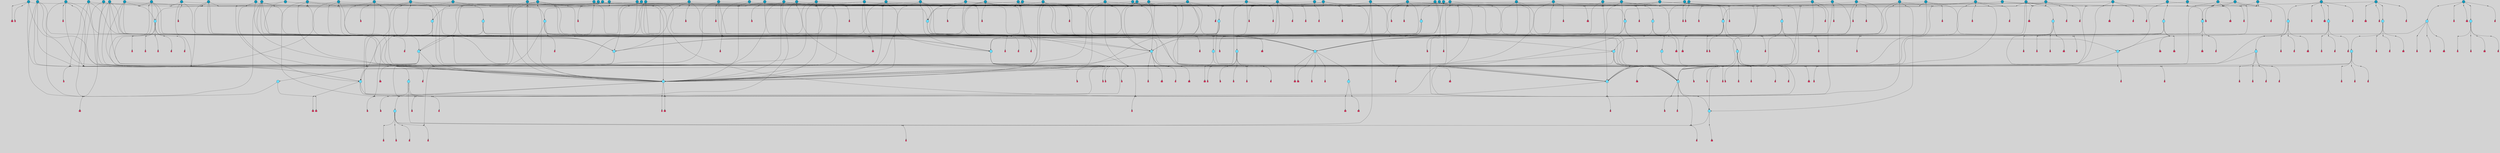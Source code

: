 // File exported with GEGELATI v1.3.1
// On the 2024-04-08 17:42:32
// With the File::TPGGraphDotExporter
digraph{
	graph[pad = "0.212, 0.055" bgcolor = lightgray]
	node[shape=circle style = filled label = ""]
		T3 [fillcolor="#66ddff"]
		T7 [fillcolor="#66ddff"]
		T9 [fillcolor="#66ddff"]
		T11 [fillcolor="#66ddff"]
		T27 [fillcolor="#66ddff"]
		T54 [fillcolor="#66ddff"]
		T59 [fillcolor="#66ddff"]
		T95 [fillcolor="#66ddff"]
		T111 [fillcolor="#66ddff"]
		T129 [fillcolor="#66ddff"]
		T159 [fillcolor="#66ddff"]
		T195 [fillcolor="#66ddff"]
		T213 [fillcolor="#66ddff"]
		T229 [fillcolor="#66ddff"]
		T240 [fillcolor="#66ddff"]
		T321 [fillcolor="#66ddff"]
		T322 [fillcolor="#66ddff"]
		T323 [fillcolor="#66ddff"]
		T324 [fillcolor="#66ddff"]
		T325 [fillcolor="#66ddff"]
		T326 [fillcolor="#66ddff"]
		T327 [fillcolor="#66ddff"]
		T328 [fillcolor="#1199bb"]
		T330 [fillcolor="#1199bb"]
		T448 [fillcolor="#1199bb"]
		T465 [fillcolor="#1199bb"]
		T565 [fillcolor="#1199bb"]
		T582 [fillcolor="#1199bb"]
		T602 [fillcolor="#1199bb"]
		T603 [fillcolor="#1199bb"]
		T605 [fillcolor="#66ddff"]
		T621 [fillcolor="#1199bb"]
		T631 [fillcolor="#1199bb"]
		T633 [fillcolor="#66ddff"]
		T635 [fillcolor="#1199bb"]
		T643 [fillcolor="#1199bb"]
		T649 [fillcolor="#1199bb"]
		T656 [fillcolor="#66ddff"]
		T662 [fillcolor="#1199bb"]
		T663 [fillcolor="#1199bb"]
		T667 [fillcolor="#1199bb"]
		T668 [fillcolor="#66ddff"]
		T669 [fillcolor="#66ddff"]
		T670 [fillcolor="#66ddff"]
		T671 [fillcolor="#1199bb"]
		T672 [fillcolor="#66ddff"]
		T673 [fillcolor="#66ddff"]
		T674 [fillcolor="#66ddff"]
		T676 [fillcolor="#1199bb"]
		T679 [fillcolor="#1199bb"]
		T680 [fillcolor="#1199bb"]
		T689 [fillcolor="#1199bb"]
		T696 [fillcolor="#1199bb"]
		T700 [fillcolor="#1199bb"]
		T703 [fillcolor="#1199bb"]
		T705 [fillcolor="#1199bb"]
		T706 [fillcolor="#1199bb"]
		T708 [fillcolor="#1199bb"]
		T709 [fillcolor="#1199bb"]
		T712 [fillcolor="#1199bb"]
		T716 [fillcolor="#1199bb"]
		T718 [fillcolor="#1199bb"]
		T719 [fillcolor="#1199bb"]
		T720 [fillcolor="#66ddff"]
		T722 [fillcolor="#1199bb"]
		T723 [fillcolor="#1199bb"]
		T727 [fillcolor="#1199bb"]
		T730 [fillcolor="#1199bb"]
		T731 [fillcolor="#1199bb"]
		T732 [fillcolor="#1199bb"]
		T733 [fillcolor="#1199bb"]
		T734 [fillcolor="#1199bb"]
		T737 [fillcolor="#66ddff"]
		T738 [fillcolor="#1199bb"]
		T740 [fillcolor="#1199bb"]
		T741 [fillcolor="#1199bb"]
		T742 [fillcolor="#66ddff"]
		T743 [fillcolor="#66ddff"]
		T744 [fillcolor="#66ddff"]
		T745 [fillcolor="#1199bb"]
		T746 [fillcolor="#66ddff"]
		T747 [fillcolor="#66ddff"]
		T748 [fillcolor="#66ddff"]
		T751 [fillcolor="#1199bb"]
		T753 [fillcolor="#66ddff"]
		T754 [fillcolor="#66ddff"]
		T758 [fillcolor="#1199bb"]
		T760 [fillcolor="#1199bb"]
		T762 [fillcolor="#1199bb"]
		T766 [fillcolor="#1199bb"]
		T769 [fillcolor="#1199bb"]
		T771 [fillcolor="#1199bb"]
		T772 [fillcolor="#1199bb"]
		T777 [fillcolor="#1199bb"]
		T780 [fillcolor="#1199bb"]
		T781 [fillcolor="#1199bb"]
		T786 [fillcolor="#1199bb"]
		T792 [fillcolor="#1199bb"]
		T793 [fillcolor="#1199bb"]
		T794 [fillcolor="#1199bb"]
		T795 [fillcolor="#1199bb"]
		T796 [fillcolor="#1199bb"]
		T798 [fillcolor="#1199bb"]
		T799 [fillcolor="#1199bb"]
		T800 [fillcolor="#1199bb"]
		T801 [fillcolor="#1199bb"]
		T802 [fillcolor="#1199bb"]
		T803 [fillcolor="#1199bb"]
		T804 [fillcolor="#1199bb"]
		T805 [fillcolor="#1199bb"]
		T806 [fillcolor="#1199bb"]
		T807 [fillcolor="#1199bb"]
		T808 [fillcolor="#1199bb"]
		T809 [fillcolor="#1199bb"]
		T810 [fillcolor="#1199bb"]
		T811 [fillcolor="#1199bb"]
		T812 [fillcolor="#1199bb"]
		T813 [fillcolor="#1199bb"]
		T814 [fillcolor="#1199bb"]
		T815 [fillcolor="#1199bb"]
		T816 [fillcolor="#1199bb"]
		T817 [fillcolor="#1199bb"]
		T818 [fillcolor="#1199bb"]
		P10735 [fillcolor="#cccccc" shape=point] //6|
		I10735 [shape=box style=invis label="6|1&2|6#1|7&#92;n10|7&2|0#1|5&#92;n9|4&0|1#2|2&#92;n8|6&0|0#1|0&#92;n"]
		P10735 -> I10735[style=invis]
		A7145 [fillcolor="#ff3366" shape=box margin=0.03 width=0 height=0 label="3"]
		T3 -> P10735 -> A7145
		P10736 [fillcolor="#cccccc" shape=point] //3|
		I10736 [shape=box style=invis label="7|6&2|4#0|2&#92;n10|3&2|7#1|4&#92;n11|6&0|4#0|1&#92;n7|1&0|0#2|6&#92;n7|6&0|3#2|6&#92;n4|0&2|6#0|1&#92;n4|4&2|5#0|2&#92;n4|6&0|4#2|7&#92;n10|0&2|3#1|5&#92;n2|6&0|5#0|2&#92;n1|0&2|3#0|7&#92;n1|6&2|0#0|5&#92;n6|2&0|1#0|7&#92;n9|2&0|3#2|7&#92;n5|3&0|6#0|6&#92;n1|7&2|5#2|3&#92;n8|1&2|7#0|6&#92;n1|0&2|5#2|1&#92;n7|1&2|2#2|5&#92;n7|4&2|6#0|3&#92;n"]
		P10736 -> I10736[style=invis]
		A7146 [fillcolor="#ff3366" shape=box margin=0.03 width=0 height=0 label="4"]
		T3 -> P10736 -> A7146
		P10737 [fillcolor="#cccccc" shape=point] //-3|
		I10737 [shape=box style=invis label="1|6&2|7#0|7&#92;n10|2&0|7#1|3&#92;n9|6&2|7#2|2&#92;n5|3&0|7#0|7&#92;n1|6&2|3#0|0&#92;n2|3&2|3#2|2&#92;n5|1&2|6#0|6&#92;n"]
		P10737 -> I10737[style=invis]
		A7147 [fillcolor="#ff3366" shape=box margin=0.03 width=0 height=0 label="7"]
		T7 -> P10737 -> A7147
		P10738 [fillcolor="#cccccc" shape=point] //5|
		I10738 [shape=box style=invis label="0|5&2|3#0|1&#92;n0|6&2|1#2|4&#92;n6|2&2|6#0|7&#92;n7|4&0|3#0|1&#92;n5|4&0|7#1|6&#92;n9|1&0|5#2|2&#92;n6|3&2|3#1|7&#92;n11|7&2|4#1|6&#92;n2|5&0|1#0|0&#92;n4|7&0|0#0|2&#92;n6|2&0|6#0|0&#92;n2|1&2|6#2|4&#92;n10|0&2|0#1|0&#92;n6|6&2|4#0|6&#92;n"]
		P10738 -> I10738[style=invis]
		A7148 [fillcolor="#ff3366" shape=box margin=0.03 width=0 height=0 label="8"]
		T7 -> P10738 -> A7148
		P10739 [fillcolor="#cccccc" shape=point] //-6|
		I10739 [shape=box style=invis label="11|1&0|7#2|0&#92;n10|4&0|1#1|0&#92;n4|3&2|4#2|1&#92;n0|5&2|0#0|0&#92;n6|1&0|0#0|3&#92;n8|2&2|0#0|4&#92;n11|4&2|0#1|6&#92;n7|0&2|6#2|3&#92;n5|3&2|6#2|0&#92;n2|0&2|0#0|4&#92;n"]
		P10739 -> I10739[style=invis]
		A7149 [fillcolor="#ff3366" shape=box margin=0.03 width=0 height=0 label="9"]
		T9 -> P10739 -> A7149
		P10740 [fillcolor="#cccccc" shape=point] //2|
		I10740 [shape=box style=invis label="6|3&2|7#1|4&#92;n8|6&0|0#2|5&#92;n2|1&0|2#0|3&#92;n8|7&0|6#0|4&#92;n2|1&2|0#0|1&#92;n0|0&2|2#2|3&#92;n6|6&0|7#2|1&#92;n6|1&0|7#2|6&#92;n5|4&2|7#0|4&#92;n0|3&0|4#2|0&#92;n11|0&2|0#2|5&#92;n4|5&2|5#2|4&#92;n5|7&0|6#0|4&#92;n9|7&2|5#0|3&#92;n5|4&2|1#0|3&#92;n5|3&0|1#1|7&#92;n0|4&0|3#2|5&#92;n"]
		P10740 -> I10740[style=invis]
		A7150 [fillcolor="#ff3366" shape=box margin=0.03 width=0 height=0 label="10"]
		T9 -> P10740 -> A7150
		P10741 [fillcolor="#cccccc" shape=point] //6|
		I10741 [shape=box style=invis label="3|0&2|7#2|2&#92;n3|2&0|4#2|5&#92;n5|1&0|2#1|0&#92;n8|7&0|1#2|0&#92;n8|5&0|3#0|6&#92;n0|2&0|2#2|3&#92;n1|5&2|5#0|5&#92;n5|6&0|6#0|7&#92;n6|7&0|0#2|6&#92;n1|2&2|3#0|0&#92;n7|7&2|3#0|4&#92;n0|7&2|7#0|6&#92;n1|0&2|2#2|7&#92;n4|4&0|1#0|0&#92;n"]
		P10741 -> I10741[style=invis]
		A7151 [fillcolor="#ff3366" shape=box margin=0.03 width=0 height=0 label="11"]
		T11 -> P10741 -> A7151
		P10742 [fillcolor="#cccccc" shape=point] //-4|
		I10742 [shape=box style=invis label="4|1&0|4#2|6&#92;n1|2&2|2#2|0&#92;n1|2&2|0#0|6&#92;n8|4&2|3#2|5&#92;n5|5&2|1#1|0&#92;n"]
		P10742 -> I10742[style=invis]
		A7152 [fillcolor="#ff3366" shape=box margin=0.03 width=0 height=0 label="12"]
		T11 -> P10742 -> A7152
		P10743 [fillcolor="#cccccc" shape=point] //2|
		I10743 [shape=box style=invis label="9|1&2|3#0|1&#92;n5|2&2|0#2|4&#92;n3|6&2|5#2|7&#92;n7|0&2|5#0|4&#92;n1|2&0|3#0|5&#92;n7|3&2|7#0|0&#92;n"]
		P10743 -> I10743[style=invis]
		A7153 [fillcolor="#ff3366" shape=box margin=0.03 width=0 height=0 label="2"]
		T27 -> P10743 -> A7153
		P10744 [fillcolor="#cccccc" shape=point] //-6|
		I10744 [shape=box style=invis label="7|5&0|4#0|4&#92;n11|0&2|5#2|1&#92;n"]
		P10744 -> I10744[style=invis]
		A7154 [fillcolor="#ff3366" shape=box margin=0.03 width=0 height=0 label="3"]
		T27 -> P10744 -> A7154
		T27 -> P10736
		P10745 [fillcolor="#cccccc" shape=point] //0|
		I10745 [shape=box style=invis label="2|5&0|1#0|6&#92;n6|1&2|2#2|7&#92;n8|0&0|3#1|4&#92;n4|3&2|5#2|4&#92;n8|1&2|4#0|0&#92;n6|6&0|1#2|6&#92;n11|7&2|4#2|5&#92;n6|2&2|4#0|2&#92;n8|5&2|4#2|4&#92;n2|1&2|1#2|2&#92;n2|7&2|5#2|6&#92;n9|7&0|5#0|4&#92;n1|2&0|5#2|6&#92;n4|2&2|3#2|7&#92;n3|3&2|1#0|2&#92;n"]
		P10745 -> I10745[style=invis]
		A7155 [fillcolor="#ff3366" shape=box margin=0.03 width=0 height=0 label="5"]
		T27 -> P10745 -> A7155
		P10746 [fillcolor="#cccccc" shape=point] //0|
		I10746 [shape=box style=invis label="4|0&0|3#2|7&#92;n10|2&0|3#1|7&#92;n3|5&0|2#0|3&#92;n4|5&0|0#2|1&#92;n10|7&2|0#1|2&#92;n5|3&2|3#1|6&#92;n9|5&2|0#0|4&#92;n5|4&2|7#0|2&#92;n10|3&2|7#1|4&#92;n7|2&0|1#2|6&#92;n8|6&0|5#0|5&#92;n8|7&2|3#0|5&#92;n2|6&2|4#0|0&#92;n"]
		P10746 -> I10746[style=invis]
		A7156 [fillcolor="#ff3366" shape=box margin=0.03 width=0 height=0 label="5"]
		T27 -> P10746 -> A7156
		P10747 [fillcolor="#cccccc" shape=point] //8|
		I10747 [shape=box style=invis label="9|0&0|1#2|0&#92;n10|1&2|5#1|4&#92;n8|2&2|6#0|4&#92;n2|4&2|5#2|3&#92;n4|2&2|2#0|2&#92;n7|5&0|2#0|0&#92;n8|2&2|1#1|3&#92;n8|7&0|7#2|1&#92;n1|1&0|0#0|7&#92;n5|6&2|5#1|0&#92;n6|6&2|5#0|0&#92;n11|4&0|3#2|6&#92;n4|2&2|4#0|7&#92;n5|6&0|1#2|0&#92;n11|3&0|2#0|7&#92;n"]
		P10747 -> I10747[style=invis]
		A7157 [fillcolor="#ff3366" shape=box margin=0.03 width=0 height=0 label="6"]
		T54 -> P10747 -> A7157
		P10748 [fillcolor="#cccccc" shape=point] //5|
		I10748 [shape=box style=invis label="3|0&2|0#0|1&#92;n3|0&0|7#0|1&#92;n5|3&0|2#2|6&#92;n4|4&2|4#2|6&#92;n11|2&0|7#1|6&#92;n2|7&2|2#2|5&#92;n9|3&2|6#2|7&#92;n7|7&0|0#0|4&#92;n6|1&2|4#2|3&#92;n5|4&2|0#1|6&#92;n1|3&0|7#0|4&#92;n"]
		P10748 -> I10748[style=invis]
		A7158 [fillcolor="#ff3366" shape=box margin=0.03 width=0 height=0 label="7"]
		T54 -> P10748 -> A7158
		P10749 [fillcolor="#cccccc" shape=point] //-10|
		I10749 [shape=box style=invis label="3|6&0|0#0|4&#92;n4|1&2|4#0|1&#92;n5|1&0|1#0|4&#92;n5|5&2|6#0|5&#92;n6|5&0|6#0|3&#92;n11|1&2|0#0|1&#92;n0|7&2|0#0|3&#92;n1|2&0|6#0|1&#92;n8|0&0|4#2|0&#92;n0|4&0|7#2|7&#92;n7|0&2|7#1|3&#92;n3|1&0|5#2|5&#92;n5|1&0|4#0|3&#92;n2|2&0|2#0|0&#92;n8|3&0|1#0|7&#92;n3|0&0|3#0|5&#92;n7|2&0|5#2|0&#92;n6|3&2|7#1|5&#92;n4|7&2|7#2|1&#92;n"]
		P10749 -> I10749[style=invis]
		A7159 [fillcolor="#ff3366" shape=box margin=0.03 width=0 height=0 label="14"]
		T54 -> P10749 -> A7159
		T54 -> P10738
		P10750 [fillcolor="#cccccc" shape=point] //8|
		I10750 [shape=box style=invis label="9|0&0|1#2|0&#92;n10|1&2|5#1|4&#92;n8|2&2|6#0|4&#92;n4|5&0|3#0|1&#92;n2|4&2|5#2|3&#92;n4|2&2|2#0|2&#92;n7|5&0|2#0|0&#92;n8|2&2|1#1|3&#92;n8|7&0|7#2|1&#92;n1|1&0|0#0|7&#92;n5|6&2|5#1|0&#92;n6|3&2|5#0|0&#92;n11|4&0|3#2|6&#92;n1|2&2|4#0|7&#92;n5|6&0|1#2|0&#92;n11|3&0|2#0|7&#92;n"]
		P10750 -> I10750[style=invis]
		A7160 [fillcolor="#ff3366" shape=box margin=0.03 width=0 height=0 label="6"]
		T59 -> P10750 -> A7160
		T59 -> P10748
		T59 -> P10739
		T59 -> P10748
		P10751 [fillcolor="#cccccc" shape=point] //4|
		I10751 [shape=box style=invis label="4|3&0|6#0|3&#92;n5|7&2|3#2|2&#92;n5|6&0|7#1|2&#92;n1|4&2|6#0|3&#92;n8|4&2|1#2|5&#92;n9|5&2|4#1|4&#92;n2|4&0|5#0|7&#92;n10|0&0|6#1|3&#92;n3|0&0|6#0|2&#92;n2|7&2|7#2|6&#92;n5|2&0|5#1|5&#92;n10|4&2|5#1|7&#92;n4|0&0|4#2|4&#92;n11|1&0|4#2|6&#92;n10|6&2|0#1|4&#92;n9|7&0|3#1|4&#92;n4|5&2|7#0|6&#92;n11|5&2|6#2|3&#92;n0|3&0|5#0|1&#92;n"]
		P10751 -> I10751[style=invis]
		A7161 [fillcolor="#ff3366" shape=box margin=0.03 width=0 height=0 label="13"]
		T95 -> P10751 -> A7161
		P10752 [fillcolor="#cccccc" shape=point] //8|
		I10752 [shape=box style=invis label="9|7&0|5#2|5&#92;n3|3&2|3#0|2&#92;n9|5&2|2#1|0&#92;n2|3&0|6#0|3&#92;n4|4&2|5#2|7&#92;n11|3&2|0#1|5&#92;n6|6&2|1#2|2&#92;n4|6&0|1#2|2&#92;n2|5&2|7#2|2&#92;n7|7&2|2#2|3&#92;n6|5&0|3#2|6&#92;n6|7&0|6#0|2&#92;n"]
		P10752 -> I10752[style=invis]
		A7162 [fillcolor="#ff3366" shape=box margin=0.03 width=0 height=0 label="14"]
		T95 -> P10752 -> A7162
		P10753 [fillcolor="#cccccc" shape=point] //2|
		I10753 [shape=box style=invis label="4|1&0|4#2|6&#92;n5|5&2|1#1|0&#92;n1|0&2|0#0|6&#92;n8|4&2|3#2|5&#92;n"]
		P10753 -> I10753[style=invis]
		T95 -> P10753 -> T11
		P10754 [fillcolor="#cccccc" shape=point] //-9|
		I10754 [shape=box style=invis label="2|0&2|0#2|1&#92;n4|4&2|4#2|6&#92;n9|1&0|3#1|7&#92;n5|3&0|2#2|6&#92;n2|7&2|2#2|5&#92;n5|4&2|0#1|6&#92;n3|0&0|7#0|1&#92;n1|3&0|7#0|4&#92;n11|6&2|2#0|7&#92;n7|7&0|0#0|4&#92;n11|0&0|7#1|6&#92;n9|3&2|6#2|7&#92;n"]
		P10754 -> I10754[style=invis]
		A7163 [fillcolor="#ff3366" shape=box margin=0.03 width=0 height=0 label="7"]
		T95 -> P10754 -> A7163
		P10755 [fillcolor="#cccccc" shape=point] //-8|
		I10755 [shape=box style=invis label="7|5&0|4#2|4&#92;n"]
		P10755 -> I10755[style=invis]
		A7164 [fillcolor="#ff3366" shape=box margin=0.03 width=0 height=0 label="3"]
		T95 -> P10755 -> A7164
		P10756 [fillcolor="#cccccc" shape=point] //-5|
		I10756 [shape=box style=invis label="0|0&2|3#0|2&#92;n10|5&0|6#1|3&#92;n7|3&0|6#2|3&#92;n3|4&0|6#0|6&#92;n10|5&0|2#1|1&#92;n5|0&0|1#0|3&#92;n6|6&2|5#1|5&#92;n7|4&0|2#1|7&#92;n5|7&0|1#2|5&#92;n1|5&0|0#0|3&#92;n7|5&2|1#2|6&#92;n9|0&0|2#0|0&#92;n4|0&2|4#0|0&#92;n4|6&0|0#2|3&#92;n3|1&0|6#2|5&#92;n7|7&2|1#2|3&#92;n9|4&2|2#0|6&#92;n"]
		P10756 -> I10756[style=invis]
		T111 -> P10756 -> T9
		P10757 [fillcolor="#cccccc" shape=point] //7|
		I10757 [shape=box style=invis label="7|4&2|1#2|0&#92;n4|1&2|4#2|3&#92;n5|0&2|0#2|2&#92;n6|1&2|4#2|6&#92;n"]
		P10757 -> I10757[style=invis]
		A7165 [fillcolor="#ff3366" shape=box margin=0.03 width=0 height=0 label="9"]
		T111 -> P10757 -> A7165
		P10758 [fillcolor="#cccccc" shape=point] //2|
		I10758 [shape=box style=invis label="3|0&2|0#0|1&#92;n11|2&0|7#1|6&#92;n8|7&2|4#0|5&#92;n5|3&0|2#2|6&#92;n4|4&2|4#2|6&#92;n3|0&0|7#0|1&#92;n2|7&2|2#2|5&#92;n9|3&2|6#2|7&#92;n7|7&0|0#0|4&#92;n6|1&2|4#1|3&#92;n5|4&2|0#1|6&#92;n1|3&0|7#0|4&#92;n"]
		P10758 -> I10758[style=invis]
		A7166 [fillcolor="#ff3366" shape=box margin=0.03 width=0 height=0 label="7"]
		T111 -> P10758 -> A7166
		T111 -> P10739
		T129 -> P10747
		T129 -> P10748
		P10759 [fillcolor="#cccccc" shape=point] //10|
		I10759 [shape=box style=invis label="4|5&2|7#2|1&#92;n1|7&2|3#0|6&#92;n3|5&2|2#0|3&#92;n10|3&0|7#1|4&#92;n7|1&0|4#2|6&#92;n10|2&0|3#1|7&#92;n9|5&2|0#0|4&#92;n4|0&0|3#2|7&#92;n11|4&2|6#1|2&#92;n5|4&2|7#0|2&#92;n2|6&2|4#0|0&#92;n6|5&0|7#2|1&#92;n5|3&2|3#1|6&#92;n10|7&2|0#1|2&#92;n"]
		P10759 -> I10759[style=invis]
		A7167 [fillcolor="#ff3366" shape=box margin=0.03 width=0 height=0 label="5"]
		T129 -> P10759 -> A7167
		P10760 [fillcolor="#cccccc" shape=point] //5|
		I10760 [shape=box style=invis label="9|4&2|3#1|3&#92;n0|4&2|4#0|5&#92;n6|1&2|6#2|5&#92;n4|0&0|5#2|0&#92;n"]
		P10760 -> I10760[style=invis]
		A7168 [fillcolor="#ff3366" shape=box margin=0.03 width=0 height=0 label="7"]
		T129 -> P10760 -> A7168
		P10761 [fillcolor="#cccccc" shape=point] //6|
		I10761 [shape=box style=invis label="9|4&2|7#0|6&#92;n8|4&0|1#1|0&#92;n1|3&0|0#2|1&#92;n2|4&0|6#2|2&#92;n5|1&2|5#0|7&#92;n3|0&0|3#2|6&#92;n2|2&2|6#0|2&#92;n8|4&0|4#2|2&#92;n5|1&2|4#0|3&#92;n9|4&0|6#0|6&#92;n5|0&2|2#1|5&#92;n11|7&0|0#1|1&#92;n0|4&0|3#0|3&#92;n7|7&2|4#2|5&#92;n1|5&0|1#2|1&#92;n"]
		P10761 -> I10761[style=invis]
		A7169 [fillcolor="#ff3366" shape=box margin=0.03 width=0 height=0 label="1"]
		T129 -> P10761 -> A7169
		P10762 [fillcolor="#cccccc" shape=point] //7|
		I10762 [shape=box style=invis label="7|0&2|1#2|0&#92;n9|7&2|1#1|7&#92;n8|2&0|1#1|0&#92;n6|6&0|2#1|1&#92;n2|2&0|5#0|0&#92;n5|7&0|0#2|1&#92;n5|1&2|5#1|5&#92;n4|7&2|4#2|3&#92;n10|5&2|2#1|5&#92;n1|3&2|2#2|0&#92;n10|2&2|6#1|5&#92;n"]
		P10762 -> I10762[style=invis]
		A7170 [fillcolor="#ff3366" shape=box margin=0.03 width=0 height=0 label="1"]
		T159 -> P10762 -> A7170
		P10763 [fillcolor="#cccccc" shape=point] //7|
		I10763 [shape=box style=invis label="7|4&2|7#0|4&#92;n4|6&0|1#2|5&#92;n2|1&2|3#0|0&#92;n4|3&2|0#0|1&#92;n0|0&2|7#2|7&#92;n7|7&0|5#2|3&#92;n5|0&2|1#2|2&#92;n10|0&0|4#1|2&#92;n4|4&0|7#0|0&#92;n6|7&0|2#0|1&#92;n1|4&2|5#0|4&#92;n"]
		P10763 -> I10763[style=invis]
		A7171 [fillcolor="#ff3366" shape=box margin=0.03 width=0 height=0 label="0"]
		T159 -> P10763 -> A7171
		P10764 [fillcolor="#cccccc" shape=point] //5|
		I10764 [shape=box style=invis label="0|5&2|3#0|1&#92;n0|6&2|1#2|4&#92;n6|2&2|6#0|7&#92;n9|0&2|7#1|1&#92;n7|4&0|3#0|1&#92;n11|7&2|4#1|6&#92;n9|1&0|5#2|2&#92;n5|4&0|7#1|6&#92;n2|5&0|1#0|0&#92;n4|7&0|0#0|2&#92;n6|2&0|6#0|0&#92;n2|1&2|6#2|4&#92;n10|0&0|0#1|0&#92;n6|6&2|4#0|6&#92;n"]
		P10764 -> I10764[style=invis]
		T159 -> P10764 -> T129
		P10765 [fillcolor="#cccccc" shape=point] //5|
		I10765 [shape=box style=invis label="3|0&2|0#2|1&#92;n3|0&0|7#0|1&#92;n5|3&0|2#2|6&#92;n4|4&2|4#2|6&#92;n5|4&2|0#1|6&#92;n2|7&2|2#2|5&#92;n1|3&0|7#0|4&#92;n11|6&2|2#0|7&#92;n7|7&0|0#0|4&#92;n6|1&2|4#2|3&#92;n11|0&0|7#1|6&#92;n9|3&2|6#2|7&#92;n"]
		P10765 -> I10765[style=invis]
		A7172 [fillcolor="#ff3366" shape=box margin=0.03 width=0 height=0 label="7"]
		T195 -> P10765 -> A7172
		P10766 [fillcolor="#cccccc" shape=point] //4|
		I10766 [shape=box style=invis label="7|1&0|6#0|1&#92;n6|7&2|7#1|7&#92;n10|1&2|1#1|1&#92;n9|6&2|2#1|4&#92;n4|7&0|4#2|2&#92;n9|6&0|5#1|1&#92;n10|0&2|6#1|6&#92;n5|1&0|1#2|3&#92;n10|1&0|5#1|0&#92;n3|4&2|3#0|0&#92;n8|2&0|5#2|4&#92;n1|6&2|0#0|0&#92;n2|3&0|1#2|6&#92;n5|2&2|2#1|6&#92;n2|2&0|1#2|1&#92;n3|1&2|7#0|3&#92;n6|7&2|3#0|4&#92;n"]
		P10766 -> I10766[style=invis]
		A7173 [fillcolor="#ff3366" shape=box margin=0.03 width=0 height=0 label="10"]
		T195 -> P10766 -> A7173
		P10767 [fillcolor="#cccccc" shape=point] //-4|
		I10767 [shape=box style=invis label="0|4&0|0#2|7&#92;n8|5&2|4#2|4&#92;n4|3&2|5#2|4&#92;n11|7&2|2#2|5&#92;n6|5&2|2#2|7&#92;n3|2&0|7#0|7&#92;n3|3&2|1#0|3&#92;n2|6&0|3#2|5&#92;n0|1&2|6#2|2&#92;n8|2&0|0#1|6&#92;n0|7&0|5#0|4&#92;n9|5&0|3#2|7&#92;n2|7&2|5#2|6&#92;n9|0&2|0#0|1&#92;n1|2&2|4#0|2&#92;n"]
		P10767 -> I10767[style=invis]
		T195 -> P10767 -> T27
		T195 -> P10763
		P10768 [fillcolor="#cccccc" shape=point] //6|
		I10768 [shape=box style=invis label="9|4&2|7#0|6&#92;n8|4&0|1#1|0&#92;n1|3&0|0#2|1&#92;n2|4&0|6#2|2&#92;n5|1&2|5#0|7&#92;n3|0&0|3#2|6&#92;n2|2&2|6#0|2&#92;n8|4&0|4#2|2&#92;n5|1&2|4#0|3&#92;n9|4&0|6#0|6&#92;n5|0&2|2#1|5&#92;n11|7&0|0#1|1&#92;n0|4&0|3#0|3&#92;n7|7&2|4#2|5&#92;n1|5&0|1#2|1&#92;n"]
		P10768 -> I10768[style=invis]
		A7174 [fillcolor="#ff3366" shape=box margin=0.03 width=0 height=0 label="1"]
		T213 -> P10768 -> A7174
		P10769 [fillcolor="#cccccc" shape=point] //5|
		I10769 [shape=box style=invis label="9|4&2|3#1|3&#92;n0|4&2|4#0|5&#92;n6|1&2|6#2|5&#92;n4|0&0|5#2|0&#92;n"]
		P10769 -> I10769[style=invis]
		A7175 [fillcolor="#ff3366" shape=box margin=0.03 width=0 height=0 label="7"]
		T213 -> P10769 -> A7175
		P10770 [fillcolor="#cccccc" shape=point] //8|
		I10770 [shape=box style=invis label="9|0&0|1#2|0&#92;n10|1&2|5#1|4&#92;n8|2&2|6#0|4&#92;n2|4&2|5#2|3&#92;n4|2&2|2#0|2&#92;n7|5&0|2#0|0&#92;n8|2&2|1#1|3&#92;n8|7&0|7#2|1&#92;n1|1&0|0#0|7&#92;n5|6&2|5#1|0&#92;n6|6&2|5#0|0&#92;n11|4&0|3#2|6&#92;n4|2&2|4#0|7&#92;n5|6&0|1#2|0&#92;n11|3&0|2#0|7&#92;n"]
		P10770 -> I10770[style=invis]
		A7176 [fillcolor="#ff3366" shape=box margin=0.03 width=0 height=0 label="6"]
		T213 -> P10770 -> A7176
		P10771 [fillcolor="#cccccc" shape=point] //10|
		I10771 [shape=box style=invis label="4|5&2|7#2|1&#92;n1|7&2|3#0|6&#92;n3|5&2|2#0|3&#92;n10|3&0|7#1|4&#92;n7|1&0|4#2|6&#92;n10|2&0|3#1|7&#92;n9|5&2|0#0|4&#92;n4|0&0|3#2|7&#92;n11|4&2|6#1|2&#92;n5|4&2|7#0|2&#92;n2|6&2|4#0|0&#92;n6|5&0|7#2|1&#92;n5|3&2|3#1|6&#92;n10|7&2|0#1|2&#92;n"]
		P10771 -> I10771[style=invis]
		A7177 [fillcolor="#ff3366" shape=box margin=0.03 width=0 height=0 label="5"]
		T213 -> P10771 -> A7177
		P10772 [fillcolor="#cccccc" shape=point] //5|
		I10772 [shape=box style=invis label="3|0&2|0#0|1&#92;n3|0&0|7#0|1&#92;n5|3&0|2#2|6&#92;n4|4&2|4#2|6&#92;n11|2&0|7#1|6&#92;n2|7&2|2#2|5&#92;n9|3&2|6#2|7&#92;n7|7&0|0#0|4&#92;n6|1&2|4#2|3&#92;n5|4&2|0#1|6&#92;n1|3&0|7#0|4&#92;n"]
		P10772 -> I10772[style=invis]
		A7178 [fillcolor="#ff3366" shape=box margin=0.03 width=0 height=0 label="7"]
		T213 -> P10772 -> A7178
		P10773 [fillcolor="#cccccc" shape=point] //-2|
		I10773 [shape=box style=invis label="5|2&2|0#2|4&#92;n9|1&2|3#0|1&#92;n3|6&2|5#2|7&#92;n7|0&2|1#0|4&#92;n1|2&0|3#0|5&#92;n7|3&2|7#0|0&#92;n"]
		P10773 -> I10773[style=invis]
		A7179 [fillcolor="#ff3366" shape=box margin=0.03 width=0 height=0 label="2"]
		T229 -> P10773 -> A7179
		P10774 [fillcolor="#cccccc" shape=point] //9|
		I10774 [shape=box style=invis label="7|1&2|2#2|5&#92;n1|0&2|5#2|1&#92;n11|6&0|4#0|1&#92;n10|6&0|3#1|6&#92;n7|1&0|0#2|6&#92;n4|0&2|6#0|1&#92;n4|6&0|4#2|7&#92;n10|0&2|3#1|0&#92;n1|0&2|3#0|7&#92;n1|6&2|0#0|5&#92;n6|2&0|1#0|7&#92;n9|2&0|3#2|7&#92;n5|3&0|6#0|6&#92;n3|1&0|3#0|5&#92;n1|7&2|5#2|3&#92;n8|1&2|7#0|6&#92;n10|3&2|0#1|4&#92;n7|6&2|4#0|2&#92;n7|4&2|6#0|3&#92;n"]
		P10774 -> I10774[style=invis]
		T229 -> P10774 -> T7
		P10775 [fillcolor="#cccccc" shape=point] //2|
		I10775 [shape=box style=invis label="8|6&0|2#0|5&#92;n10|5&2|3#1|7&#92;n5|6&0|1#2|5&#92;n11|3&0|0#2|2&#92;n0|3&2|1#0|6&#92;n9|7&2|6#0|1&#92;n4|6&2|7#0|2&#92;n8|0&0|6#2|0&#92;n11|2&0|7#0|1&#92;n3|7&2|4#0|7&#92;n5|1&0|1#0|6&#92;n7|6&2|7#2|4&#92;n6|1&0|3#0|2&#92;n6|6&2|5#1|2&#92;n8|5&0|2#0|0&#92;n0|2&0|3#0|0&#92;n2|5&2|5#2|1&#92;n10|4&0|1#1|0&#92;n4|3&2|5#0|4&#92;n"]
		P10775 -> I10775[style=invis]
		A7180 [fillcolor="#ff3366" shape=box margin=0.03 width=0 height=0 label="11"]
		T229 -> P10775 -> A7180
		P10776 [fillcolor="#cccccc" shape=point] //-7|
		I10776 [shape=box style=invis label="11|2&2|6#1|1&#92;n2|3&0|6#2|3&#92;n10|0&0|2#1|4&#92;n"]
		P10776 -> I10776[style=invis]
		T229 -> P10776 -> T111
		P10777 [fillcolor="#cccccc" shape=point] //-1|
		I10777 [shape=box style=invis label="6|4&0|4#2|4&#92;n4|5&2|5#2|4&#92;n9|7&2|5#0|3&#92;n3|7&2|6#0|6&#92;n8|7&0|6#0|4&#92;n2|1&2|0#0|1&#92;n8|6&0|0#2|5&#92;n2|1&0|2#0|3&#92;n6|1&0|7#2|6&#92;n6|3&0|1#1|6&#92;n5|4&2|7#0|4&#92;n0|7&0|4#2|0&#92;n11|0&2|0#2|5&#92;n3|7&2|0#2|7&#92;n8|3&2|7#1|4&#92;n5|7&0|6#0|4&#92;n0|0&2|3#2|3&#92;n5|4&2|1#0|3&#92;n0|4&0|3#2|5&#92;n"]
		P10777 -> I10777[style=invis]
		A7181 [fillcolor="#ff3366" shape=box margin=0.03 width=0 height=0 label="10"]
		T229 -> P10777 -> A7181
		P10778 [fillcolor="#cccccc" shape=point] //5|
		I10778 [shape=box style=invis label="1|6&2|7#0|7&#92;n9|2&2|7#2|2&#92;n10|2&0|7#1|3&#92;n5|3&0|7#0|7&#92;n7|0&2|7#2|2&#92;n1|6&2|3#0|0&#92;n2|3&2|3#2|2&#92;n"]
		P10778 -> I10778[style=invis]
		A7182 [fillcolor="#ff3366" shape=box margin=0.03 width=0 height=0 label="7"]
		T240 -> P10778 -> A7182
		P10779 [fillcolor="#cccccc" shape=point] //-8|
		I10779 [shape=box style=invis label="7|5&0|2#2|1&#92;n1|0&2|6#0|0&#92;n7|1&2|6#1|1&#92;n8|7&0|3#1|6&#92;n3|7&2|3#2|4&#92;n"]
		P10779 -> I10779[style=invis]
		A7183 [fillcolor="#ff3366" shape=box margin=0.03 width=0 height=0 label="2"]
		T240 -> P10779 -> A7183
		P10780 [fillcolor="#cccccc" shape=point] //-3|
		I10780 [shape=box style=invis label="1|1&2|1#0|1&#92;n1|4&0|0#2|4&#92;n11|0&2|3#0|2&#92;n11|6&0|4#0|1&#92;n5|2&0|6#1|5&#92;n3|7&2|6#2|7&#92;n7|7&0|1#2|1&#92;n9|5&2|2#2|0&#92;n6|5&2|6#1|4&#92;n0|7&0|5#2|4&#92;n8|1&0|0#2|3&#92;n0|5&0|3#0|5&#92;n2|0&2|4#0|5&#92;n7|5&2|7#1|3&#92;n8|3&0|0#1|2&#92;n"]
		P10780 -> I10780[style=invis]
		A7184 [fillcolor="#ff3366" shape=box margin=0.03 width=0 height=0 label="1"]
		T240 -> P10780 -> A7184
		P10781 [fillcolor="#cccccc" shape=point] //-9|
		I10781 [shape=box style=invis label="2|0&2|0#2|1&#92;n4|4&2|4#2|6&#92;n9|1&0|3#1|7&#92;n5|3&0|2#2|6&#92;n2|7&2|2#2|5&#92;n5|4&2|0#1|6&#92;n3|0&0|7#0|1&#92;n1|3&0|7#0|4&#92;n11|6&2|2#0|7&#92;n7|7&0|0#0|4&#92;n11|0&0|7#1|6&#92;n9|3&2|6#2|7&#92;n"]
		P10781 -> I10781[style=invis]
		A7185 [fillcolor="#ff3366" shape=box margin=0.03 width=0 height=0 label="7"]
		T321 -> P10781 -> A7185
		P10782 [fillcolor="#cccccc" shape=point] //-4|
		I10782 [shape=box style=invis label="4|1&0|4#2|6&#92;n1|2&2|2#2|0&#92;n1|2&2|0#0|6&#92;n8|4&2|3#2|5&#92;n5|5&2|1#1|0&#92;n"]
		P10782 -> I10782[style=invis]
		A7186 [fillcolor="#ff3366" shape=box margin=0.03 width=0 height=0 label="12"]
		T322 -> P10782 -> A7186
		P10783 [fillcolor="#cccccc" shape=point] //8|
		I10783 [shape=box style=invis label="9|7&0|5#2|5&#92;n3|3&2|3#0|2&#92;n9|5&2|2#1|0&#92;n2|3&0|6#0|3&#92;n4|4&2|5#2|7&#92;n11|3&2|0#1|5&#92;n6|6&2|1#2|2&#92;n4|6&0|1#2|2&#92;n2|5&2|7#2|2&#92;n7|7&2|2#2|3&#92;n6|5&0|3#2|6&#92;n6|7&0|6#0|2&#92;n"]
		P10783 -> I10783[style=invis]
		A7187 [fillcolor="#ff3366" shape=box margin=0.03 width=0 height=0 label="14"]
		T321 -> P10783 -> A7187
		P10784 [fillcolor="#cccccc" shape=point] //-8|
		I10784 [shape=box style=invis label="7|5&0|4#2|4&#92;n"]
		P10784 -> I10784[style=invis]
		A7188 [fillcolor="#ff3366" shape=box margin=0.03 width=0 height=0 label="3"]
		T321 -> P10784 -> A7188
		P10785 [fillcolor="#cccccc" shape=point] //4|
		I10785 [shape=box style=invis label="4|3&0|6#0|3&#92;n5|7&2|3#2|2&#92;n5|6&0|7#1|2&#92;n1|4&2|6#0|3&#92;n8|4&2|1#2|5&#92;n9|5&2|4#1|4&#92;n2|4&0|5#0|7&#92;n10|0&0|6#1|3&#92;n3|0&0|6#0|2&#92;n2|7&2|7#2|6&#92;n5|2&0|5#1|5&#92;n10|4&2|5#1|7&#92;n4|0&0|4#2|4&#92;n11|1&0|4#2|6&#92;n10|6&2|0#1|4&#92;n9|7&0|3#1|4&#92;n4|5&2|7#0|6&#92;n11|5&2|6#2|3&#92;n0|3&0|5#0|1&#92;n"]
		P10785 -> I10785[style=invis]
		A7189 [fillcolor="#ff3366" shape=box margin=0.03 width=0 height=0 label="13"]
		T321 -> P10785 -> A7189
		P10786 [fillcolor="#cccccc" shape=point] //-3|
		I10786 [shape=box style=invis label="4|5&0|0#0|0&#92;n4|7&0|0#0|2&#92;n0|6&2|1#2|4&#92;n9|1&0|5#2|2&#92;n10|0&2|0#1|0&#92;n6|6&2|4#0|6&#92;n2|5&0|1#0|0&#92;n6|3&2|3#1|7&#92;n11|7&2|4#1|6&#92;n6|2&2|6#0|1&#92;n6|2&0|0#0|0&#92;n9|1&2|6#2|4&#92;n10|4&0|3#1|1&#92;n5|4&2|7#1|6&#92;n"]
		P10786 -> I10786[style=invis]
		T324 -> P10786 -> T321
		P10787 [fillcolor="#cccccc" shape=point] //2|
		I10787 [shape=box style=invis label="4|1&0|4#2|6&#92;n5|5&2|1#1|0&#92;n1|0&2|0#0|6&#92;n8|4&2|3#2|5&#92;n"]
		P10787 -> I10787[style=invis]
		T321 -> P10787 -> T322
		P10788 [fillcolor="#cccccc" shape=point] //5|
		I10788 [shape=box style=invis label="0|5&2|3#0|1&#92;n0|6&2|1#2|4&#92;n6|2&2|6#0|7&#92;n7|4&0|3#0|1&#92;n5|4&0|7#1|6&#92;n9|1&0|5#2|2&#92;n6|3&2|3#1|7&#92;n11|7&2|4#1|6&#92;n2|5&0|1#0|0&#92;n4|7&0|0#0|2&#92;n6|2&0|6#0|0&#92;n2|1&2|6#2|4&#92;n10|0&2|0#1|0&#92;n6|6&2|4#0|6&#92;n"]
		P10788 -> I10788[style=invis]
		A7190 [fillcolor="#ff3366" shape=box margin=0.03 width=0 height=0 label="8"]
		T323 -> P10788 -> A7190
		P10789 [fillcolor="#cccccc" shape=point] //-3|
		I10789 [shape=box style=invis label="1|6&2|7#0|7&#92;n10|2&0|7#1|3&#92;n9|6&2|7#2|2&#92;n5|3&0|7#0|7&#92;n1|6&2|3#0|0&#92;n2|3&2|3#2|2&#92;n5|1&2|6#0|6&#92;n"]
		P10789 -> I10789[style=invis]
		A7191 [fillcolor="#ff3366" shape=box margin=0.03 width=0 height=0 label="7"]
		T323 -> P10789 -> A7191
		P10790 [fillcolor="#cccccc" shape=point] //1|
		I10790 [shape=box style=invis label="0|4&0|1#0|1&#92;n10|5&2|5#1|6&#92;n7|7&2|5#2|2&#92;n9|5&0|7#2|7&#92;n8|4&0|3#2|7&#92;n11|0&2|3#0|5&#92;n7|0&0|0#0|1&#92;n4|2&0|4#0|5&#92;n5|1&0|6#2|7&#92;n11|3&0|7#1|3&#92;n"]
		P10790 -> I10790[style=invis]
		T324 -> P10790 -> T323
		P10791 [fillcolor="#cccccc" shape=point] //6|
		I10791 [shape=box style=invis label="3|0&2|7#2|2&#92;n3|2&0|4#2|5&#92;n5|1&0|2#1|0&#92;n8|7&0|1#2|0&#92;n8|5&0|3#0|6&#92;n0|2&0|2#2|3&#92;n1|5&2|5#0|5&#92;n5|6&0|6#0|7&#92;n6|7&0|0#2|6&#92;n1|2&2|3#0|0&#92;n7|7&2|3#0|4&#92;n0|7&2|7#0|6&#92;n1|0&2|2#2|7&#92;n4|4&0|1#0|0&#92;n"]
		P10791 -> I10791[style=invis]
		A7192 [fillcolor="#ff3366" shape=box margin=0.03 width=0 height=0 label="11"]
		T322 -> P10791 -> A7192
		P10792 [fillcolor="#cccccc" shape=point] //4|
		I10792 [shape=box style=invis label="4|3&0|6#0|3&#92;n5|7&2|3#2|2&#92;n5|6&0|7#1|2&#92;n1|4&2|6#0|3&#92;n8|4&2|1#2|5&#92;n9|5&2|4#1|4&#92;n2|4&0|5#0|7&#92;n10|0&0|6#1|3&#92;n3|0&0|6#0|2&#92;n2|7&2|7#2|6&#92;n5|2&0|5#1|5&#92;n10|4&2|5#1|7&#92;n4|0&0|4#2|4&#92;n11|1&0|4#2|6&#92;n10|6&2|0#1|4&#92;n9|7&0|3#1|4&#92;n4|5&2|7#0|6&#92;n11|5&2|6#2|3&#92;n0|3&0|5#0|1&#92;n"]
		P10792 -> I10792[style=invis]
		A7193 [fillcolor="#ff3366" shape=box margin=0.03 width=0 height=0 label="13"]
		T324 -> P10792 -> A7193
		P10793 [fillcolor="#cccccc" shape=point] //-9|
		I10793 [shape=box style=invis label="2|0&2|0#2|1&#92;n4|4&2|4#2|6&#92;n9|1&0|3#1|7&#92;n5|3&0|2#2|6&#92;n2|7&2|2#2|5&#92;n5|4&2|0#1|6&#92;n3|0&0|7#0|1&#92;n1|3&0|7#0|4&#92;n11|6&2|2#0|7&#92;n7|7&0|0#0|4&#92;n11|0&0|7#1|6&#92;n9|3&2|6#2|7&#92;n"]
		P10793 -> I10793[style=invis]
		A7194 [fillcolor="#ff3366" shape=box margin=0.03 width=0 height=0 label="7"]
		T326 -> P10793 -> A7194
		P10794 [fillcolor="#cccccc" shape=point] //-4|
		I10794 [shape=box style=invis label="4|1&0|4#2|6&#92;n1|2&2|2#2|0&#92;n1|2&2|0#0|6&#92;n8|4&2|3#2|5&#92;n5|5&2|1#1|0&#92;n"]
		P10794 -> I10794[style=invis]
		A7195 [fillcolor="#ff3366" shape=box margin=0.03 width=0 height=0 label="12"]
		T325 -> P10794 -> A7195
		P10795 [fillcolor="#cccccc" shape=point] //6|
		I10795 [shape=box style=invis label="3|0&2|7#2|2&#92;n3|2&0|4#2|5&#92;n5|1&0|2#1|0&#92;n8|7&0|1#2|0&#92;n8|5&0|3#0|6&#92;n0|2&0|2#2|3&#92;n1|5&2|5#0|5&#92;n5|6&0|6#0|7&#92;n6|7&0|0#2|6&#92;n1|2&2|3#0|0&#92;n7|7&2|3#0|4&#92;n0|7&2|7#0|6&#92;n1|0&2|2#2|7&#92;n4|4&0|1#0|0&#92;n"]
		P10795 -> I10795[style=invis]
		A7196 [fillcolor="#ff3366" shape=box margin=0.03 width=0 height=0 label="11"]
		T325 -> P10795 -> A7196
		P10796 [fillcolor="#cccccc" shape=point] //2|
		I10796 [shape=box style=invis label="4|1&0|4#2|6&#92;n5|5&2|1#1|0&#92;n1|0&2|0#0|6&#92;n8|4&2|3#2|5&#92;n"]
		P10796 -> I10796[style=invis]
		T326 -> P10796 -> T325
		P10797 [fillcolor="#cccccc" shape=point] //4|
		I10797 [shape=box style=invis label="4|3&0|6#0|3&#92;n5|7&2|3#2|2&#92;n5|6&0|7#1|2&#92;n1|4&2|6#0|3&#92;n8|4&2|1#2|5&#92;n9|5&2|4#1|4&#92;n2|4&0|5#0|7&#92;n10|0&0|6#1|3&#92;n3|0&0|6#0|2&#92;n2|7&2|7#2|6&#92;n5|2&0|5#1|5&#92;n10|4&2|5#1|7&#92;n4|0&0|4#2|4&#92;n11|1&0|4#2|6&#92;n10|6&2|0#1|4&#92;n9|7&0|3#1|4&#92;n4|5&2|7#0|6&#92;n11|5&2|6#2|3&#92;n0|3&0|5#0|1&#92;n"]
		P10797 -> I10797[style=invis]
		A7197 [fillcolor="#ff3366" shape=box margin=0.03 width=0 height=0 label="13"]
		T326 -> P10797 -> A7197
		P10798 [fillcolor="#cccccc" shape=point] //-3|
		I10798 [shape=box style=invis label="4|5&0|0#0|0&#92;n4|7&0|0#0|2&#92;n0|6&2|1#2|4&#92;n9|1&0|5#2|2&#92;n10|0&2|0#1|0&#92;n6|6&2|4#0|6&#92;n2|5&0|1#0|0&#92;n6|3&2|3#1|7&#92;n11|7&2|4#1|6&#92;n6|2&2|6#0|1&#92;n6|2&0|0#0|0&#92;n9|1&2|6#2|4&#92;n10|4&0|3#1|1&#92;n5|4&2|7#1|6&#92;n"]
		P10798 -> I10798[style=invis]
		T328 -> P10798 -> T326
		P10799 [fillcolor="#cccccc" shape=point] //5|
		I10799 [shape=box style=invis label="0|5&2|3#0|1&#92;n0|6&2|1#2|4&#92;n6|2&2|6#0|7&#92;n7|4&0|3#0|1&#92;n5|4&0|7#1|6&#92;n9|1&0|5#2|2&#92;n6|3&2|3#1|7&#92;n11|7&2|4#1|6&#92;n2|5&0|1#0|0&#92;n4|7&0|0#0|2&#92;n6|2&0|6#0|0&#92;n2|1&2|6#2|4&#92;n10|0&2|0#1|0&#92;n6|6&2|4#0|6&#92;n"]
		P10799 -> I10799[style=invis]
		A7198 [fillcolor="#ff3366" shape=box margin=0.03 width=0 height=0 label="8"]
		T327 -> P10799 -> A7198
		P10800 [fillcolor="#cccccc" shape=point] //-8|
		I10800 [shape=box style=invis label="7|5&0|4#2|4&#92;n"]
		P10800 -> I10800[style=invis]
		A7199 [fillcolor="#ff3366" shape=box margin=0.03 width=0 height=0 label="3"]
		T326 -> P10800 -> A7199
		P10801 [fillcolor="#cccccc" shape=point] //-3|
		I10801 [shape=box style=invis label="1|6&2|7#0|7&#92;n10|2&0|7#1|3&#92;n9|6&2|7#2|2&#92;n5|3&0|7#0|7&#92;n1|6&2|3#0|0&#92;n2|3&2|3#2|2&#92;n5|1&2|6#0|6&#92;n"]
		P10801 -> I10801[style=invis]
		A7200 [fillcolor="#ff3366" shape=box margin=0.03 width=0 height=0 label="7"]
		T327 -> P10801 -> A7200
		P10802 [fillcolor="#cccccc" shape=point] //8|
		I10802 [shape=box style=invis label="9|7&0|5#2|5&#92;n3|3&2|3#0|2&#92;n9|5&2|2#1|0&#92;n2|3&0|6#0|3&#92;n4|4&2|5#2|7&#92;n11|3&2|0#1|5&#92;n6|6&2|1#2|2&#92;n4|6&0|1#2|2&#92;n2|5&2|7#2|2&#92;n7|7&2|2#2|3&#92;n6|5&0|3#2|6&#92;n6|7&0|6#0|2&#92;n"]
		P10802 -> I10802[style=invis]
		A7201 [fillcolor="#ff3366" shape=box margin=0.03 width=0 height=0 label="14"]
		T326 -> P10802 -> A7201
		P10803 [fillcolor="#cccccc" shape=point] //1|
		I10803 [shape=box style=invis label="0|4&0|1#0|1&#92;n10|5&2|5#1|6&#92;n7|7&2|5#2|2&#92;n9|5&0|7#2|7&#92;n8|4&0|3#2|7&#92;n11|0&2|3#0|5&#92;n7|0&0|0#0|1&#92;n4|2&0|4#0|5&#92;n5|1&0|6#2|7&#92;n11|3&0|7#1|3&#92;n"]
		P10803 -> I10803[style=invis]
		T328 -> P10803 -> T327
		P10804 [fillcolor="#cccccc" shape=point] //4|
		I10804 [shape=box style=invis label="4|3&0|6#0|3&#92;n5|7&2|3#2|2&#92;n5|6&0|7#1|2&#92;n1|4&2|6#0|3&#92;n8|4&2|1#2|5&#92;n9|5&2|4#1|4&#92;n2|4&0|5#0|7&#92;n10|0&0|6#1|3&#92;n3|0&0|6#0|2&#92;n2|7&2|7#2|6&#92;n5|2&0|5#1|5&#92;n10|4&2|5#1|7&#92;n4|0&0|4#2|4&#92;n11|1&0|4#2|6&#92;n10|6&2|0#1|4&#92;n9|7&0|3#1|4&#92;n4|5&2|7#0|6&#92;n11|5&2|6#2|3&#92;n0|3&0|5#0|1&#92;n"]
		P10804 -> I10804[style=invis]
		A7202 [fillcolor="#ff3366" shape=box margin=0.03 width=0 height=0 label="13"]
		T328 -> P10804 -> A7202
		P10805 [fillcolor="#cccccc" shape=point] //-1|
		I10805 [shape=box style=invis label="5|2&2|6#2|4&#92;n0|7&0|6#0|2&#92;n11|6&2|4#2|7&#92;n0|4&2|1#0|4&#92;n10|4&0|7#1|6&#92;n0|7&0|0#2|4&#92;n7|0&0|0#0|1&#92;n9|0&0|7#2|7&#92;n5|1&0|6#1|7&#92;n"]
		P10805 -> I10805[style=invis]
		T330 -> P10805 -> T327
		T330 -> P10804
		P10806 [fillcolor="#cccccc" shape=point] //5|
		I10806 [shape=box style=invis label="3|0&2|0#0|1&#92;n3|0&0|7#0|3&#92;n5|3&0|2#2|6&#92;n4|4&2|4#2|6&#92;n11|2&0|7#1|6&#92;n9|3&2|6#2|7&#92;n2|7&2|2#2|5&#92;n7|7&0|0#0|4&#92;n6|1&2|4#2|3&#92;n1|3&0|7#0|4&#92;n"]
		P10806 -> I10806[style=invis]
		A7203 [fillcolor="#ff3366" shape=box margin=0.03 width=0 height=0 label="7"]
		T330 -> P10806 -> A7203
		P10807 [fillcolor="#cccccc" shape=point] //1|
		I10807 [shape=box style=invis label="2|2&2|3#0|2&#92;n2|2&0|5#2|5&#92;n8|4&0|1#1|0&#92;n9|7&0|6#0|3&#92;n5|1&2|2#0|7&#92;n10|7&0|7#1|3&#92;n7|7&2|4#2|5&#92;n5|5&0|2#2|1&#92;n2|6&2|2#0|0&#92;n9|3&2|2#2|0&#92;n0|6&0|6#2|2&#92;n7|7&0|1#2|3&#92;n3|6&0|1#0|5&#92;n1|5&0|1#2|7&#92;n"]
		P10807 -> I10807[style=invis]
		A7204 [fillcolor="#ff3366" shape=box margin=0.03 width=0 height=0 label="1"]
		T330 -> P10807 -> A7204
		P10808 [fillcolor="#cccccc" shape=point] //1|
		I10808 [shape=box style=invis label="0|4&0|1#0|1&#92;n10|5&2|5#1|6&#92;n7|7&2|5#2|2&#92;n9|5&0|7#2|7&#92;n8|4&0|3#2|7&#92;n11|0&2|3#0|5&#92;n7|0&0|0#0|1&#92;n4|2&0|4#0|5&#92;n5|1&0|6#2|7&#92;n11|3&0|7#1|3&#92;n"]
		P10808 -> I10808[style=invis]
		T448 -> P10808 -> T7
		P10809 [fillcolor="#cccccc" shape=point] //3|
		I10809 [shape=box style=invis label="4|7&0|0#0|2&#92;n0|6&2|1#2|4&#92;n9|1&0|5#2|2&#92;n10|4&0|3#1|1&#92;n6|6&2|4#0|6&#92;n2|5&0|1#0|0&#92;n6|3&2|3#1|7&#92;n11|7&2|2#1|6&#92;n6|2&2|6#0|1&#92;n6|2&0|0#0|0&#92;n9|1&2|6#2|4&#92;n10|0&2|0#1|0&#92;n5|4&2|7#1|6&#92;n"]
		P10809 -> I10809[style=invis]
		T448 -> P10809 -> T95
		P10810 [fillcolor="#cccccc" shape=point] //-4|
		I10810 [shape=box style=invis label="2|1&2|3#0|3&#92;n8|0&2|5#2|1&#92;n"]
		P10810 -> I10810[style=invis]
		T448 -> P10810 -> T324
		P10811 [fillcolor="#cccccc" shape=point] //2|
		I10811 [shape=box style=invis label="2|7&2|7#2|7&#92;n9|7&2|1#0|3&#92;n7|7&0|6#0|5&#92;n9|0&2|5#1|7&#92;n0|2&2|3#2|5&#92;n6|6&2|5#0|6&#92;n6|4&2|3#2|2&#92;n10|5&0|1#1|4&#92;n"]
		P10811 -> I10811[style=invis]
		T448 -> P10811 -> T9
		T448 -> P10766
		P10812 [fillcolor="#cccccc" shape=point] //-2|
		I10812 [shape=box style=invis label="2|5&0|2#0|1&#92;n1|6&0|1#2|6&#92;n10|7&0|7#1|5&#92;n0|2&2|3#2|1&#92;n9|1&2|3#2|5&#92;n11|6&2|3#1|3&#92;n5|6&0|0#2|1&#92;n1|4&2|7#2|0&#92;n5|0&2|2#2|4&#92;n7|5&0|1#1|2&#92;n10|4&0|6#1|1&#92;n8|0&0|6#2|1&#92;n9|3&2|2#1|7&#92;n8|2&2|0#0|1&#92;n11|0&0|4#1|5&#92;n8|0&0|4#1|4&#92;n5|6&0|6#0|7&#92;n"]
		P10812 -> I10812[style=invis]
		A7205 [fillcolor="#ff3366" shape=box margin=0.03 width=0 height=0 label="1"]
		T465 -> P10812 -> A7205
		P10813 [fillcolor="#cccccc" shape=point] //-4|
		I10813 [shape=box style=invis label="11|7&2|4#1|6&#92;n4|7&0|0#0|0&#92;n5|6&2|0#2|4&#92;n6|2&0|0#0|0&#92;n10|0&2|0#1|0&#92;n6|6&2|4#0|6&#92;n4|5&0|0#0|0&#92;n6|3&2|3#1|7&#92;n2|5&0|1#0|0&#92;n6|2&2|6#0|1&#92;n9|1&0|5#2|2&#92;n9|1&2|6#2|4&#92;n11|3&2|7#0|5&#92;n10|4&0|3#1|1&#92;n5|4&2|7#1|6&#92;n"]
		P10813 -> I10813[style=invis]
		T465 -> P10813 -> T321
		P10814 [fillcolor="#cccccc" shape=point] //-8|
		I10814 [shape=box style=invis label="0|5&2|3#0|6&#92;n3|2&0|2#0|3&#92;n0|0&2|2#0|2&#92;n2|3&0|6#2|6&#92;n7|6&0|4#0|2&#92;n9|4&2|0#2|5&#92;n3|2&0|7#0|6&#92;n1|2&2|3#0|4&#92;n"]
		P10814 -> I10814[style=invis]
		T465 -> P10814 -> T54
		P10815 [fillcolor="#cccccc" shape=point] //6|
		I10815 [shape=box style=invis label="3|0&2|7#2|2&#92;n3|2&0|4#2|5&#92;n5|1&0|2#1|0&#92;n8|7&0|1#2|0&#92;n8|5&0|3#0|6&#92;n0|2&0|2#2|3&#92;n1|5&2|5#0|5&#92;n5|6&0|6#0|7&#92;n6|7&0|0#2|6&#92;n1|2&2|3#0|0&#92;n7|7&2|3#0|4&#92;n0|7&2|7#0|6&#92;n1|0&2|2#2|7&#92;n4|4&0|1#0|0&#92;n"]
		P10815 -> I10815[style=invis]
		A7206 [fillcolor="#ff3366" shape=box margin=0.03 width=0 height=0 label="11"]
		T465 -> P10815 -> A7206
		P10816 [fillcolor="#cccccc" shape=point] //2|
		I10816 [shape=box style=invis label="1|1&2|1#0|1&#92;n6|5&2|6#1|4&#92;n11|0&2|3#0|2&#92;n11|6&0|4#0|1&#92;n5|2&0|6#1|5&#92;n3|7&2|6#2|6&#92;n9|5&2|2#2|0&#92;n1|4&0|0#2|4&#92;n0|7&0|5#2|4&#92;n8|1&0|0#2|3&#92;n0|5&0|3#0|5&#92;n2|0&2|4#0|5&#92;n7|5&2|7#1|3&#92;n2|2&2|4#0|2&#92;n8|3&0|0#1|2&#92;n"]
		P10816 -> I10816[style=invis]
		A7207 [fillcolor="#ff3366" shape=box margin=0.03 width=0 height=0 label="1"]
		T465 -> P10816 -> A7207
		T565 -> P10745
		P10817 [fillcolor="#cccccc" shape=point] //6|
		I10817 [shape=box style=invis label="6|5&0|5#0|0&#92;n9|3&2|6#2|7&#92;n2|7&2|1#2|5&#92;n2|1&0|3#0|7&#92;n1|0&2|0#2|1&#92;n7|7&0|0#0|4&#92;n0|3&0|2#2|6&#92;n11|0&0|7#1|6&#92;n3|0&0|0#2|1&#92;n10|4&2|4#1|7&#92;n1|3&0|7#0|4&#92;n8|7&0|7#2|6&#92;n1|3&2|0#0|3&#92;n1|6&2|3#2|0&#92;n"]
		P10817 -> I10817[style=invis]
		A7208 [fillcolor="#ff3366" shape=box margin=0.03 width=0 height=0 label="7"]
		T565 -> P10817 -> A7208
		P10818 [fillcolor="#cccccc" shape=point] //0|
		I10818 [shape=box style=invis label="9|5&0|6#2|3&#92;n6|1&2|1#1|7&#92;n9|2&2|3#2|1&#92;n10|4&2|4#1|7&#92;n11|0&2|7#2|1&#92;n10|7&2|0#1|3&#92;n5|6&0|6#1|2&#92;n9|3&2|2#1|7&#92;n8|5&0|1#2|3&#92;n11|0&2|0#0|1&#92;n1|0&0|7#2|3&#92;n11|7&0|7#0|6&#92;n6|0&2|0#0|5&#92;n2|5&0|6#0|4&#92;n8|1&2|4#0|7&#92;n"]
		P10818 -> I10818[style=invis]
		T565 -> P10818 -> T229
		P10819 [fillcolor="#cccccc" shape=point] //3|
		I10819 [shape=box style=invis label="8|0&0|1#1|4&#92;n7|3&0|4#1|0&#92;n4|7&2|0#2|3&#92;n4|2&2|4#2|3&#92;n3|0&0|2#2|6&#92;n"]
		P10819 -> I10819[style=invis]
		A7209 [fillcolor="#ff3366" shape=box margin=0.03 width=0 height=0 label="1"]
		T565 -> P10819 -> A7209
		P10820 [fillcolor="#cccccc" shape=point] //-9|
		I10820 [shape=box style=invis label="4|7&2|6#0|5&#92;n11|3&0|2#2|6&#92;n10|2&2|4#1|6&#92;n3|0&2|6#2|7&#92;n4|3&0|5#0|7&#92;n2|3&0|7#0|7&#92;n10|6&0|7#1|5&#92;n10|1&2|2#1|1&#92;n1|7&0|3#2|6&#92;n"]
		P10820 -> I10820[style=invis]
		A7210 [fillcolor="#ff3366" shape=box margin=0.03 width=0 height=0 label="4"]
		T582 -> P10820 -> A7210
		P10821 [fillcolor="#cccccc" shape=point] //-1|
		I10821 [shape=box style=invis label="5|7&2|4#0|7&#92;n6|4&2|4#2|6&#92;n3|0&0|5#0|0&#92;n9|5&0|7#1|4&#92;n8|0&0|2#2|1&#92;n3|0&2|6#0|7&#92;n1|7&2|5#2|5&#92;n9|4&0|2#0|6&#92;n4|4&2|5#0|6&#92;n"]
		P10821 -> I10821[style=invis]
		A7211 [fillcolor="#ff3366" shape=box margin=0.03 width=0 height=0 label="7"]
		T582 -> P10821 -> A7211
		P10822 [fillcolor="#cccccc" shape=point] //-6|
		I10822 [shape=box style=invis label="9|0&2|0#0|1&#92;n3|2&0|2#0|3&#92;n5|4&0|5#1|7&#92;n2|1&0|4#0|3&#92;n9|2&2|0#2|4&#92;n7|6&0|4#0|2&#92;n2|3&0|6#2|6&#92;n1|2&0|3#2|0&#92;n"]
		P10822 -> I10822[style=invis]
		T582 -> P10822 -> T54
		P10823 [fillcolor="#cccccc" shape=point] //-2|
		I10823 [shape=box style=invis label="1|3&0|2#0|7&#92;n6|1&0|7#0|0&#92;n6|1&2|4#1|7&#92;n3|0&2|3#0|3&#92;n0|2&0|7#2|6&#92;n"]
		P10823 -> I10823[style=invis]
		T582 -> P10823 -> T195
		T582 -> P10782
		T602 -> P10820
		T602 -> P10821
		P10824 [fillcolor="#cccccc" shape=point] //-2|
		I10824 [shape=box style=invis label="0|2&0|7#2|6&#92;n6|1&0|4#1|7&#92;n3|0&2|3#0|3&#92;n1|3&0|2#0|7&#92;n"]
		P10824 -> I10824[style=invis]
		T602 -> P10824 -> T195
		T602 -> P10782
		T602 -> P10822
		P10825 [fillcolor="#cccccc" shape=point] //-7|
		I10825 [shape=box style=invis label="8|4&0|0#0|1&#92;n6|5&2|6#2|6&#92;n0|6&0|7#2|4&#92;n4|0&0|0#2|1&#92;n2|4&0|2#0|5&#92;n11|3&0|6#1|6&#92;n5|5&0|2#0|5&#92;n1|1&2|6#2|2&#92;n10|0&0|5#1|7&#92;n"]
		P10825 -> I10825[style=invis]
		T603 -> P10825 -> T7
		P10826 [fillcolor="#cccccc" shape=point] //5|
		I10826 [shape=box style=invis label="11|7&2|0#1|7&#92;n1|5&2|4#2|4&#92;n4|3&0|1#0|5&#92;n1|6&0|0#0|4&#92;n8|6&2|4#0|0&#92;n4|0&2|0#0|5&#92;n10|4&2|0#1|0&#92;n4|4&0|5#0|1&#92;n0|7&2|1#0|5&#92;n0|6&2|3#2|0&#92;n9|6&2|5#1|3&#92;n"]
		P10826 -> I10826[style=invis]
		T603 -> P10826 -> T195
		P10827 [fillcolor="#cccccc" shape=point] //8|
		I10827 [shape=box style=invis label="11|7&2|0#1|7&#92;n1|5&2|0#2|4&#92;n2|4&2|1#2|6&#92;n4|4&0|5#0|1&#92;n1|6&0|0#0|4&#92;n0|7&2|1#0|4&#92;n4|0&2|0#0|5&#92;n4|3&0|2#0|5&#92;n10|4&2|0#1|0&#92;n0|6&2|3#2|0&#92;n9|6&2|5#1|3&#92;n"]
		P10827 -> I10827[style=invis]
		T603 -> P10827 -> T195
		T603 -> P10820
		P10828 [fillcolor="#cccccc" shape=point] //4|
		I10828 [shape=box style=invis label="7|0&0|3#1|6&#92;n10|7&0|3#1|1&#92;n2|6&0|1#0|0&#92;n1|7&0|7#2|6&#92;n6|0&2|1#1|1&#92;n1|7&2|2#0|2&#92;n10|6&0|1#1|4&#92;n11|1&0|0#2|0&#92;n7|1&2|1#2|3&#92;n9|3&2|5#2|2&#92;n7|6&0|1#2|7&#92;n4|1&2|6#2|4&#92;n1|3&0|2#0|5&#92;n9|7&2|4#1|6&#92;n0|5&0|5#2|1&#92;n1|1&2|4#2|5&#92;n1|2&2|5#0|0&#92;n8|1&2|7#1|6&#92;n2|6&0|6#0|6&#92;n"]
		P10828 -> I10828[style=invis]
		T605 -> P10828 -> T95
		P10829 [fillcolor="#cccccc" shape=point] //5|
		I10829 [shape=box style=invis label="0|5&2|3#0|1&#92;n0|6&2|1#2|4&#92;n6|2&2|6#0|7&#92;n7|4&0|3#0|1&#92;n5|4&0|7#1|6&#92;n9|1&0|5#2|2&#92;n6|3&2|3#1|7&#92;n11|7&2|4#1|6&#92;n2|5&0|1#0|0&#92;n4|7&0|0#0|2&#92;n6|2&0|6#0|0&#92;n2|1&2|6#2|4&#92;n10|0&2|0#1|0&#92;n6|6&2|4#0|6&#92;n"]
		P10829 -> I10829[style=invis]
		A7212 [fillcolor="#ff3366" shape=box margin=0.03 width=0 height=0 label="8"]
		T605 -> P10829 -> A7212
		P10830 [fillcolor="#cccccc" shape=point] //-3|
		I10830 [shape=box style=invis label="8|0&2|5#1|1&#92;n11|3&2|5#2|5&#92;n"]
		P10830 -> I10830[style=invis]
		T605 -> P10830 -> T59
		T605 -> P10820
		P10831 [fillcolor="#cccccc" shape=point] //5|
		I10831 [shape=box style=invis label="1|2&2|4#2|0&#92;n5|1&2|1#0|6&#92;n1|2&2|1#2|3&#92;n10|2&0|7#1|3&#92;n9|6&2|7#2|6&#92;n2|2&2|3#2|2&#92;n5|3&2|7#0|7&#92;n0|4&2|3#0|3&#92;n1|0&2|7#0|7&#92;n"]
		P10831 -> I10831[style=invis]
		A7213 [fillcolor="#ff3366" shape=box margin=0.03 width=0 height=0 label="7"]
		T605 -> P10831 -> A7213
		T621 -> P10826
		P10832 [fillcolor="#cccccc" shape=point] //4|
		I10832 [shape=box style=invis label="7|7&0|7#2|6&#92;n6|3&0|7#2|6&#92;n4|1&0|7#0|0&#92;n3|0&2|3#0|3&#92;n1|3&0|2#0|7&#92;n9|6&0|4#2|0&#92;n"]
		P10832 -> I10832[style=invis]
		T621 -> P10832 -> T195
		P10833 [fillcolor="#cccccc" shape=point] //8|
		I10833 [shape=box style=invis label="10|4&2|5#1|7&#92;n7|5&0|7#2|7&#92;n0|1&0|6#0|6&#92;n11|2&0|2#1|5&#92;n1|0&2|5#2|3&#92;n3|2&0|4#2|0&#92;n11|5&2|4#1|0&#92;n8|5&0|0#2|5&#92;n9|7&2|3#1|0&#92;n1|1&2|5#2|6&#92;n10|4&0|3#1|3&#92;n10|6&0|5#1|6&#92;n7|2&0|0#2|3&#92;n11|5&0|4#2|3&#92;n7|2&0|3#0|1&#92;n"]
		P10833 -> I10833[style=invis]
		T621 -> P10833 -> T213
		P10834 [fillcolor="#cccccc" shape=point] //-6|
		I10834 [shape=box style=invis label="10|4&2|4#1|2&#92;n1|4&0|5#2|1&#92;n0|4&2|6#0|0&#92;n8|4&0|1#1|0&#92;n7|5&2|5#1|0&#92;n7|2&0|4#0|2&#92;n1|7&2|7#0|7&#92;n1|7&0|7#0|5&#92;n2|0&0|7#2|4&#92;n9|2&2|7#1|5&#92;n10|3&0|0#1|0&#92;n11|6&0|4#2|2&#92;n3|6&0|6#2|2&#92;n5|5&0|0#0|1&#92;n7|3&0|5#2|5&#92;n2|6&2|2#0|0&#92;n1|6&2|4#2|2&#92;n3|3&2|7#0|7&#92;n1|6&2|0#0|0&#92;n9|4&2|2#2|7&#92;n"]
		P10834 -> I10834[style=invis]
		A7214 [fillcolor="#ff3366" shape=box margin=0.03 width=0 height=0 label="1"]
		T621 -> P10834 -> A7214
		T621 -> P10807
		P10835 [fillcolor="#cccccc" shape=point] //2|
		I10835 [shape=box style=invis label="2|7&2|7#2|6&#92;n5|7&2|3#2|2&#92;n3|3&0|5#0|7&#92;n5|6&0|7#1|2&#92;n1|4&2|6#0|3&#92;n4|1&0|6#0|3&#92;n2|4&0|5#0|7&#92;n10|0&0|6#1|3&#92;n3|0&0|6#0|2&#92;n8|4&2|1#2|5&#92;n5|2&0|5#1|5&#92;n10|4&2|5#1|7&#92;n4|0&0|4#2|4&#92;n11|1&0|4#0|6&#92;n10|6&2|0#1|4&#92;n11|6&2|6#1|4&#92;n9|7&0|3#1|4&#92;n4|5&2|7#0|6&#92;n11|5&2|6#2|3&#92;n"]
		P10835 -> I10835[style=invis]
		T631 -> P10835 -> T240
		P10836 [fillcolor="#cccccc" shape=point] //-1|
		I10836 [shape=box style=invis label="0|5&2|3#0|1&#92;n0|6&2|1#2|4&#92;n6|2&2|6#0|7&#92;n9|0&2|7#1|1&#92;n7|4&0|3#0|1&#92;n11|7&2|4#1|6&#92;n9|1&0|5#2|2&#92;n5|4&0|7#1|6&#92;n2|5&0|1#0|0&#92;n6|2&0|6#2|0&#92;n4|7&0|0#0|2&#92;n2|1&2|6#2|4&#92;n10|0&0|0#1|0&#92;n6|6&2|4#0|6&#92;n"]
		P10836 -> I10836[style=invis]
		T631 -> P10836 -> T129
		T631 -> P10826
		P10837 [fillcolor="#cccccc" shape=point] //0|
		I10837 [shape=box style=invis label="1|3&0|3#2|4&#92;n6|2&2|6#0|7&#92;n2|5&2|1#0|0&#92;n7|0&0|5#1|2&#92;n0|5&2|3#0|1&#92;n10|7&2|4#1|6&#92;n11|0&2|7#0|1&#92;n4|7&0|0#0|2&#92;n5|1&0|5#2|5&#92;n3|7&2|1#0|4&#92;n7|6&2|2#1|5&#92;n6|0&0|6#0|0&#92;n5|5&0|6#0|0&#92;n8|1&0|0#2|6&#92;n6|3&2|3#1|7&#92;n5|5&2|7#1|7&#92;n7|4&0|3#0|0&#92;n4|1&0|5#2|2&#92;n4|5&2|2#2|3&#92;n"]
		P10837 -> I10837[style=invis]
		A7215 [fillcolor="#ff3366" shape=box margin=0.03 width=0 height=0 label="8"]
		T631 -> P10837 -> A7215
		T631 -> P10737
		T633 -> P10821
		T633 -> P10824
		P10838 [fillcolor="#cccccc" shape=point] //-1|
		I10838 [shape=box style=invis label="6|6&0|0#1|5&#92;n3|0&0|2#2|3&#92;n1|0&0|5#0|3&#92;n10|4&0|0#1|0&#92;n1|7&2|5#2|5&#92;n9|4&0|0#1|5&#92;n11|3&2|1#1|6&#92;n6|3&2|6#2|0&#92;n6|1&0|2#0|6&#92;n8|0&0|6#2|4&#92;n"]
		P10838 -> I10838[style=invis]
		A7216 [fillcolor="#ff3366" shape=box margin=0.03 width=0 height=0 label="12"]
		T633 -> P10838 -> A7216
		T633 -> P10822
		P10839 [fillcolor="#cccccc" shape=point] //4|
		I10839 [shape=box style=invis label="9|6&0|4#2|0&#92;n6|1&0|7#0|0&#92;n3|0&2|3#0|3&#92;n1|3&0|2#0|7&#92;n6|1&2|4#1|7&#92;n6|3&0|7#2|6&#92;n"]
		P10839 -> I10839[style=invis]
		T633 -> P10839 -> T195
		P10840 [fillcolor="#cccccc" shape=point] //-7|
		I10840 [shape=box style=invis label="6|6&2|0#1|4&#92;n4|0&0|1#2|5&#92;n8|3&2|7#1|3&#92;n9|4&0|2#0|7&#92;n9|0&2|1#1|7&#92;n3|6&0|6#2|2&#92;n4|7&2|1#2|6&#92;n2|6&0|5#2|5&#92;n0|7&2|0#2|7&#92;n7|4&2|3#2|2&#92;n11|4&0|7#2|0&#92;n0|2&2|0#2|5&#92;n"]
		P10840 -> I10840[style=invis]
		A7217 [fillcolor="#ff3366" shape=box margin=0.03 width=0 height=0 label="1"]
		T635 -> P10840 -> A7217
		P10841 [fillcolor="#cccccc" shape=point] //-7|
		I10841 [shape=box style=invis label="3|7&0|0#2|7&#92;n6|0&0|2#2|1&#92;n2|2&0|2#0|7&#92;n5|3&0|4#1|6&#92;n"]
		P10841 -> I10841[style=invis]
		A7218 [fillcolor="#ff3366" shape=box margin=0.03 width=0 height=0 label="3"]
		T635 -> P10841 -> A7218
		T635 -> P10817
		P10842 [fillcolor="#cccccc" shape=point] //3|
		I10842 [shape=box style=invis label="11|0&2|3#2|5&#92;n10|3&0|1#1|1&#92;n6|7&2|0#2|3&#92;n0|0&0|7#0|4&#92;n3|6&2|7#0|4&#92;n"]
		P10842 -> I10842[style=invis]
		T635 -> P10842 -> T7
		P10843 [fillcolor="#cccccc" shape=point] //6|
		I10843 [shape=box style=invis label="2|7&2|1#2|5&#92;n6|7&2|1#2|1&#92;n9|3&2|6#2|7&#92;n6|5&0|5#0|0&#92;n2|1&0|3#0|7&#92;n1|3&2|0#2|1&#92;n7|7&0|0#0|4&#92;n0|3&0|2#2|6&#92;n11|0&0|7#1|6&#92;n3|0&0|0#2|1&#92;n10|4&2|4#1|7&#92;n1|3&0|7#0|4&#92;n8|7&0|7#2|6&#92;n1|3&2|0#0|3&#92;n1|6&2|3#2|0&#92;n"]
		P10843 -> I10843[style=invis]
		A7219 [fillcolor="#ff3366" shape=box margin=0.03 width=0 height=0 label="7"]
		T643 -> P10843 -> A7219
		T643 -> P10819
		T643 -> P10826
		T649 -> P10820
		P10844 [fillcolor="#cccccc" shape=point] //2|
		I10844 [shape=box style=invis label="9|5&0|7#1|4&#92;n6|0&2|4#2|6&#92;n8|0&0|2#2|1&#92;n3|0&2|6#0|7&#92;n5|7&2|4#0|7&#92;n1|7&2|5#2|5&#92;n2|4&0|0#0|2&#92;n9|4&0|2#0|7&#92;n"]
		P10844 -> I10844[style=invis]
		T649 -> P10844 -> T633
		T649 -> P10782
		T649 -> P10822
		T649 -> P10773
		P10845 [fillcolor="#cccccc" shape=point] //-5|
		I10845 [shape=box style=invis label="10|6&2|5#1|6&#92;n9|3&0|1#1|7&#92;n2|4&0|1#0|1&#92;n11|3&0|7#1|6&#92;n5|1&0|6#2|7&#92;n8|0&0|0#0|1&#92;n0|6&0|7#0|4&#92;n6|7&2|6#2|6&#92;n11|0&2|3#0|5&#92;n"]
		P10845 -> I10845[style=invis]
		T656 -> P10845 -> T7
		P10846 [fillcolor="#cccccc" shape=point] //-10|
		I10846 [shape=box style=invis label="3|6&0|6#2|2&#92;n9|4&0|0#2|7&#92;n2|5&0|0#0|1&#92;n11|6&0|0#2|2&#92;n0|2&2|7#0|5&#92;n6|3&0|3#0|7&#92;n0|7&2|7#2|7&#92;n2|0&2|3#2|2&#92;n10|1&2|6#1|3&#92;n4|4&0|3#2|0&#92;n1|1&0|0#0|2&#92;n4|3&0|1#2|5&#92;n1|0&2|0#0|0&#92;n"]
		P10846 -> I10846[style=invis]
		A7220 [fillcolor="#ff3366" shape=box margin=0.03 width=0 height=0 label="1"]
		T656 -> P10846 -> A7220
		P10847 [fillcolor="#cccccc" shape=point] //-2|
		I10847 [shape=box style=invis label="1|1&2|1#0|1&#92;n11|0&2|3#2|2&#92;n1|4&0|0#2|2&#92;n0|7&0|5#2|4&#92;n1|0&2|2#2|4&#92;n8|7&0|0#1|2&#92;n8|1&2|0#2|3&#92;n7|7&0|1#2|1&#92;n3|6&2|7#0|4&#92;n7|7&0|4#0|3&#92;n9|5&2|2#2|0&#92;n6|5&2|4#1|4&#92;n11|2&0|2#2|1&#92;n5|2&0|6#1|5&#92;n0|5&0|3#0|5&#92;n2|0&2|4#0|5&#92;n7|5&2|7#1|3&#92;n3|7&2|6#2|7&#92;n"]
		P10847 -> I10847[style=invis]
		T656 -> P10847 -> T229
		P10848 [fillcolor="#cccccc" shape=point] //-3|
		I10848 [shape=box style=invis label="2|5&2|2#0|5&#92;n9|5&2|2#2|7&#92;n7|5&2|5#1|0&#92;n9|2&2|7#1|5&#92;n3|6&0|6#2|2&#92;n0|0&2|6#0|0&#92;n1|0&2|0#0|0&#92;n8|6&2|0#2|2&#92;n10|3&0|0#1|7&#92;n11|6&0|4#2|5&#92;n1|0&0|5#2|6&#92;n5|5&0|0#1|1&#92;n3|3&2|7#0|7&#92;n1|7&0|7#0|3&#92;n10|4&2|4#1|2&#92;n7|5&2|2#2|5&#92;n2|0&0|7#2|4&#92;n6|2&2|4#1|6&#92;n"]
		P10848 -> I10848[style=invis]
		T656 -> P10848 -> T111
		P10849 [fillcolor="#cccccc" shape=point] //-1|
		I10849 [shape=box style=invis label="11|0&2|3#0|4&#92;n0|4&0|6#0|3&#92;n7|1&2|3#2|7&#92;n8|0&0|0#0|1&#92;n10|0&2|1#1|7&#92;n9|3&0|1#1|7&#92;n11|2&2|0#1|0&#92;n"]
		P10849 -> I10849[style=invis]
		T662 -> P10849 -> T7
		P10850 [fillcolor="#cccccc" shape=point] //7|
		I10850 [shape=box style=invis label="6|3&2|0#2|6&#92;n7|6&2|5#0|1&#92;n7|2&2|4#0|0&#92;n9|2&0|2#2|2&#92;n8|4&2|7#0|4&#92;n2|2&2|7#0|2&#92;n7|1&2|5#0|2&#92;n10|2&2|0#1|1&#92;n3|6&0|0#2|4&#92;n10|1&0|1#1|0&#92;n7|6&0|2#0|6&#92;n3|5&2|2#2|3&#92;n5|2&0|0#0|2&#92;n0|0&0|0#0|2&#92;n"]
		P10850 -> I10850[style=invis]
		A7221 [fillcolor="#ff3366" shape=box margin=0.03 width=0 height=0 label="1"]
		T662 -> P10850 -> A7221
		T662 -> P10738
		P10851 [fillcolor="#cccccc" shape=point] //10|
		I10851 [shape=box style=invis label="4|3&0|5#0|7&#92;n7|4&2|3#1|1&#92;n2|6&0|7#0|7&#92;n10|7&0|6#1|6&#92;n3|0&2|4#2|7&#92;n10|4&0|6#1|6&#92;n8|1&0|0#2|0&#92;n1|6&0|3#0|6&#92;n10|6&0|7#1|5&#92;n2|1&2|7#2|6&#92;n"]
		P10851 -> I10851[style=invis]
		A7222 [fillcolor="#ff3366" shape=box margin=0.03 width=0 height=0 label="4"]
		T662 -> P10851 -> A7222
		T663 -> P10824
		T663 -> P10822
		P10852 [fillcolor="#cccccc" shape=point] //-7|
		I10852 [shape=box style=invis label="2|5&2|2#0|0&#92;n2|2&0|0#2|1&#92;n10|7&0|5#1|1&#92;n6|5&0|1#1|0&#92;n4|3&2|2#2|3&#92;n9|5&2|7#2|5&#92;n7|7&2|5#2|5&#92;n8|0&2|4#0|1&#92;n11|7&0|6#1|5&#92;n5|4&2|0#0|2&#92;n2|5&2|2#2|6&#92;n4|4&0|2#2|1&#92;n7|2&2|4#0|0&#92;n10|0&0|2#1|1&#92;n10|4&2|3#1|0&#92;n"]
		P10852 -> I10852[style=invis]
		T663 -> P10852 -> T159
		P10853 [fillcolor="#cccccc" shape=point] //-1|
		I10853 [shape=box style=invis label="5|7&2|4#0|7&#92;n6|4&2|4#2|6&#92;n3|0&0|5#0|0&#92;n9|5&0|7#1|4&#92;n8|0&0|2#2|1&#92;n3|0&2|6#0|7&#92;n1|7&2|5#2|5&#92;n9|4&0|2#0|6&#92;n4|4&2|5#0|6&#92;n"]
		P10853 -> I10853[style=invis]
		A7223 [fillcolor="#ff3366" shape=box margin=0.03 width=0 height=0 label="7"]
		T667 -> P10853 -> A7223
		P10854 [fillcolor="#cccccc" shape=point] //-6|
		I10854 [shape=box style=invis label="7|5&0|4#0|4&#92;n11|0&2|5#2|1&#92;n"]
		P10854 -> I10854[style=invis]
		A7224 [fillcolor="#ff3366" shape=box margin=0.03 width=0 height=0 label="3"]
		T670 -> P10854 -> A7224
		P10855 [fillcolor="#cccccc" shape=point] //2|
		I10855 [shape=box style=invis label="9|1&2|3#0|1&#92;n5|2&2|0#2|4&#92;n3|6&2|5#2|7&#92;n7|0&2|5#0|4&#92;n1|2&0|3#0|5&#92;n7|3&2|7#0|0&#92;n"]
		P10855 -> I10855[style=invis]
		A7225 [fillcolor="#ff3366" shape=box margin=0.03 width=0 height=0 label="2"]
		T670 -> P10855 -> A7225
		P10856 [fillcolor="#cccccc" shape=point] //0|
		I10856 [shape=box style=invis label="2|5&0|1#0|6&#92;n6|1&2|2#2|7&#92;n8|0&0|3#1|4&#92;n4|3&2|5#2|4&#92;n8|1&2|4#0|0&#92;n6|6&0|1#2|6&#92;n11|7&2|4#2|5&#92;n6|2&2|4#0|2&#92;n8|5&2|4#2|4&#92;n2|1&2|1#2|2&#92;n2|7&2|5#2|6&#92;n9|7&0|5#0|4&#92;n1|2&0|5#2|6&#92;n4|2&2|3#2|7&#92;n3|3&2|1#0|2&#92;n"]
		P10856 -> I10856[style=invis]
		A7226 [fillcolor="#ff3366" shape=box margin=0.03 width=0 height=0 label="5"]
		T670 -> P10856 -> A7226
		P10857 [fillcolor="#cccccc" shape=point] //-4|
		I10857 [shape=box style=invis label="4|1&0|4#2|6&#92;n1|2&2|2#2|0&#92;n1|2&2|0#0|6&#92;n8|4&2|3#2|5&#92;n5|5&2|1#1|0&#92;n"]
		P10857 -> I10857[style=invis]
		A7227 [fillcolor="#ff3366" shape=box margin=0.03 width=0 height=0 label="12"]
		T667 -> P10857 -> A7227
		P10858 [fillcolor="#cccccc" shape=point] //-4|
		I10858 [shape=box style=invis label="0|4&0|0#2|7&#92;n8|5&2|4#2|4&#92;n4|3&2|5#2|4&#92;n11|7&2|2#2|5&#92;n6|5&2|2#2|7&#92;n3|2&0|7#0|7&#92;n3|3&2|1#0|3&#92;n2|6&0|3#2|5&#92;n0|1&2|6#2|2&#92;n8|2&0|0#1|6&#92;n0|7&0|5#0|4&#92;n9|5&0|3#2|7&#92;n2|7&2|5#2|6&#92;n9|0&2|0#0|1&#92;n1|2&2|4#0|2&#92;n"]
		P10858 -> I10858[style=invis]
		T669 -> P10858 -> T670
		P10859 [fillcolor="#cccccc" shape=point] //-6|
		I10859 [shape=box style=invis label="9|0&2|0#0|1&#92;n3|2&0|2#0|3&#92;n5|4&0|5#1|7&#92;n2|1&0|4#0|3&#92;n9|2&2|0#2|4&#92;n7|6&0|4#0|2&#92;n2|3&0|6#2|6&#92;n1|2&0|3#2|0&#92;n"]
		P10859 -> I10859[style=invis]
		T667 -> P10859 -> T668
		P10860 [fillcolor="#cccccc" shape=point] //5|
		I10860 [shape=box style=invis label="3|0&2|0#0|1&#92;n3|0&0|7#0|1&#92;n5|3&0|2#2|6&#92;n4|4&2|4#2|6&#92;n11|2&0|7#1|6&#92;n2|7&2|2#2|5&#92;n9|3&2|6#2|7&#92;n7|7&0|0#0|4&#92;n6|1&2|4#2|3&#92;n5|4&2|0#1|6&#92;n1|3&0|7#0|4&#92;n"]
		P10860 -> I10860[style=invis]
		A7228 [fillcolor="#ff3366" shape=box margin=0.03 width=0 height=0 label="7"]
		T668 -> P10860 -> A7228
		P10861 [fillcolor="#cccccc" shape=point] //8|
		I10861 [shape=box style=invis label="9|0&0|1#2|0&#92;n10|1&2|5#1|4&#92;n8|2&2|6#0|4&#92;n2|4&2|5#2|3&#92;n4|2&2|2#0|2&#92;n7|5&0|2#0|0&#92;n8|2&2|1#1|3&#92;n8|7&0|7#2|1&#92;n1|1&0|0#0|7&#92;n5|6&2|5#1|0&#92;n6|6&2|5#0|0&#92;n11|4&0|3#2|6&#92;n4|2&2|4#0|7&#92;n5|6&0|1#2|0&#92;n11|3&0|2#0|7&#92;n"]
		P10861 -> I10861[style=invis]
		A7229 [fillcolor="#ff3366" shape=box margin=0.03 width=0 height=0 label="6"]
		T668 -> P10861 -> A7229
		P10862 [fillcolor="#cccccc" shape=point] //3|
		I10862 [shape=box style=invis label="7|6&2|4#0|2&#92;n10|3&2|7#1|4&#92;n11|6&0|4#0|1&#92;n7|1&0|0#2|6&#92;n7|6&0|3#2|6&#92;n4|0&2|6#0|1&#92;n4|4&2|5#0|2&#92;n4|6&0|4#2|7&#92;n10|0&2|3#1|5&#92;n2|6&0|5#0|2&#92;n1|0&2|3#0|7&#92;n1|6&2|0#0|5&#92;n6|2&0|1#0|7&#92;n9|2&0|3#2|7&#92;n5|3&0|6#0|6&#92;n1|7&2|5#2|3&#92;n8|1&2|7#0|6&#92;n1|0&2|5#2|1&#92;n7|1&2|2#2|5&#92;n7|4&2|6#0|3&#92;n"]
		P10862 -> I10862[style=invis]
		A7230 [fillcolor="#ff3366" shape=box margin=0.03 width=0 height=0 label="4"]
		T670 -> P10862 -> A7230
		P10863 [fillcolor="#cccccc" shape=point] //-10|
		I10863 [shape=box style=invis label="3|6&0|0#0|4&#92;n4|1&2|4#0|1&#92;n5|1&0|1#0|4&#92;n5|5&2|6#0|5&#92;n6|5&0|6#0|3&#92;n11|1&2|0#0|1&#92;n0|7&2|0#0|3&#92;n1|2&0|6#0|1&#92;n8|0&0|4#2|0&#92;n0|4&0|7#2|7&#92;n7|0&2|7#1|3&#92;n3|1&0|5#2|5&#92;n5|1&0|4#0|3&#92;n2|2&0|2#0|0&#92;n8|3&0|1#0|7&#92;n3|0&0|3#0|5&#92;n7|2&0|5#2|0&#92;n6|3&2|7#1|5&#92;n4|7&2|7#2|1&#92;n"]
		P10863 -> I10863[style=invis]
		A7231 [fillcolor="#ff3366" shape=box margin=0.03 width=0 height=0 label="14"]
		T668 -> P10863 -> A7231
		P10864 [fillcolor="#cccccc" shape=point] //5|
		I10864 [shape=box style=invis label="0|5&2|3#0|1&#92;n0|6&2|1#2|4&#92;n6|2&2|6#0|7&#92;n7|4&0|3#0|1&#92;n5|4&0|7#1|6&#92;n9|1&0|5#2|2&#92;n6|3&2|3#1|7&#92;n11|7&2|4#1|6&#92;n2|5&0|1#0|0&#92;n4|7&0|0#0|2&#92;n6|2&0|6#0|0&#92;n2|1&2|6#2|4&#92;n10|0&2|0#1|0&#92;n6|6&2|4#0|6&#92;n"]
		P10864 -> I10864[style=invis]
		A7232 [fillcolor="#ff3366" shape=box margin=0.03 width=0 height=0 label="8"]
		T668 -> P10864 -> A7232
		P10865 [fillcolor="#cccccc" shape=point] //7|
		I10865 [shape=box style=invis label="7|4&2|7#0|4&#92;n4|6&0|1#2|5&#92;n2|1&2|3#0|0&#92;n4|3&2|0#0|1&#92;n0|0&2|7#2|7&#92;n7|7&0|5#2|3&#92;n5|0&2|1#2|2&#92;n10|0&0|4#1|2&#92;n4|4&0|7#0|0&#92;n6|7&0|2#0|1&#92;n1|4&2|5#0|4&#92;n"]
		P10865 -> I10865[style=invis]
		A7233 [fillcolor="#ff3366" shape=box margin=0.03 width=0 height=0 label="0"]
		T669 -> P10865 -> A7233
		P10866 [fillcolor="#cccccc" shape=point] //-9|
		I10866 [shape=box style=invis label="4|7&2|6#0|5&#92;n11|3&0|2#2|6&#92;n10|2&2|4#1|6&#92;n3|0&2|6#2|7&#92;n4|3&0|5#0|7&#92;n2|3&0|7#0|7&#92;n10|6&0|7#1|5&#92;n10|1&2|2#1|1&#92;n1|7&0|3#2|6&#92;n"]
		P10866 -> I10866[style=invis]
		A7234 [fillcolor="#ff3366" shape=box margin=0.03 width=0 height=0 label="4"]
		T667 -> P10866 -> A7234
		P10867 [fillcolor="#cccccc" shape=point] //5|
		I10867 [shape=box style=invis label="3|0&2|0#2|1&#92;n3|0&0|7#0|1&#92;n5|3&0|2#2|6&#92;n4|4&2|4#2|6&#92;n5|4&2|0#1|6&#92;n2|7&2|2#2|5&#92;n1|3&0|7#0|4&#92;n11|6&2|2#0|7&#92;n7|7&0|0#0|4&#92;n6|1&2|4#2|3&#92;n11|0&0|7#1|6&#92;n9|3&2|6#2|7&#92;n"]
		P10867 -> I10867[style=invis]
		A7235 [fillcolor="#ff3366" shape=box margin=0.03 width=0 height=0 label="7"]
		T669 -> P10867 -> A7235
		P10868 [fillcolor="#cccccc" shape=point] //0|
		I10868 [shape=box style=invis label="4|0&0|3#2|7&#92;n10|2&0|3#1|7&#92;n3|5&0|2#0|3&#92;n4|5&0|0#2|1&#92;n10|7&2|0#1|2&#92;n5|3&2|3#1|6&#92;n9|5&2|0#0|4&#92;n5|4&2|7#0|2&#92;n10|3&2|7#1|4&#92;n7|2&0|1#2|6&#92;n8|6&0|5#0|5&#92;n8|7&2|3#0|5&#92;n2|6&2|4#0|0&#92;n"]
		P10868 -> I10868[style=invis]
		A7236 [fillcolor="#ff3366" shape=box margin=0.03 width=0 height=0 label="5"]
		T670 -> P10868 -> A7236
		P10869 [fillcolor="#cccccc" shape=point] //-2|
		I10869 [shape=box style=invis label="1|3&0|2#0|7&#92;n6|1&0|7#0|0&#92;n6|1&2|4#1|7&#92;n3|0&2|3#0|3&#92;n0|2&0|7#2|6&#92;n"]
		P10869 -> I10869[style=invis]
		T667 -> P10869 -> T669
		P10870 [fillcolor="#cccccc" shape=point] //4|
		I10870 [shape=box style=invis label="7|1&0|6#0|1&#92;n6|7&2|7#1|7&#92;n10|1&2|1#1|1&#92;n9|6&2|2#1|4&#92;n4|7&0|4#2|2&#92;n9|6&0|5#1|1&#92;n10|0&2|6#1|6&#92;n5|1&0|1#2|3&#92;n10|1&0|5#1|0&#92;n3|4&2|3#0|0&#92;n8|2&0|5#2|4&#92;n1|6&2|0#0|0&#92;n2|3&0|1#2|6&#92;n5|2&2|2#1|6&#92;n2|2&0|1#2|1&#92;n3|1&2|7#0|3&#92;n6|7&2|3#0|4&#92;n"]
		P10870 -> I10870[style=invis]
		A7237 [fillcolor="#ff3366" shape=box margin=0.03 width=0 height=0 label="10"]
		T669 -> P10870 -> A7237
		P10871 [fillcolor="#cccccc" shape=point] //-1|
		I10871 [shape=box style=invis label="5|7&2|4#0|7&#92;n6|4&2|4#2|6&#92;n3|0&0|5#0|0&#92;n9|5&0|7#1|4&#92;n8|0&0|2#2|1&#92;n3|0&2|6#0|7&#92;n1|7&2|5#2|5&#92;n9|4&0|2#0|6&#92;n4|4&2|5#0|6&#92;n"]
		P10871 -> I10871[style=invis]
		A7238 [fillcolor="#ff3366" shape=box margin=0.03 width=0 height=0 label="7"]
		T671 -> P10871 -> A7238
		P10872 [fillcolor="#cccccc" shape=point] //-6|
		I10872 [shape=box style=invis label="7|5&0|4#0|4&#92;n11|0&2|5#2|1&#92;n"]
		P10872 -> I10872[style=invis]
		A7239 [fillcolor="#ff3366" shape=box margin=0.03 width=0 height=0 label="3"]
		T674 -> P10872 -> A7239
		P10873 [fillcolor="#cccccc" shape=point] //2|
		I10873 [shape=box style=invis label="9|1&2|3#0|1&#92;n5|2&2|0#2|4&#92;n3|6&2|5#2|7&#92;n7|0&2|5#0|4&#92;n1|2&0|3#0|5&#92;n7|3&2|7#0|0&#92;n"]
		P10873 -> I10873[style=invis]
		A7240 [fillcolor="#ff3366" shape=box margin=0.03 width=0 height=0 label="2"]
		T674 -> P10873 -> A7240
		P10874 [fillcolor="#cccccc" shape=point] //0|
		I10874 [shape=box style=invis label="2|5&0|1#0|6&#92;n6|1&2|2#2|7&#92;n8|0&0|3#1|4&#92;n4|3&2|5#2|4&#92;n8|1&2|4#0|0&#92;n6|6&0|1#2|6&#92;n11|7&2|4#2|5&#92;n6|2&2|4#0|2&#92;n8|5&2|4#2|4&#92;n2|1&2|1#2|2&#92;n2|7&2|5#2|6&#92;n9|7&0|5#0|4&#92;n1|2&0|5#2|6&#92;n4|2&2|3#2|7&#92;n3|3&2|1#0|2&#92;n"]
		P10874 -> I10874[style=invis]
		A7241 [fillcolor="#ff3366" shape=box margin=0.03 width=0 height=0 label="5"]
		T674 -> P10874 -> A7241
		P10875 [fillcolor="#cccccc" shape=point] //-4|
		I10875 [shape=box style=invis label="4|1&0|4#2|6&#92;n1|2&2|2#2|0&#92;n1|2&2|0#0|6&#92;n8|4&2|3#2|5&#92;n5|5&2|1#1|0&#92;n"]
		P10875 -> I10875[style=invis]
		A7242 [fillcolor="#ff3366" shape=box margin=0.03 width=0 height=0 label="12"]
		T671 -> P10875 -> A7242
		P10876 [fillcolor="#cccccc" shape=point] //-10|
		I10876 [shape=box style=invis label="3|6&0|0#0|4&#92;n4|1&2|4#0|1&#92;n5|1&0|1#0|4&#92;n5|5&2|6#0|5&#92;n6|5&0|6#0|3&#92;n11|1&2|0#0|1&#92;n0|7&2|0#0|3&#92;n1|2&0|6#0|1&#92;n8|0&0|4#2|0&#92;n0|4&0|7#2|7&#92;n7|0&2|7#1|3&#92;n3|1&0|5#2|5&#92;n5|1&0|4#0|3&#92;n2|2&0|2#0|0&#92;n8|3&0|1#0|7&#92;n3|0&0|3#0|5&#92;n7|2&0|5#2|0&#92;n6|3&2|7#1|5&#92;n4|7&2|7#2|1&#92;n"]
		P10876 -> I10876[style=invis]
		A7243 [fillcolor="#ff3366" shape=box margin=0.03 width=0 height=0 label="14"]
		T672 -> P10876 -> A7243
		P10877 [fillcolor="#cccccc" shape=point] //3|
		I10877 [shape=box style=invis label="7|6&2|4#0|2&#92;n10|3&2|7#1|4&#92;n11|6&0|4#0|1&#92;n7|1&0|0#2|6&#92;n7|6&0|3#2|6&#92;n4|0&2|6#0|1&#92;n4|4&2|5#0|2&#92;n4|6&0|4#2|7&#92;n10|0&2|3#1|5&#92;n2|6&0|5#0|2&#92;n1|0&2|3#0|7&#92;n1|6&2|0#0|5&#92;n6|2&0|1#0|7&#92;n9|2&0|3#2|7&#92;n5|3&0|6#0|6&#92;n1|7&2|5#2|3&#92;n8|1&2|7#0|6&#92;n1|0&2|5#2|1&#92;n7|1&2|2#2|5&#92;n7|4&2|6#0|3&#92;n"]
		P10877 -> I10877[style=invis]
		A7244 [fillcolor="#ff3366" shape=box margin=0.03 width=0 height=0 label="4"]
		T674 -> P10877 -> A7244
		P10878 [fillcolor="#cccccc" shape=point] //-2|
		I10878 [shape=box style=invis label="1|3&0|2#0|7&#92;n6|1&0|7#0|0&#92;n6|1&2|4#1|7&#92;n3|0&2|3#0|3&#92;n0|2&0|7#2|6&#92;n"]
		P10878 -> I10878[style=invis]
		T671 -> P10878 -> T673
		P10879 [fillcolor="#cccccc" shape=point] //-9|
		I10879 [shape=box style=invis label="4|7&2|6#0|5&#92;n11|3&0|2#2|6&#92;n10|2&2|4#1|6&#92;n3|0&2|6#2|7&#92;n4|3&0|5#0|7&#92;n2|3&0|7#0|7&#92;n10|6&0|7#1|5&#92;n10|1&2|2#1|1&#92;n1|7&0|3#2|6&#92;n"]
		P10879 -> I10879[style=invis]
		A7245 [fillcolor="#ff3366" shape=box margin=0.03 width=0 height=0 label="4"]
		T671 -> P10879 -> A7245
		P10880 [fillcolor="#cccccc" shape=point] //8|
		I10880 [shape=box style=invis label="9|0&0|1#2|0&#92;n10|1&2|5#1|4&#92;n8|2&2|6#0|4&#92;n2|4&2|5#2|3&#92;n4|2&2|2#0|2&#92;n7|5&0|2#0|0&#92;n8|2&2|1#1|3&#92;n8|7&0|7#2|1&#92;n1|1&0|0#0|7&#92;n5|6&2|5#1|0&#92;n6|6&2|5#0|0&#92;n11|4&0|3#2|6&#92;n4|2&2|4#0|7&#92;n5|6&0|1#2|0&#92;n11|3&0|2#0|7&#92;n"]
		P10880 -> I10880[style=invis]
		A7246 [fillcolor="#ff3366" shape=box margin=0.03 width=0 height=0 label="6"]
		T672 -> P10880 -> A7246
		P10881 [fillcolor="#cccccc" shape=point] //5|
		I10881 [shape=box style=invis label="3|0&2|0#0|1&#92;n3|0&0|7#0|1&#92;n5|3&0|2#2|6&#92;n4|4&2|4#2|6&#92;n11|2&0|7#1|6&#92;n2|7&2|2#2|5&#92;n9|3&2|6#2|7&#92;n7|7&0|0#0|4&#92;n6|1&2|4#2|3&#92;n5|4&2|0#1|6&#92;n1|3&0|7#0|4&#92;n"]
		P10881 -> I10881[style=invis]
		A7247 [fillcolor="#ff3366" shape=box margin=0.03 width=0 height=0 label="7"]
		T672 -> P10881 -> A7247
		P10882 [fillcolor="#cccccc" shape=point] //7|
		I10882 [shape=box style=invis label="7|4&2|7#0|4&#92;n4|6&0|1#2|5&#92;n2|1&2|3#0|0&#92;n4|3&2|0#0|1&#92;n0|0&2|7#2|7&#92;n7|7&0|5#2|3&#92;n5|0&2|1#2|2&#92;n10|0&0|4#1|2&#92;n4|4&0|7#0|0&#92;n6|7&0|2#0|1&#92;n1|4&2|5#0|4&#92;n"]
		P10882 -> I10882[style=invis]
		A7248 [fillcolor="#ff3366" shape=box margin=0.03 width=0 height=0 label="0"]
		T673 -> P10882 -> A7248
		P10883 [fillcolor="#cccccc" shape=point] //5|
		I10883 [shape=box style=invis label="3|0&2|0#2|1&#92;n3|0&0|7#0|1&#92;n5|3&0|2#2|6&#92;n4|4&2|4#2|6&#92;n5|4&2|0#1|6&#92;n2|7&2|2#2|5&#92;n1|3&0|7#0|4&#92;n11|6&2|2#0|7&#92;n7|7&0|0#0|4&#92;n6|1&2|4#2|3&#92;n11|0&0|7#1|6&#92;n9|3&2|6#2|7&#92;n"]
		P10883 -> I10883[style=invis]
		A7249 [fillcolor="#ff3366" shape=box margin=0.03 width=0 height=0 label="7"]
		T673 -> P10883 -> A7249
		P10884 [fillcolor="#cccccc" shape=point] //-6|
		I10884 [shape=box style=invis label="9|0&2|0#0|1&#92;n3|2&0|2#0|3&#92;n5|4&0|5#1|7&#92;n2|1&0|4#0|3&#92;n9|2&2|0#2|4&#92;n7|6&0|4#0|2&#92;n2|3&0|6#2|6&#92;n1|2&0|3#2|0&#92;n"]
		P10884 -> I10884[style=invis]
		T671 -> P10884 -> T672
		P10885 [fillcolor="#cccccc" shape=point] //5|
		I10885 [shape=box style=invis label="0|5&2|3#0|1&#92;n0|6&2|1#2|4&#92;n6|2&2|6#0|7&#92;n7|4&0|3#0|1&#92;n5|4&0|7#1|6&#92;n9|1&0|5#2|2&#92;n6|3&2|3#1|7&#92;n11|7&2|4#1|6&#92;n2|5&0|1#0|0&#92;n4|7&0|0#0|2&#92;n6|2&0|6#0|0&#92;n2|1&2|6#2|4&#92;n10|0&2|0#1|0&#92;n6|6&2|4#0|6&#92;n"]
		P10885 -> I10885[style=invis]
		A7250 [fillcolor="#ff3366" shape=box margin=0.03 width=0 height=0 label="8"]
		T672 -> P10885 -> A7250
		P10886 [fillcolor="#cccccc" shape=point] //4|
		I10886 [shape=box style=invis label="7|1&0|6#0|1&#92;n6|7&2|7#1|7&#92;n10|1&2|1#1|1&#92;n9|6&2|2#1|4&#92;n4|7&0|4#2|2&#92;n9|6&0|5#1|1&#92;n10|0&2|6#1|6&#92;n5|1&0|1#2|3&#92;n10|1&0|5#1|0&#92;n3|4&2|3#0|0&#92;n8|2&0|5#2|4&#92;n1|6&2|0#0|0&#92;n2|3&0|1#2|6&#92;n5|2&2|2#1|6&#92;n2|2&0|1#2|1&#92;n3|1&2|7#0|3&#92;n6|7&2|3#0|4&#92;n"]
		P10886 -> I10886[style=invis]
		A7251 [fillcolor="#ff3366" shape=box margin=0.03 width=0 height=0 label="10"]
		T673 -> P10886 -> A7251
		P10887 [fillcolor="#cccccc" shape=point] //-4|
		I10887 [shape=box style=invis label="0|4&0|0#2|7&#92;n8|5&2|4#2|4&#92;n4|3&2|5#2|4&#92;n11|7&2|2#2|5&#92;n6|5&2|2#2|7&#92;n3|2&0|7#0|7&#92;n3|3&2|1#0|3&#92;n2|6&0|3#2|5&#92;n0|1&2|6#2|2&#92;n8|2&0|0#1|6&#92;n0|7&0|5#0|4&#92;n9|5&0|3#2|7&#92;n2|7&2|5#2|6&#92;n9|0&2|0#0|1&#92;n1|2&2|4#0|2&#92;n"]
		P10887 -> I10887[style=invis]
		T673 -> P10887 -> T674
		P10888 [fillcolor="#cccccc" shape=point] //0|
		I10888 [shape=box style=invis label="4|0&0|3#2|7&#92;n10|2&0|3#1|7&#92;n3|5&0|2#0|3&#92;n4|5&0|0#2|1&#92;n10|7&2|0#1|2&#92;n5|3&2|3#1|6&#92;n9|5&2|0#0|4&#92;n5|4&2|7#0|2&#92;n10|3&2|7#1|4&#92;n7|2&0|1#2|6&#92;n8|6&0|5#0|5&#92;n8|7&2|3#0|5&#92;n2|6&2|4#0|0&#92;n"]
		P10888 -> I10888[style=invis]
		A7252 [fillcolor="#ff3366" shape=box margin=0.03 width=0 height=0 label="5"]
		T674 -> P10888 -> A7252
		T676 -> P10821
		T676 -> P10822
		T676 -> P10823
		P10889 [fillcolor="#cccccc" shape=point] //7|
		I10889 [shape=box style=invis label="4|1&0|4#2|6&#92;n1|2&2|0#0|6&#92;n8|4&2|3#2|5&#92;n6|0&0|6#1|7&#92;n2|2&2|2#2|0&#92;n5|5&2|4#1|0&#92;n"]
		P10889 -> I10889[style=invis]
		A7253 [fillcolor="#ff3366" shape=box margin=0.03 width=0 height=0 label="12"]
		T676 -> P10889 -> A7253
		P10890 [fillcolor="#cccccc" shape=point] //-10|
		I10890 [shape=box style=invis label="10|2&0|1#1|2&#92;n1|3&0|0#0|5&#92;n7|7&0|7#1|2&#92;n6|4&2|3#0|4&#92;n10|2&0|2#1|7&#92;n10|5&0|6#1|6&#92;n8|3&0|7#2|4&#92;n10|0&0|7#1|2&#92;n6|4&0|0#2|7&#92;n"]
		P10890 -> I10890[style=invis]
		A7254 [fillcolor="#ff3366" shape=box margin=0.03 width=0 height=0 label="7"]
		T676 -> P10890 -> A7254
		T679 -> P10820
		P10891 [fillcolor="#cccccc" shape=point] //-6|
		I10891 [shape=box style=invis label="3|0&2|3#2|2&#92;n6|5&0|5#1|1&#92;n"]
		P10891 -> I10891[style=invis]
		A7255 [fillcolor="#ff3366" shape=box margin=0.03 width=0 height=0 label="3"]
		T679 -> P10891 -> A7255
		T679 -> P10829
		T679 -> P10813
		P10892 [fillcolor="#cccccc" shape=point] //7|
		I10892 [shape=box style=invis label="7|4&2|7#0|4&#92;n4|6&0|1#2|5&#92;n2|1&2|3#0|0&#92;n4|3&2|0#0|1&#92;n0|0&2|7#2|7&#92;n7|7&0|5#2|3&#92;n5|0&2|1#2|2&#92;n10|0&0|4#1|2&#92;n4|4&0|7#0|0&#92;n6|7&0|2#0|1&#92;n1|4&2|5#0|4&#92;n"]
		P10892 -> I10892[style=invis]
		A7256 [fillcolor="#ff3366" shape=box margin=0.03 width=0 height=0 label="0"]
		T679 -> P10892 -> A7256
		P10893 [fillcolor="#cccccc" shape=point] //-10|
		I10893 [shape=box style=invis label="4|3&2|2#2|4&#92;n4|1&2|4#0|7&#92;n1|2&2|7#2|6&#92;n8|0&0|3#1|4&#92;n6|1&2|2#2|7&#92;n2|5&0|1#0|6&#92;n8|6&2|4#0|1&#92;n0|5&0|4#2|4&#92;n6|3&0|4#0|5&#92;n4|4&0|6#0|5&#92;n9|7&0|5#0|4&#92;n2|1&2|1#2|2&#92;n6|6&0|1#2|6&#92;n4|3&2|3#2|7&#92;n"]
		P10893 -> I10893[style=invis]
		A7257 [fillcolor="#ff3366" shape=box margin=0.03 width=0 height=0 label="5"]
		T680 -> P10893 -> A7257
		P10894 [fillcolor="#cccccc" shape=point] //5|
		I10894 [shape=box style=invis label="0|5&2|3#0|1&#92;n0|6&2|1#2|4&#92;n6|2&2|6#0|7&#92;n7|4&0|3#0|1&#92;n5|4&0|7#1|6&#92;n9|1&0|5#2|2&#92;n6|3&2|3#1|7&#92;n11|7&2|4#1|6&#92;n2|5&0|1#0|0&#92;n4|7&0|0#0|2&#92;n6|2&0|6#0|0&#92;n2|1&2|6#2|4&#92;n10|0&2|0#1|0&#92;n6|6&2|4#0|6&#92;n"]
		P10894 -> I10894[style=invis]
		A7258 [fillcolor="#ff3366" shape=box margin=0.03 width=0 height=0 label="8"]
		T680 -> P10894 -> A7258
		T680 -> P10817
		P10895 [fillcolor="#cccccc" shape=point] //-5|
		I10895 [shape=box style=invis label="3|2&0|7#2|6&#92;n4|3&0|6#0|5&#92;n1|3&0|2#0|7&#92;n3|0&0|3#0|3&#92;n"]
		P10895 -> I10895[style=invis]
		T680 -> P10895 -> T195
		T680 -> P10808
		P10896 [fillcolor="#cccccc" shape=point] //7|
		I10896 [shape=box style=invis label="0|5&2|3#0|1&#92;n0|6&2|1#2|4&#92;n6|2&2|6#0|7&#92;n2|5&0|1#0|0&#92;n5|4&0|7#1|6&#92;n6|3&2|3#1|7&#92;n5|7&2|4#1|6&#92;n7|4&0|3#0|1&#92;n4|7&0|0#0|2&#92;n6|2&0|6#0|0&#92;n2|1&2|6#2|4&#92;n10|0&2|0#1|0&#92;n6|6&2|4#0|6&#92;n"]
		P10896 -> I10896[style=invis]
		A7259 [fillcolor="#ff3366" shape=box margin=0.03 width=0 height=0 label="8"]
		T689 -> P10896 -> A7259
		T689 -> P10851
		T689 -> P10808
		P10897 [fillcolor="#cccccc" shape=point] //-10|
		I10897 [shape=box style=invis label="11|3&2|0#1|7&#92;n9|5&2|7#0|0&#92;n1|5&2|4#2|4&#92;n7|5&2|5#2|1&#92;n1|6&2|0#0|6&#92;n10|4&2|0#1|0&#92;n4|0&2|0#0|5&#92;n4|3&0|1#0|5&#92;n0|6&2|3#2|0&#92;n0|7&2|1#0|5&#92;n4|4&0|5#0|1&#92;n9|6&2|5#1|3&#92;n"]
		P10897 -> I10897[style=invis]
		T689 -> P10897 -> T195
		P10898 [fillcolor="#cccccc" shape=point] //8|
		I10898 [shape=box style=invis label="9|7&2|4#1|6&#92;n10|7&0|3#1|1&#92;n2|6&0|1#0|0&#92;n7|3&2|1#2|3&#92;n6|0&2|1#1|1&#92;n2|7&2|2#0|2&#92;n10|6&0|1#1|4&#92;n1|7&0|7#2|6&#92;n9|3&2|5#2|2&#92;n4|1&2|6#2|4&#92;n7|6&0|1#2|7&#92;n1|3&0|2#0|5&#92;n7|0&0|3#1|6&#92;n0|5&0|5#2|1&#92;n1|1&2|4#2|5&#92;n0|5&2|7#2|3&#92;n1|2&2|5#0|0&#92;n8|1&2|7#1|6&#92;n2|6&0|6#0|6&#92;n"]
		P10898 -> I10898[style=invis]
		T689 -> P10898 -> T95
		P10899 [fillcolor="#cccccc" shape=point] //-3|
		I10899 [shape=box style=invis label="8|4&0|2#1|0&#92;n0|2&2|7#0|5&#92;n3|6&0|6#2|7&#92;n11|6&0|0#2|2&#92;n0|7&2|7#2|7&#92;n7|0&0|2#0|4&#92;n6|3&0|3#0|7&#92;n7|4&0|6#0|0&#92;n10|1&0|6#1|3&#92;n6|3&0|4#0|4&#92;n2|5&0|0#0|1&#92;n4|3&0|1#2|5&#92;n1|6&2|0#0|0&#92;n10|3&0|1#1|3&#92;n"]
		P10899 -> I10899[style=invis]
		A7260 [fillcolor="#ff3366" shape=box margin=0.03 width=0 height=0 label="1"]
		T696 -> P10899 -> A7260
		P10900 [fillcolor="#cccccc" shape=point] //6|
		I10900 [shape=box style=invis label="6|1&0|1#1|2&#92;n7|7&2|3#1|6&#92;n7|1&0|2#2|4&#92;n7|6&2|4#2|1&#92;n9|0&0|2#0|1&#92;n4|5&2|0#0|0&#92;n0|1&0|4#2|2&#92;n0|0&2|3#0|6&#92;n4|4&2|7#0|3&#92;n8|6&0|3#2|0&#92;n5|4&0|3#2|6&#92;n6|2&0|2#0|4&#92;n8|7&2|3#0|7&#92;n7|3&2|7#2|5&#92;n8|1&2|2#2|0&#92;n"]
		P10900 -> I10900[style=invis]
		T696 -> P10900 -> T7
		T696 -> P10820
		T696 -> P10826
		P10901 [fillcolor="#cccccc" shape=point] //-5|
		I10901 [shape=box style=invis label="4|7&0|0#0|0&#92;n6|2&0|0#0|0&#92;n10|0&2|0#1|0&#92;n11|3&2|7#0|5&#92;n4|5&0|6#0|0&#92;n6|3&2|3#1|2&#92;n2|5&0|1#0|0&#92;n6|2&2|6#0|1&#92;n9|1&0|5#2|2&#92;n5|4&2|7#1|6&#92;n6|6&2|4#0|6&#92;n10|4&0|3#1|1&#92;n9|1&2|6#2|4&#92;n"]
		P10901 -> I10901[style=invis]
		T696 -> P10901 -> T321
		T700 -> P10820
		T700 -> P10821
		P10902 [fillcolor="#cccccc" shape=point] //6|
		I10902 [shape=box style=invis label="5|6&2|0#1|6&#92;n7|0&2|6#1|4&#92;n9|6&0|2#1|7&#92;n5|2&2|1#2|5&#92;n1|1&0|4#0|5&#92;n"]
		P10902 -> I10902[style=invis]
		T700 -> P10902 -> T195
		T700 -> P10829
		T700 -> P10826
		P10903 [fillcolor="#cccccc" shape=point] //10|
		I10903 [shape=box style=invis label="8|6&2|4#0|0&#92;n1|5&2|4#2|4&#92;n9|3&0|1#0|5&#92;n0|6&2|3#2|0&#92;n11|4&2|2#1|3&#92;n0|5&2|1#0|5&#92;n6|0&2|0#0|5&#92;n1|0&0|0#0|4&#92;n11|7&2|0#1|7&#92;n9|6&2|5#1|3&#92;n2|2&2|5#0|7&#92;n"]
		P10903 -> I10903[style=invis]
		T703 -> P10903 -> T195
		T703 -> P10827
		P10904 [fillcolor="#cccccc" shape=point] //-8|
		I10904 [shape=box style=invis label="4|0&0|3#2|3&#92;n1|2&0|4#2|6&#92;n7|7&2|0#0|1&#92;n0|7&2|1#0|2&#92;n0|6&0|3#0|6&#92;n9|0&0|5#1|2&#92;n3|0&2|7#2|4&#92;n1|2&0|5#2|5&#92;n0|5&0|7#0|4&#92;n"]
		P10904 -> I10904[style=invis]
		T703 -> P10904 -> T3
		P10905 [fillcolor="#cccccc" shape=point] //5|
		I10905 [shape=box style=invis label="7|6&0|1#2|5&#92;n4|4&2|4#2|6&#92;n6|1&2|4#2|3&#92;n10|2&0|3#1|3&#92;n11|5&2|5#0|6&#92;n5|4&2|0#1|6&#92;n2|7&2|2#2|0&#92;n1|4&0|7#0|4&#92;n10|6&0|1#1|1&#92;n4|1&2|2#2|1&#92;n6|7&2|3#1|2&#92;n4|0&0|0#0|7&#92;n8|0&0|1#0|3&#92;n9|3&2|7#2|7&#92;n"]
		P10905 -> I10905[style=invis]
		A7261 [fillcolor="#ff3366" shape=box margin=0.03 width=0 height=0 label="7"]
		T703 -> P10905 -> A7261
		T703 -> P10766
		T705 -> P10835
		T705 -> P10836
		T705 -> P10826
		P10906 [fillcolor="#cccccc" shape=point] //-9|
		I10906 [shape=box style=invis label="1|3&0|3#2|4&#92;n0|5&2|3#0|1&#92;n2|5&2|1#0|0&#92;n7|4&0|3#0|0&#92;n9|7&2|6#0|3&#92;n11|4&0|6#2|5&#92;n4|2&2|6#0|7&#92;n7|0&0|5#1|2&#92;n4|7&0|7#0|2&#92;n11|0&2|7#0|1&#92;n5|1&0|5#2|5&#92;n3|7&2|1#0|4&#92;n7|6&2|2#2|5&#92;n6|0&0|6#0|0&#92;n5|5&0|6#0|0&#92;n8|1&0|0#2|6&#92;n6|3&0|3#1|7&#92;n5|5&2|7#1|7&#92;n10|7&2|4#1|6&#92;n4|1&0|5#2|2&#92;n"]
		P10906 -> I10906[style=invis]
		A7262 [fillcolor="#ff3366" shape=box margin=0.03 width=0 height=0 label="8"]
		T705 -> P10906 -> A7262
		T705 -> P10808
		P10907 [fillcolor="#cccccc" shape=point] //6|
		I10907 [shape=box style=invis label="7|0&0|3#1|6&#92;n10|7&0|3#1|1&#92;n2|6&0|1#0|0&#92;n1|7&0|7#2|6&#92;n6|0&2|1#1|1&#92;n1|7&2|2#0|2&#92;n10|6&0|1#1|4&#92;n8|1&2|7#1|6&#92;n7|1&2|1#2|3&#92;n9|3&2|5#2|2&#92;n7|6&0|1#2|7&#92;n4|1&2|6#2|4&#92;n1|1&0|2#0|5&#92;n0|5&0|5#2|1&#92;n1|1&2|4#2|5&#92;n1|2&2|5#0|0&#92;n11|1&0|0#2|0&#92;n0|0&0|2#2|3&#92;n2|6&0|6#0|6&#92;n"]
		P10907 -> I10907[style=invis]
		T706 -> P10907 -> T95
		T706 -> P10820
		P10908 [fillcolor="#cccccc" shape=point] //10|
		I10908 [shape=box style=invis label="5|5&0|3#0|0&#92;n7|0&2|6#2|4&#92;n7|3&0|3#0|7&#92;n8|0&2|0#1|5&#92;n"]
		P10908 -> I10908[style=invis]
		T706 -> P10908 -> T9
		P10909 [fillcolor="#cccccc" shape=point] //9|
		I10909 [shape=box style=invis label="11|0&2|3#2|5&#92;n10|3&0|1#1|1&#92;n6|7&0|0#2|3&#92;n3|6&2|7#0|4&#92;n0|0&0|7#0|4&#92;n3|6&0|6#2|4&#92;n"]
		P10909 -> I10909[style=invis]
		T706 -> P10909 -> T7
		T706 -> P10738
		P10910 [fillcolor="#cccccc" shape=point] //0|
		I10910 [shape=box style=invis label="9|6&0|5#1|3&#92;n0|7&0|3#0|5&#92;n4|3&0|1#0|5&#92;n4|1&0|3#0|5&#92;n8|6&2|4#0|0&#92;n4|0&2|0#0|5&#92;n0|0&2|7#2|2&#92;n4|4&0|5#0|1&#92;n11|7&2|0#1|0&#92;n6|4&2|6#1|3&#92;n10|4&2|0#1|0&#92;n0|6&2|3#2|0&#92;n"]
		P10910 -> I10910[style=invis]
		T708 -> P10910 -> T195
		T708 -> P10820
		T708 -> P10822
		T708 -> P10823
		P10911 [fillcolor="#cccccc" shape=point] //1|
		I10911 [shape=box style=invis label="0|7&2|0#0|7&#92;n0|4&0|0#0|2&#92;n5|1&0|1#2|2&#92;n3|5&0|6#2|3&#92;n11|0&2|0#0|4&#92;n0|0&2|2#0|0&#92;n1|6&2|6#0|4&#92;n11|1&2|5#1|6&#92;n2|2&0|0#2|7&#92;n1|4&2|1#0|4&#92;n1|1&2|4#2|4&#92;n"]
		P10911 -> I10911[style=invis]
		T708 -> P10911 -> T195
		T709 -> P10900
		T709 -> P10820
		T709 -> P10826
		P10912 [fillcolor="#cccccc" shape=point] //1|
		I10912 [shape=box style=invis label="4|7&0|0#0|0&#92;n7|6&2|1#1|1&#92;n11|3&2|7#0|5&#92;n4|5&0|6#0|0&#92;n6|3&2|3#1|2&#92;n2|5&0|1#0|0&#92;n6|2&2|6#0|1&#92;n9|1&0|5#2|2&#92;n5|4&2|7#1|6&#92;n6|6&2|4#0|6&#92;n10|4&0|3#1|1&#92;n9|1&2|6#2|4&#92;n10|0&2|0#1|0&#92;n"]
		P10912 -> I10912[style=invis]
		T709 -> P10912 -> T321
		T709 -> P10899
		T712 -> P10820
		T712 -> P10844
		T712 -> P10822
		P10913 [fillcolor="#cccccc" shape=point] //-4|
		I10913 [shape=box style=invis label="5|4&2|5#1|7&#92;n0|1&0|6#0|6&#92;n11|7&0|7#2|3&#92;n11|0&2|4#2|0&#92;n7|2&0|3#0|5&#92;n10|2&0|3#1|3&#92;n5|2&0|1#0|7&#92;n9|3&2|6#2|2&#92;n7|7&0|2#0|1&#92;n0|6&0|3#2|0&#92;n8|0&0|4#1|5&#92;n1|5&0|5#2|3&#92;n9|7&2|3#1|0&#92;n"]
		P10913 -> I10913[style=invis]
		T712 -> P10913 -> T213
		T712 -> P10833
		T716 -> P10900
		T716 -> P10820
		P10914 [fillcolor="#cccccc" shape=point] //6|
		I10914 [shape=box style=invis label="11|7&2|0#1|3&#92;n8|6&2|4#0|0&#92;n4|3&0|1#0|5&#92;n1|5&0|4#2|4&#92;n4|0&2|0#0|5&#92;n1|5&2|4#2|4&#92;n0|7&2|7#2|1&#92;n4|4&0|5#0|1&#92;n0|7&2|1#0|5&#92;n0|6&2|3#2|0&#92;n9|6&2|5#1|3&#92;n"]
		P10914 -> I10914[style=invis]
		T716 -> P10914 -> T195
		T716 -> P10899
		T716 -> P10839
		P10915 [fillcolor="#cccccc" shape=point] //-6|
		I10915 [shape=box style=invis label="4|6&2|2#2|4&#92;n1|2&2|7#2|6&#92;n6|6&0|1#2|6&#92;n6|1&2|2#2|7&#92;n2|5&0|1#0|6&#92;n0|5&0|4#2|4&#92;n2|2&2|2#2|7&#92;n4|4&0|6#0|5&#92;n11|4&0|1#2|5&#92;n6|3&0|4#0|5&#92;n8|6&2|4#0|1&#92;n9|7&0|5#0|4&#92;n8|0&0|3#1|4&#92;n4|3&2|3#2|7&#92;n"]
		P10915 -> I10915[style=invis]
		A7263 [fillcolor="#ff3366" shape=box margin=0.03 width=0 height=0 label="5"]
		T718 -> P10915 -> A7263
		T718 -> P10894
		T718 -> P10817
		P10916 [fillcolor="#cccccc" shape=point] //-2|
		I10916 [shape=box style=invis label="7|0&0|6#1|3&#92;n10|0&0|6#1|3&#92;n5|6&0|7#1|2&#92;n1|4&2|6#0|3&#92;n8|4&2|1#2|5&#92;n9|5&2|4#1|4&#92;n2|4&0|5#0|7&#92;n5|7&2|3#2|2&#92;n3|0&0|6#0|2&#92;n2|7&2|7#2|6&#92;n5|2&0|5#1|5&#92;n10|4&2|5#1|7&#92;n3|0&0|4#2|4&#92;n11|1&0|4#2|6&#92;n10|6&2|0#1|4&#92;n9|7&0|3#1|4&#92;n4|5&2|7#0|6&#92;n4|3&0|6#0|3&#92;n11|5&2|6#2|7&#92;n0|3&0|5#0|1&#92;n"]
		P10916 -> I10916[style=invis]
		A7264 [fillcolor="#ff3366" shape=box margin=0.03 width=0 height=0 label="13"]
		T718 -> P10916 -> A7264
		P10917 [fillcolor="#cccccc" shape=point] //-10|
		I10917 [shape=box style=invis label="0|4&2|6#0|0&#92;n0|1&0|5#0|0&#92;n1|0&2|7#0|0&#92;n3|2&2|2#2|6&#92;n8|6&0|5#0|3&#92;n7|2&0|4#1|2&#92;n6|2&2|4#0|6&#92;n5|6&2|7#2|3&#92;n7|5&2|5#2|4&#92;n"]
		P10917 -> I10917[style=invis]
		T719 -> P10917 -> T195
		T719 -> P10822
		P10918 [fillcolor="#cccccc" shape=point] //1|
		I10918 [shape=box style=invis label="5|4&0|5#0|1&#92;n8|0&0|3#2|0&#92;n11|7&0|0#1|7&#92;n0|7&2|1#0|4&#92;n4|0&2|0#0|5&#92;n10|4&2|0#1|0&#92;n1|4&2|1#2|6&#92;n10|0&0|0#1|2&#92;n1|6&0|0#0|4&#92;n9|6&2|5#1|3&#92;n"]
		P10918 -> I10918[style=invis]
		T719 -> P10918 -> T195
		T719 -> P10817
		T719 -> P10836
		P10919 [fillcolor="#cccccc" shape=point] //-5|
		I10919 [shape=box style=invis label="10|4&0|2#1|6&#92;n0|2&0|6#0|2&#92;n7|0&2|0#0|1&#92;n0|7&0|0#2|4&#92;n11|4&0|0#1|2&#92;n5|1&0|6#1|7&#92;n9|0&0|7#2|7&#92;n11|6&2|4#2|7&#92;n"]
		P10919 -> I10919[style=invis]
		T720 -> P10919 -> T327
		T720 -> P10916
		T720 -> P10817
		T720 -> P10799
		P10920 [fillcolor="#cccccc" shape=point] //3|
		I10920 [shape=box style=invis label="2|5&2|2#0|5&#92;n7|5&2|5#1|0&#92;n6|3&2|7#1|6&#92;n9|2&2|7#1|5&#92;n9|5&2|2#2|7&#92;n11|6&2|4#2|2&#92;n3|6&0|6#2|2&#92;n0|4&2|6#0|0&#92;n10|4&2|4#1|2&#92;n8|6&2|0#2|2&#92;n10|3&0|0#1|7&#92;n11|6&0|4#2|5&#92;n3|3&2|7#0|7&#92;n1|7&2|7#0|7&#92;n5|5&0|0#1|1&#92;n1|7&0|7#0|3&#92;n1|6&2|0#0|0&#92;n2|0&0|3#2|4&#92;n6|2&0|4#1|6&#92;n"]
		P10920 -> I10920[style=invis]
		T720 -> P10920 -> T111
		P10921 [fillcolor="#cccccc" shape=point] //-6|
		I10921 [shape=box style=invis label="7|0&0|3#1|6&#92;n0|0&0|2#2|3&#92;n2|6&0|1#0|0&#92;n1|7&0|7#2|6&#92;n10|7&0|3#1|1&#92;n1|7&2|2#0|2&#92;n10|6&0|1#1|4&#92;n8|1&2|7#1|6&#92;n7|1&2|1#2|3&#92;n9|3&2|5#2|7&#92;n7|6&0|1#2|7&#92;n4|1&2|6#2|4&#92;n1|1&0|2#0|5&#92;n0|5&0|5#2|1&#92;n1|1&2|1#2|5&#92;n1|2&2|5#0|0&#92;n11|1&0|0#2|0&#92;n6|0&2|1#1|1&#92;n2|6&0|6#0|6&#92;n"]
		P10921 -> I10921[style=invis]
		T722 -> P10921 -> T95
		P10922 [fillcolor="#cccccc" shape=point] //8|
		I10922 [shape=box style=invis label="2|6&0|7#2|5&#92;n8|7&2|4#0|6&#92;n9|5&2|2#2|5&#92;n2|4&0|5#2|5&#92;n7|1&0|0#1|3&#92;n11|1&2|6#1|5&#92;n7|6&0|7#2|4&#92;n2|0&2|3#0|4&#92;n6|4&2|6#2|3&#92;n"]
		P10922 -> I10922[style=invis]
		T722 -> P10922 -> T321
		T722 -> P10820
		T722 -> P10820
		P10923 [fillcolor="#cccccc" shape=point] //-9|
		I10923 [shape=box style=invis label="10|0&2|7#1|7&#92;n6|7&0|2#0|1&#92;n4|6&2|1#2|5&#92;n7|4&2|7#0|4&#92;n2|5&2|0#2|6&#92;n10|5&0|4#1|2&#92;n7|7&0|5#2|3&#92;n3|7&0|3#2|5&#92;n4|4&0|7#0|0&#92;n8|4&0|3#0|0&#92;n4|3&2|0#2|1&#92;n8|6&0|1#1|6&#92;n1|5&2|4#2|0&#92;n"]
		P10923 -> I10923[style=invis]
		A7265 [fillcolor="#ff3366" shape=box margin=0.03 width=0 height=0 label="0"]
		T722 -> P10923 -> A7265
		T723 -> P10823
		T723 -> P10911
		P10924 [fillcolor="#cccccc" shape=point] //-8|
		I10924 [shape=box style=invis label="8|5&0|7#0|3&#92;n9|4&0|3#0|1&#92;n6|3&2|0#2|4&#92;n11|0&0|3#2|3&#92;n7|2&0|3#0|1&#92;n6|0&0|6#0|1&#92;n4|6&0|0#0|4&#92;n5|6&0|0#2|7&#92;n"]
		P10924 -> I10924[style=invis]
		T723 -> P10924 -> T720
		P10925 [fillcolor="#cccccc" shape=point] //1|
		I10925 [shape=box style=invis label="11|7&2|4#1|6&#92;n4|7&0|0#0|0&#92;n6|2&0|0#0|0&#92;n9|1&0|6#2|4&#92;n4|5&0|0#0|0&#92;n6|3&2|3#1|7&#92;n6|6&2|4#0|6&#92;n6|2&2|6#0|1&#92;n9|1&0|5#2|2&#92;n10|0&2|0#1|0&#92;n11|3&2|7#0|5&#92;n10|4&0|3#1|1&#92;n5|4&2|7#1|6&#92;n"]
		P10925 -> I10925[style=invis]
		T723 -> P10925 -> T605
		T727 -> P10850
		T727 -> P10738
		P10926 [fillcolor="#cccccc" shape=point] //-10|
		I10926 [shape=box style=invis label="1|5&2|4#2|4&#92;n2|2&2|2#2|2&#92;n1|3&0|6#0|1&#92;n0|7&2|1#0|4&#92;n5|6&2|4#2|0&#92;n10|2&0|1#1|3&#92;n7|0&2|5#1|1&#92;n1|0&2|3#0|6&#92;n9|6&2|2#2|3&#92;n"]
		P10926 -> I10926[style=invis]
		T727 -> P10926 -> T195
		T727 -> P10899
		T727 -> P10892
		P10927 [fillcolor="#cccccc" shape=point] //9|
		I10927 [shape=box style=invis label="8|3&0|1#0|1&#92;n8|0&0|7#0|0&#92;n3|5&0|7#2|0&#92;n0|0&2|0#0|1&#92;n7|3&2|1#0|0&#92;n6|7&2|6#2|6&#92;n8|5&0|1#0|1&#92;n9|6&0|1#1|7&#92;n9|7&2|0#2|0&#92;n0|6&0|7#0|4&#92;n"]
		P10927 -> I10927[style=invis]
		T730 -> P10927 -> T7
		P10928 [fillcolor="#cccccc" shape=point] //-10|
		I10928 [shape=box style=invis label="0|2&2|5#0|5&#92;n9|0&0|2#1|4&#92;n6|4&2|0#0|3&#92;n6|3&0|5#2|2&#92;n5|4&0|7#1|3&#92;n5|1&0|6#0|0&#92;n6|2&2|7#0|4&#92;n8|6&0|4#1|5&#92;n"]
		P10928 -> I10928[style=invis]
		T730 -> P10928 -> T129
		P10929 [fillcolor="#cccccc" shape=point] //-7|
		I10929 [shape=box style=invis label="11|7&2|0#1|7&#92;n0|7&2|7#0|0&#92;n1|5&2|4#2|4&#92;n4|3&0|1#0|5&#92;n2|7&0|0#0|3&#92;n4|6&0|0#0|4&#92;n7|0&0|6#1|1&#92;n10|4&2|0#1|0&#92;n1|0&2|0#0|5&#92;n9|6&2|5#1|3&#92;n6|6&2|3#2|0&#92;n4|4&0|6#0|1&#92;n8|6&0|4#0|0&#92;n"]
		P10929 -> I10929[style=invis]
		T730 -> P10929 -> T195
		T730 -> P10836
		T730 -> P10748
		T731 -> P10820
		T731 -> P10844
		T731 -> P10782
		T731 -> P10839
		P10930 [fillcolor="#cccccc" shape=point] //-5|
		I10930 [shape=box style=invis label="7|0&0|3#1|6&#92;n9|3&0|5#2|2&#92;n7|4&0|5#2|4&#92;n2|4&0|1#0|0&#92;n1|7&0|7#2|6&#92;n1|7&0|2#0|5&#92;n1|7&2|2#0|2&#92;n0|1&0|0#2|0&#92;n7|1&2|1#2|3&#92;n5|5&2|3#1|2&#92;n8|1&2|7#1|6&#92;n2|6&0|6#0|6&#92;n5|0&2|1#1|1&#92;n2|2&0|6#2|2&#92;n10|7&0|2#1|1&#92;n4|1&2|6#2|4&#92;n7|6&0|1#2|2&#92;n9|7&2|4#1|6&#92;n"]
		P10930 -> I10930[style=invis]
		T731 -> P10930 -> T95
		P10931 [fillcolor="#cccccc" shape=point] //-9|
		I10931 [shape=box style=invis label="2|0&0|0#0|1&#92;n11|3&0|7#1|6&#92;n11|0&0|3#0|5&#92;n6|0&2|5#0|7&#92;n0|4&0|7#0|4&#92;n10|4&0|1#1|1&#92;n9|3&0|1#1|7&#92;n4|3&0|1#2|4&#92;n9|7&2|2#2|3&#92;n2|7&2|6#2|6&#92;n"]
		P10931 -> I10931[style=invis]
		T732 -> P10931 -> T7
		P10932 [fillcolor="#cccccc" shape=point] //-5|
		I10932 [shape=box style=invis label="2|2&2|1#2|3&#92;n8|4&0|1#1|2&#92;n3|6&0|6#2|2&#92;n10|1&0|6#1|3&#92;n4|4&0|0#2|7&#92;n2|7&0|7#2|7&#92;n2|5&0|0#0|1&#92;n11|6&0|0#2|2&#92;n4|0&0|0#2|3&#92;n10|7&2|4#1|5&#92;n2|0&2|3#2|2&#92;n5|5&2|4#0|4&#92;n6|0&2|3#0|3&#92;n1|3&2|1#0|4&#92;n8|5&2|4#1|1&#92;n"]
		P10932 -> I10932[style=invis]
		A7266 [fillcolor="#ff3366" shape=box margin=0.03 width=0 height=0 label="1"]
		T732 -> P10932 -> A7266
		P10933 [fillcolor="#cccccc" shape=point] //-2|
		I10933 [shape=box style=invis label="6|2&0|4#2|5&#92;n8|6&0|1#2|2&#92;n4|6&2|2#2|7&#92;n7|3&2|7#2|2&#92;n1|4&0|1#0|4&#92;n6|0&2|7#1|2&#92;n2|3&2|5#2|2&#92;n"]
		P10933 -> I10933[style=invis]
		A7267 [fillcolor="#ff3366" shape=box margin=0.03 width=0 height=0 label="7"]
		T732 -> P10933 -> A7267
		P10934 [fillcolor="#cccccc" shape=point] //5|
		I10934 [shape=box style=invis label="2|5&2|2#0|5&#92;n9|5&2|2#2|7&#92;n9|2&2|7#1|5&#92;n8|6&2|0#2|2&#92;n11|6&0|4#2|2&#92;n3|6&0|6#2|2&#92;n0|4&2|6#0|0&#92;n10|4&2|4#1|2&#92;n4|5&2|5#0|0&#92;n10|3&0|0#1|7&#92;n11|6&0|4#2|5&#92;n3|3&2|7#0|7&#92;n8|3&2|4#2|2&#92;n1|7&2|7#0|7&#92;n5|5&0|0#1|1&#92;n1|7&0|7#0|3&#92;n6|2&0|4#1|6&#92;n2|0&0|7#2|4&#92;n1|6&2|0#0|0&#92;n"]
		P10934 -> I10934[style=invis]
		T732 -> P10934 -> T111
		T732 -> P10909
		P10935 [fillcolor="#cccccc" shape=point] //-1|
		I10935 [shape=box style=invis label="0|4&0|3#0|1&#92;n3|0&0|5#2|1&#92;n7|6&2|7#0|3&#92;n11|7&2|2#1|3&#92;n9|2&0|5#2|2&#92;n5|4&2|7#1|7&#92;n0|6&2|1#2|3&#92;n2|7&2|6#2|4&#92;n6|0&2|5#0|4&#92;n"]
		P10935 -> I10935[style=invis]
		T733 -> P10935 -> T129
		T733 -> P10929
		T733 -> P10850
		T733 -> P10820
		T734 -> P10835
		T734 -> P10826
		P10936 [fillcolor="#cccccc" shape=point] //-1|
		I10936 [shape=box style=invis label="5|7&2|4#0|7&#92;n9|7&2|2#1|1&#92;n6|4&2|4#2|6&#92;n7|4&2|5#0|6&#92;n9|5&0|7#1|4&#92;n8|0&0|2#2|1&#92;n3|0&2|6#0|7&#92;n9|4&0|2#0|6&#92;n3|0&0|5#0|0&#92;n"]
		P10936 -> I10936[style=invis]
		A7268 [fillcolor="#ff3366" shape=box margin=0.03 width=0 height=0 label="7"]
		T734 -> P10936 -> A7268
		P10937 [fillcolor="#cccccc" shape=point] //-1|
		I10937 [shape=box style=invis label="2|5&2|2#0|0&#92;n2|2&0|0#2|1&#92;n10|7&0|5#1|1&#92;n6|5&0|1#1|0&#92;n4|3&2|2#2|3&#92;n9|5&2|7#2|5&#92;n7|7&2|5#2|5&#92;n8|0&2|4#0|1&#92;n11|7&0|6#2|5&#92;n5|4&2|0#0|2&#92;n2|5&2|2#2|6&#92;n2|4&0|0#2|5&#92;n7|2&2|4#0|0&#92;n4|4&0|2#2|1&#92;n10|0&0|2#1|1&#92;n10|4&2|3#1|0&#92;n"]
		P10937 -> I10937[style=invis]
		T734 -> P10937 -> T159
		T734 -> P10817
		P10938 [fillcolor="#cccccc" shape=point] //5|
		I10938 [shape=box style=invis label="5|4&2|4#1|4&#92;n4|6&0|0#0|1&#92;n4|0&0|3#2|6&#92;n2|3&2|5#2|3&#92;n10|0&2|7#1|2&#92;n"]
		P10938 -> I10938[style=invis]
		T737 -> P10938 -> T3
		P10939 [fillcolor="#cccccc" shape=point] //0|
		I10939 [shape=box style=invis label="3|5&2|1#0|0&#92;n8|0&2|2#2|6&#92;n4|7&2|3#0|0&#92;n1|5&2|6#0|4&#92;n1|7&2|1#0|6&#92;n8|1&2|3#0|4&#92;n1|4&2|2#2|1&#92;n10|6&2|7#1|0&#92;n0|3&0|3#2|4&#92;n"]
		P10939 -> I10939[style=invis]
		T737 -> P10939 -> T3
		T737 -> P10844
		T738 -> P10829
		P10940 [fillcolor="#cccccc" shape=point] //1|
		I10940 [shape=box style=invis label="4|7&0|0#0|0&#92;n6|2&0|0#0|0&#92;n10|0&2|0#1|0&#92;n11|3&0|7#0|5&#92;n10|4&0|3#1|1&#92;n6|3&2|3#1|2&#92;n2|5&0|1#0|0&#92;n6|2&2|6#0|1&#92;n9|1&0|5#2|2&#92;n5|4&2|7#1|6&#92;n6|6&2|4#0|6&#92;n4|5&0|6#0|0&#92;n9|1&2|6#2|4&#92;n"]
		P10940 -> I10940[style=invis]
		T738 -> P10940 -> T321
		T738 -> P10820
		T738 -> P10826
		P10941 [fillcolor="#cccccc" shape=point] //-1|
		I10941 [shape=box style=invis label="5|4&2|5#2|7&#92;n6|1&2|6#0|6&#92;n10|5&0|1#1|2&#92;n10|3&0|5#1|7&#92;n4|5&2|2#0|3&#92;n3|0&2|6#0|7&#92;n2|0&0|0#0|6&#92;n4|1&0|6#2|7&#92;n10|6&2|7#1|5&#92;n10|4&0|0#1|0&#92;n"]
		P10941 -> I10941[style=invis]
		T740 -> P10941 -> T240
		T740 -> P10844
		T740 -> P10822
		T740 -> P10833
		T740 -> P10858
		P10942 [fillcolor="#cccccc" shape=point] //-1|
		I10942 [shape=box style=invis label="5|7&2|4#0|7&#92;n6|4&2|4#2|6&#92;n3|0&0|5#0|0&#92;n9|5&0|7#1|4&#92;n8|0&0|2#2|1&#92;n3|0&2|6#0|7&#92;n1|7&2|5#2|5&#92;n9|4&0|2#0|6&#92;n4|4&2|5#0|6&#92;n"]
		P10942 -> I10942[style=invis]
		A7269 [fillcolor="#ff3366" shape=box margin=0.03 width=0 height=0 label="7"]
		T741 -> P10942 -> A7269
		P10943 [fillcolor="#cccccc" shape=point] //-6|
		I10943 [shape=box style=invis label="7|5&0|4#0|4&#92;n11|0&2|5#2|1&#92;n"]
		P10943 -> I10943[style=invis]
		A7270 [fillcolor="#ff3366" shape=box margin=0.03 width=0 height=0 label="3"]
		T744 -> P10943 -> A7270
		P10944 [fillcolor="#cccccc" shape=point] //2|
		I10944 [shape=box style=invis label="9|1&2|3#0|1&#92;n5|2&2|0#2|4&#92;n3|6&2|5#2|7&#92;n7|0&2|5#0|4&#92;n1|2&0|3#0|5&#92;n7|3&2|7#0|0&#92;n"]
		P10944 -> I10944[style=invis]
		A7271 [fillcolor="#ff3366" shape=box margin=0.03 width=0 height=0 label="2"]
		T744 -> P10944 -> A7271
		P10945 [fillcolor="#cccccc" shape=point] //0|
		I10945 [shape=box style=invis label="2|5&0|1#0|6&#92;n6|1&2|2#2|7&#92;n8|0&0|3#1|4&#92;n4|3&2|5#2|4&#92;n8|1&2|4#0|0&#92;n6|6&0|1#2|6&#92;n11|7&2|4#2|5&#92;n6|2&2|4#0|2&#92;n8|5&2|4#2|4&#92;n2|1&2|1#2|2&#92;n2|7&2|5#2|6&#92;n9|7&0|5#0|4&#92;n1|2&0|5#2|6&#92;n4|2&2|3#2|7&#92;n3|3&2|1#0|2&#92;n"]
		P10945 -> I10945[style=invis]
		A7272 [fillcolor="#ff3366" shape=box margin=0.03 width=0 height=0 label="5"]
		T744 -> P10945 -> A7272
		P10946 [fillcolor="#cccccc" shape=point] //-4|
		I10946 [shape=box style=invis label="4|1&0|4#2|6&#92;n1|2&2|2#2|0&#92;n1|2&2|0#0|6&#92;n8|4&2|3#2|5&#92;n5|5&2|1#1|0&#92;n"]
		P10946 -> I10946[style=invis]
		A7273 [fillcolor="#ff3366" shape=box margin=0.03 width=0 height=0 label="12"]
		T741 -> P10946 -> A7273
		P10947 [fillcolor="#cccccc" shape=point] //-4|
		I10947 [shape=box style=invis label="0|4&0|0#2|7&#92;n8|5&2|4#2|4&#92;n4|3&2|5#2|4&#92;n11|7&2|2#2|5&#92;n6|5&2|2#2|7&#92;n3|2&0|7#0|7&#92;n3|3&2|1#0|3&#92;n2|6&0|3#2|5&#92;n0|1&2|6#2|2&#92;n8|2&0|0#1|6&#92;n0|7&0|5#0|4&#92;n9|5&0|3#2|7&#92;n2|7&2|5#2|6&#92;n9|0&2|0#0|1&#92;n1|2&2|4#0|2&#92;n"]
		P10947 -> I10947[style=invis]
		T743 -> P10947 -> T744
		P10948 [fillcolor="#cccccc" shape=point] //-6|
		I10948 [shape=box style=invis label="9|0&2|0#0|1&#92;n3|2&0|2#0|3&#92;n5|4&0|5#1|7&#92;n2|1&0|4#0|3&#92;n9|2&2|0#2|4&#92;n7|6&0|4#0|2&#92;n2|3&0|6#2|6&#92;n1|2&0|3#2|0&#92;n"]
		P10948 -> I10948[style=invis]
		T741 -> P10948 -> T742
		P10949 [fillcolor="#cccccc" shape=point] //5|
		I10949 [shape=box style=invis label="3|0&2|0#0|1&#92;n3|0&0|7#0|1&#92;n5|3&0|2#2|6&#92;n4|4&2|4#2|6&#92;n11|2&0|7#1|6&#92;n2|7&2|2#2|5&#92;n9|3&2|6#2|7&#92;n7|7&0|0#0|4&#92;n6|1&2|4#2|3&#92;n5|4&2|0#1|6&#92;n1|3&0|7#0|4&#92;n"]
		P10949 -> I10949[style=invis]
		A7274 [fillcolor="#ff3366" shape=box margin=0.03 width=0 height=0 label="7"]
		T742 -> P10949 -> A7274
		P10950 [fillcolor="#cccccc" shape=point] //8|
		I10950 [shape=box style=invis label="9|0&0|1#2|0&#92;n10|1&2|5#1|4&#92;n8|2&2|6#0|4&#92;n2|4&2|5#2|3&#92;n4|2&2|2#0|2&#92;n7|5&0|2#0|0&#92;n8|2&2|1#1|3&#92;n8|7&0|7#2|1&#92;n1|1&0|0#0|7&#92;n5|6&2|5#1|0&#92;n6|6&2|5#0|0&#92;n11|4&0|3#2|6&#92;n4|2&2|4#0|7&#92;n5|6&0|1#2|0&#92;n11|3&0|2#0|7&#92;n"]
		P10950 -> I10950[style=invis]
		A7275 [fillcolor="#ff3366" shape=box margin=0.03 width=0 height=0 label="6"]
		T742 -> P10950 -> A7275
		P10951 [fillcolor="#cccccc" shape=point] //3|
		I10951 [shape=box style=invis label="7|6&2|4#0|2&#92;n10|3&2|7#1|4&#92;n11|6&0|4#0|1&#92;n7|1&0|0#2|6&#92;n7|6&0|3#2|6&#92;n4|0&2|6#0|1&#92;n4|4&2|5#0|2&#92;n4|6&0|4#2|7&#92;n10|0&2|3#1|5&#92;n2|6&0|5#0|2&#92;n1|0&2|3#0|7&#92;n1|6&2|0#0|5&#92;n6|2&0|1#0|7&#92;n9|2&0|3#2|7&#92;n5|3&0|6#0|6&#92;n1|7&2|5#2|3&#92;n8|1&2|7#0|6&#92;n1|0&2|5#2|1&#92;n7|1&2|2#2|5&#92;n7|4&2|6#0|3&#92;n"]
		P10951 -> I10951[style=invis]
		A7276 [fillcolor="#ff3366" shape=box margin=0.03 width=0 height=0 label="4"]
		T744 -> P10951 -> A7276
		P10952 [fillcolor="#cccccc" shape=point] //-10|
		I10952 [shape=box style=invis label="3|6&0|0#0|4&#92;n4|1&2|4#0|1&#92;n5|1&0|1#0|4&#92;n5|5&2|6#0|5&#92;n6|5&0|6#0|3&#92;n11|1&2|0#0|1&#92;n0|7&2|0#0|3&#92;n1|2&0|6#0|1&#92;n8|0&0|4#2|0&#92;n0|4&0|7#2|7&#92;n7|0&2|7#1|3&#92;n3|1&0|5#2|5&#92;n5|1&0|4#0|3&#92;n2|2&0|2#0|0&#92;n8|3&0|1#0|7&#92;n3|0&0|3#0|5&#92;n7|2&0|5#2|0&#92;n6|3&2|7#1|5&#92;n4|7&2|7#2|1&#92;n"]
		P10952 -> I10952[style=invis]
		A7277 [fillcolor="#ff3366" shape=box margin=0.03 width=0 height=0 label="14"]
		T742 -> P10952 -> A7277
		P10953 [fillcolor="#cccccc" shape=point] //5|
		I10953 [shape=box style=invis label="0|5&2|3#0|1&#92;n0|6&2|1#2|4&#92;n6|2&2|6#0|7&#92;n7|4&0|3#0|1&#92;n5|4&0|7#1|6&#92;n9|1&0|5#2|2&#92;n6|3&2|3#1|7&#92;n11|7&2|4#1|6&#92;n2|5&0|1#0|0&#92;n4|7&0|0#0|2&#92;n6|2&0|6#0|0&#92;n2|1&2|6#2|4&#92;n10|0&2|0#1|0&#92;n6|6&2|4#0|6&#92;n"]
		P10953 -> I10953[style=invis]
		A7278 [fillcolor="#ff3366" shape=box margin=0.03 width=0 height=0 label="8"]
		T742 -> P10953 -> A7278
		P10954 [fillcolor="#cccccc" shape=point] //7|
		I10954 [shape=box style=invis label="7|4&2|7#0|4&#92;n4|6&0|1#2|5&#92;n2|1&2|3#0|0&#92;n4|3&2|0#0|1&#92;n0|0&2|7#2|7&#92;n7|7&0|5#2|3&#92;n5|0&2|1#2|2&#92;n10|0&0|4#1|2&#92;n4|4&0|7#0|0&#92;n6|7&0|2#0|1&#92;n1|4&2|5#0|4&#92;n"]
		P10954 -> I10954[style=invis]
		A7279 [fillcolor="#ff3366" shape=box margin=0.03 width=0 height=0 label="0"]
		T743 -> P10954 -> A7279
		P10955 [fillcolor="#cccccc" shape=point] //-9|
		I10955 [shape=box style=invis label="4|7&2|6#0|5&#92;n11|3&0|2#2|6&#92;n10|2&2|4#1|6&#92;n3|0&2|6#2|7&#92;n4|3&0|5#0|7&#92;n2|3&0|7#0|7&#92;n10|6&0|7#1|5&#92;n10|1&2|2#1|1&#92;n1|7&0|3#2|6&#92;n"]
		P10955 -> I10955[style=invis]
		A7280 [fillcolor="#ff3366" shape=box margin=0.03 width=0 height=0 label="4"]
		T741 -> P10955 -> A7280
		P10956 [fillcolor="#cccccc" shape=point] //5|
		I10956 [shape=box style=invis label="3|0&2|0#2|1&#92;n3|0&0|7#0|1&#92;n5|3&0|2#2|6&#92;n4|4&2|4#2|6&#92;n5|4&2|0#1|6&#92;n2|7&2|2#2|5&#92;n1|3&0|7#0|4&#92;n11|6&2|2#0|7&#92;n7|7&0|0#0|4&#92;n6|1&2|4#2|3&#92;n11|0&0|7#1|6&#92;n9|3&2|6#2|7&#92;n"]
		P10956 -> I10956[style=invis]
		A7281 [fillcolor="#ff3366" shape=box margin=0.03 width=0 height=0 label="7"]
		T743 -> P10956 -> A7281
		P10957 [fillcolor="#cccccc" shape=point] //0|
		I10957 [shape=box style=invis label="4|0&0|3#2|7&#92;n10|2&0|3#1|7&#92;n3|5&0|2#0|3&#92;n4|5&0|0#2|1&#92;n10|7&2|0#1|2&#92;n5|3&2|3#1|6&#92;n9|5&2|0#0|4&#92;n5|4&2|7#0|2&#92;n10|3&2|7#1|4&#92;n7|2&0|1#2|6&#92;n8|6&0|5#0|5&#92;n8|7&2|3#0|5&#92;n2|6&2|4#0|0&#92;n"]
		P10957 -> I10957[style=invis]
		A7282 [fillcolor="#ff3366" shape=box margin=0.03 width=0 height=0 label="5"]
		T744 -> P10957 -> A7282
		P10958 [fillcolor="#cccccc" shape=point] //-2|
		I10958 [shape=box style=invis label="1|3&0|2#0|7&#92;n6|1&0|7#0|0&#92;n6|1&2|4#1|7&#92;n3|0&2|3#0|3&#92;n0|2&0|7#2|6&#92;n"]
		P10958 -> I10958[style=invis]
		T741 -> P10958 -> T743
		P10959 [fillcolor="#cccccc" shape=point] //4|
		I10959 [shape=box style=invis label="7|1&0|6#0|1&#92;n6|7&2|7#1|7&#92;n10|1&2|1#1|1&#92;n9|6&2|2#1|4&#92;n4|7&0|4#2|2&#92;n9|6&0|5#1|1&#92;n10|0&2|6#1|6&#92;n5|1&0|1#2|3&#92;n10|1&0|5#1|0&#92;n3|4&2|3#0|0&#92;n8|2&0|5#2|4&#92;n1|6&2|0#0|0&#92;n2|3&0|1#2|6&#92;n5|2&2|2#1|6&#92;n2|2&0|1#2|1&#92;n3|1&2|7#0|3&#92;n6|7&2|3#0|4&#92;n"]
		P10959 -> I10959[style=invis]
		A7283 [fillcolor="#ff3366" shape=box margin=0.03 width=0 height=0 label="10"]
		T743 -> P10959 -> A7283
		P10960 [fillcolor="#cccccc" shape=point] //-1|
		I10960 [shape=box style=invis label="5|7&2|4#0|7&#92;n6|4&2|4#2|6&#92;n3|0&0|5#0|0&#92;n9|5&0|7#1|4&#92;n8|0&0|2#2|1&#92;n3|0&2|6#0|7&#92;n1|7&2|5#2|5&#92;n9|4&0|2#0|6&#92;n4|4&2|5#0|6&#92;n"]
		P10960 -> I10960[style=invis]
		A7284 [fillcolor="#ff3366" shape=box margin=0.03 width=0 height=0 label="7"]
		T745 -> P10960 -> A7284
		P10961 [fillcolor="#cccccc" shape=point] //-6|
		I10961 [shape=box style=invis label="7|5&0|4#0|4&#92;n11|0&2|5#2|1&#92;n"]
		P10961 -> I10961[style=invis]
		A7285 [fillcolor="#ff3366" shape=box margin=0.03 width=0 height=0 label="3"]
		T748 -> P10961 -> A7285
		P10962 [fillcolor="#cccccc" shape=point] //2|
		I10962 [shape=box style=invis label="9|1&2|3#0|1&#92;n5|2&2|0#2|4&#92;n3|6&2|5#2|7&#92;n7|0&2|5#0|4&#92;n1|2&0|3#0|5&#92;n7|3&2|7#0|0&#92;n"]
		P10962 -> I10962[style=invis]
		A7286 [fillcolor="#ff3366" shape=box margin=0.03 width=0 height=0 label="2"]
		T748 -> P10962 -> A7286
		P10963 [fillcolor="#cccccc" shape=point] //0|
		I10963 [shape=box style=invis label="2|5&0|1#0|6&#92;n6|1&2|2#2|7&#92;n8|0&0|3#1|4&#92;n4|3&2|5#2|4&#92;n8|1&2|4#0|0&#92;n6|6&0|1#2|6&#92;n11|7&2|4#2|5&#92;n6|2&2|4#0|2&#92;n8|5&2|4#2|4&#92;n2|1&2|1#2|2&#92;n2|7&2|5#2|6&#92;n9|7&0|5#0|4&#92;n1|2&0|5#2|6&#92;n4|2&2|3#2|7&#92;n3|3&2|1#0|2&#92;n"]
		P10963 -> I10963[style=invis]
		A7287 [fillcolor="#ff3366" shape=box margin=0.03 width=0 height=0 label="5"]
		T748 -> P10963 -> A7287
		P10964 [fillcolor="#cccccc" shape=point] //-4|
		I10964 [shape=box style=invis label="4|1&0|4#2|6&#92;n1|2&2|2#2|0&#92;n1|2&2|0#0|6&#92;n8|4&2|3#2|5&#92;n5|5&2|1#1|0&#92;n"]
		P10964 -> I10964[style=invis]
		A7288 [fillcolor="#ff3366" shape=box margin=0.03 width=0 height=0 label="12"]
		T745 -> P10964 -> A7288
		P10965 [fillcolor="#cccccc" shape=point] //-10|
		I10965 [shape=box style=invis label="3|6&0|0#0|4&#92;n4|1&2|4#0|1&#92;n5|1&0|1#0|4&#92;n5|5&2|6#0|5&#92;n6|5&0|6#0|3&#92;n11|1&2|0#0|1&#92;n0|7&2|0#0|3&#92;n1|2&0|6#0|1&#92;n8|0&0|4#2|0&#92;n0|4&0|7#2|7&#92;n7|0&2|7#1|3&#92;n3|1&0|5#2|5&#92;n5|1&0|4#0|3&#92;n2|2&0|2#0|0&#92;n8|3&0|1#0|7&#92;n3|0&0|3#0|5&#92;n7|2&0|5#2|0&#92;n6|3&2|7#1|5&#92;n4|7&2|7#2|1&#92;n"]
		P10965 -> I10965[style=invis]
		A7289 [fillcolor="#ff3366" shape=box margin=0.03 width=0 height=0 label="14"]
		T746 -> P10965 -> A7289
		P10966 [fillcolor="#cccccc" shape=point] //3|
		I10966 [shape=box style=invis label="7|6&2|4#0|2&#92;n10|3&2|7#1|4&#92;n11|6&0|4#0|1&#92;n7|1&0|0#2|6&#92;n7|6&0|3#2|6&#92;n4|0&2|6#0|1&#92;n4|4&2|5#0|2&#92;n4|6&0|4#2|7&#92;n10|0&2|3#1|5&#92;n2|6&0|5#0|2&#92;n1|0&2|3#0|7&#92;n1|6&2|0#0|5&#92;n6|2&0|1#0|7&#92;n9|2&0|3#2|7&#92;n5|3&0|6#0|6&#92;n1|7&2|5#2|3&#92;n8|1&2|7#0|6&#92;n1|0&2|5#2|1&#92;n7|1&2|2#2|5&#92;n7|4&2|6#0|3&#92;n"]
		P10966 -> I10966[style=invis]
		A7290 [fillcolor="#ff3366" shape=box margin=0.03 width=0 height=0 label="4"]
		T748 -> P10966 -> A7290
		P10967 [fillcolor="#cccccc" shape=point] //-2|
		I10967 [shape=box style=invis label="1|3&0|2#0|7&#92;n6|1&0|7#0|0&#92;n6|1&2|4#1|7&#92;n3|0&2|3#0|3&#92;n0|2&0|7#2|6&#92;n"]
		P10967 -> I10967[style=invis]
		T745 -> P10967 -> T747
		P10968 [fillcolor="#cccccc" shape=point] //-9|
		I10968 [shape=box style=invis label="4|7&2|6#0|5&#92;n11|3&0|2#2|6&#92;n10|2&2|4#1|6&#92;n3|0&2|6#2|7&#92;n4|3&0|5#0|7&#92;n2|3&0|7#0|7&#92;n10|6&0|7#1|5&#92;n10|1&2|2#1|1&#92;n1|7&0|3#2|6&#92;n"]
		P10968 -> I10968[style=invis]
		A7291 [fillcolor="#ff3366" shape=box margin=0.03 width=0 height=0 label="4"]
		T745 -> P10968 -> A7291
		P10969 [fillcolor="#cccccc" shape=point] //8|
		I10969 [shape=box style=invis label="9|0&0|1#2|0&#92;n10|1&2|5#1|4&#92;n8|2&2|6#0|4&#92;n2|4&2|5#2|3&#92;n4|2&2|2#0|2&#92;n7|5&0|2#0|0&#92;n8|2&2|1#1|3&#92;n8|7&0|7#2|1&#92;n1|1&0|0#0|7&#92;n5|6&2|5#1|0&#92;n6|6&2|5#0|0&#92;n11|4&0|3#2|6&#92;n4|2&2|4#0|7&#92;n5|6&0|1#2|0&#92;n11|3&0|2#0|7&#92;n"]
		P10969 -> I10969[style=invis]
		A7292 [fillcolor="#ff3366" shape=box margin=0.03 width=0 height=0 label="6"]
		T746 -> P10969 -> A7292
		P10970 [fillcolor="#cccccc" shape=point] //5|
		I10970 [shape=box style=invis label="3|0&2|0#0|1&#92;n3|0&0|7#0|1&#92;n5|3&0|2#2|6&#92;n4|4&2|4#2|6&#92;n11|2&0|7#1|6&#92;n2|7&2|2#2|5&#92;n9|3&2|6#2|7&#92;n7|7&0|0#0|4&#92;n6|1&2|4#2|3&#92;n5|4&2|0#1|6&#92;n1|3&0|7#0|4&#92;n"]
		P10970 -> I10970[style=invis]
		A7293 [fillcolor="#ff3366" shape=box margin=0.03 width=0 height=0 label="7"]
		T746 -> P10970 -> A7293
		P10971 [fillcolor="#cccccc" shape=point] //7|
		I10971 [shape=box style=invis label="7|4&2|7#0|4&#92;n4|6&0|1#2|5&#92;n2|1&2|3#0|0&#92;n4|3&2|0#0|1&#92;n0|0&2|7#2|7&#92;n7|7&0|5#2|3&#92;n5|0&2|1#2|2&#92;n10|0&0|4#1|2&#92;n4|4&0|7#0|0&#92;n6|7&0|2#0|1&#92;n1|4&2|5#0|4&#92;n"]
		P10971 -> I10971[style=invis]
		A7294 [fillcolor="#ff3366" shape=box margin=0.03 width=0 height=0 label="0"]
		T747 -> P10971 -> A7294
		P10972 [fillcolor="#cccccc" shape=point] //5|
		I10972 [shape=box style=invis label="3|0&2|0#2|1&#92;n3|0&0|7#0|1&#92;n5|3&0|2#2|6&#92;n4|4&2|4#2|6&#92;n5|4&2|0#1|6&#92;n2|7&2|2#2|5&#92;n1|3&0|7#0|4&#92;n11|6&2|2#0|7&#92;n7|7&0|0#0|4&#92;n6|1&2|4#2|3&#92;n11|0&0|7#1|6&#92;n9|3&2|6#2|7&#92;n"]
		P10972 -> I10972[style=invis]
		A7295 [fillcolor="#ff3366" shape=box margin=0.03 width=0 height=0 label="7"]
		T747 -> P10972 -> A7295
		P10973 [fillcolor="#cccccc" shape=point] //-6|
		I10973 [shape=box style=invis label="9|0&2|0#0|1&#92;n3|2&0|2#0|3&#92;n5|4&0|5#1|7&#92;n2|1&0|4#0|3&#92;n9|2&2|0#2|4&#92;n7|6&0|4#0|2&#92;n2|3&0|6#2|6&#92;n1|2&0|3#2|0&#92;n"]
		P10973 -> I10973[style=invis]
		T745 -> P10973 -> T746
		P10974 [fillcolor="#cccccc" shape=point] //5|
		I10974 [shape=box style=invis label="0|5&2|3#0|1&#92;n0|6&2|1#2|4&#92;n6|2&2|6#0|7&#92;n7|4&0|3#0|1&#92;n5|4&0|7#1|6&#92;n9|1&0|5#2|2&#92;n6|3&2|3#1|7&#92;n11|7&2|4#1|6&#92;n2|5&0|1#0|0&#92;n4|7&0|0#0|2&#92;n6|2&0|6#0|0&#92;n2|1&2|6#2|4&#92;n10|0&2|0#1|0&#92;n6|6&2|4#0|6&#92;n"]
		P10974 -> I10974[style=invis]
		A7296 [fillcolor="#ff3366" shape=box margin=0.03 width=0 height=0 label="8"]
		T746 -> P10974 -> A7296
		P10975 [fillcolor="#cccccc" shape=point] //4|
		I10975 [shape=box style=invis label="7|1&0|6#0|1&#92;n6|7&2|7#1|7&#92;n10|1&2|1#1|1&#92;n9|6&2|2#1|4&#92;n4|7&0|4#2|2&#92;n9|6&0|5#1|1&#92;n10|0&2|6#1|6&#92;n5|1&0|1#2|3&#92;n10|1&0|5#1|0&#92;n3|4&2|3#0|0&#92;n8|2&0|5#2|4&#92;n1|6&2|0#0|0&#92;n2|3&0|1#2|6&#92;n5|2&2|2#1|6&#92;n2|2&0|1#2|1&#92;n3|1&2|7#0|3&#92;n6|7&2|3#0|4&#92;n"]
		P10975 -> I10975[style=invis]
		A7297 [fillcolor="#ff3366" shape=box margin=0.03 width=0 height=0 label="10"]
		T747 -> P10975 -> A7297
		P10976 [fillcolor="#cccccc" shape=point] //-4|
		I10976 [shape=box style=invis label="0|4&0|0#2|7&#92;n8|5&2|4#2|4&#92;n4|3&2|5#2|4&#92;n11|7&2|2#2|5&#92;n6|5&2|2#2|7&#92;n3|2&0|7#0|7&#92;n3|3&2|1#0|3&#92;n2|6&0|3#2|5&#92;n0|1&2|6#2|2&#92;n8|2&0|0#1|6&#92;n0|7&0|5#0|4&#92;n9|5&0|3#2|7&#92;n2|7&2|5#2|6&#92;n9|0&2|0#0|1&#92;n1|2&2|4#0|2&#92;n"]
		P10976 -> I10976[style=invis]
		T747 -> P10976 -> T748
		P10977 [fillcolor="#cccccc" shape=point] //0|
		I10977 [shape=box style=invis label="4|0&0|3#2|7&#92;n10|2&0|3#1|7&#92;n3|5&0|2#0|3&#92;n4|5&0|0#2|1&#92;n10|7&2|0#1|2&#92;n5|3&2|3#1|6&#92;n9|5&2|0#0|4&#92;n5|4&2|7#0|2&#92;n10|3&2|7#1|4&#92;n7|2&0|1#2|6&#92;n8|6&0|5#0|5&#92;n8|7&2|3#0|5&#92;n2|6&2|4#0|0&#92;n"]
		P10977 -> I10977[style=invis]
		A7298 [fillcolor="#ff3366" shape=box margin=0.03 width=0 height=0 label="5"]
		T748 -> P10977 -> A7298
		T751 -> P10829
		P10978 [fillcolor="#cccccc" shape=point] //-9|
		I10978 [shape=box style=invis label="1|2&0|3#2|4&#92;n10|2&2|4#1|6&#92;n3|0&2|1#2|7&#92;n4|3&0|5#0|7&#92;n2|3&0|7#2|7&#92;n11|3&0|2#2|6&#92;n10|6&0|7#1|5&#92;n4|7&2|6#0|5&#92;n10|1&2|2#1|1&#92;n"]
		P10978 -> I10978[style=invis]
		T751 -> P10978 -> T129
		P10979 [fillcolor="#cccccc" shape=point] //-8|
		I10979 [shape=box style=invis label="0|5&0|2#2|7&#92;n11|6&2|4#2|4&#92;n5|5&0|0#1|1&#92;n3|3&0|6#2|2&#92;n10|3&0|0#1|7&#92;n10|4&2|4#1|2&#92;n8|6&2|0#2|2&#92;n1|7&0|7#0|4&#92;n1|5&0|2#2|6&#92;n9|2&2|2#0|7&#92;n7|7&0|4#0|7&#92;n3|7&0|3#0|6&#92;n3|3&2|7#0|7&#92;n4|7&0|1#2|2&#92;n6|2&0|4#1|6&#92;n2|0&2|7#2|4&#92;n"]
		P10979 -> I10979[style=invis]
		T751 -> P10979 -> T111
		T751 -> P10793
		T751 -> P10929
		P10980 [fillcolor="#cccccc" shape=point] //6|
		I10980 [shape=box style=invis label="9|7&2|3#1|5&#92;n3|0&0|4#0|3&#92;n4|3&0|1#2|4&#92;n9|6&0|6#0|0&#92;n"]
		P10980 -> I10980[style=invis]
		T753 -> P10980 -> T3
		T753 -> P10844
		T753 -> P10873
		T753 -> P10796
		T753 -> P10902
		T754 -> P10829
		T754 -> P10820
		P10981 [fillcolor="#cccccc" shape=point] //-10|
		I10981 [shape=box style=invis label="0|0&2|3#0|0&#92;n8|4&0|7#2|3&#92;n11|1&0|6#0|0&#92;n11|1&0|5#0|7&#92;n1|4&0|6#2|1&#92;n7|5&2|4#0|6&#92;n9|5&0|0#0|0&#92;n7|3&2|2#0|3&#92;n0|1&2|5#2|1&#92;n0|6&2|7#0|1&#92;n"]
		P10981 -> I10981[style=invis]
		A7299 [fillcolor="#ff3366" shape=box margin=0.03 width=0 height=0 label="6"]
		T754 -> P10981 -> A7299
		P10982 [fillcolor="#cccccc" shape=point] //3|
		I10982 [shape=box style=invis label="0|5&2|3#0|1&#92;n0|6&2|1#2|4&#92;n6|2&2|6#0|7&#92;n7|4&2|3#0|1&#92;n5|4&0|7#1|6&#92;n9|1&0|5#2|2&#92;n6|6&2|4#0|6&#92;n11|7&2|4#1|6&#92;n4|7&0|0#0|2&#92;n6|2&0|6#0|0&#92;n2|1&2|6#2|4&#92;n10|0&2|0#1|0&#92;n6|3&2|3#1|7&#92;n"]
		P10982 -> I10982[style=invis]
		A7300 [fillcolor="#ff3366" shape=box margin=0.03 width=0 height=0 label="8"]
		T754 -> P10982 -> A7300
		P10983 [fillcolor="#cccccc" shape=point] //9|
		I10983 [shape=box style=invis label="4|6&2|0#2|5&#92;n2|5&0|6#0|3&#92;n8|0&2|6#2|7&#92;n6|6&0|1#2|3&#92;n8|2&2|1#0|1&#92;n4|7&2|6#0|5&#92;n11|5&2|6#0|1&#92;n0|0&0|1#0|5&#92;n2|2&2|2#0|4&#92;n"]
		P10983 -> I10983[style=invis]
		A7301 [fillcolor="#ff3366" shape=box margin=0.03 width=0 height=0 label="4"]
		T758 -> P10983 -> A7301
		P10984 [fillcolor="#cccccc" shape=point] //10|
		I10984 [shape=box style=invis label="6|2&0|4#1|6&#92;n9|1&2|2#2|7&#92;n3|3&2|2#0|1&#92;n7|5&2|5#1|0&#92;n11|6&2|4#2|2&#92;n3|6&0|6#2|2&#92;n0|4&2|6#2|0&#92;n2|5&2|2#0|5&#92;n10|4&2|4#1|2&#92;n8|6&2|0#2|2&#92;n10|3&0|0#1|7&#92;n9|2&2|7#1|5&#92;n11|6&0|4#2|5&#92;n3|7&2|7#0|7&#92;n1|7&2|7#0|7&#92;n1|7&0|7#0|3&#92;n1|6&2|0#0|0&#92;n10|4&0|3#1|7&#92;n2|0&0|7#2|4&#92;n3|6&2|2#2|1&#92;n"]
		P10984 -> I10984[style=invis]
		T758 -> P10984 -> T111
		T758 -> P10820
		T758 -> P10922
		P10985 [fillcolor="#cccccc" shape=point] //9|
		I10985 [shape=box style=invis label="2|5&0|6#0|3&#92;n4|6&2|0#2|5&#92;n6|2&0|1#2|3&#92;n2|2&2|2#0|4&#92;n4|7&2|6#0|5&#92;n11|5&2|6#1|1&#92;n0|0&0|1#0|5&#92;n8|2&2|1#0|1&#92;n"]
		P10985 -> I10985[style=invis]
		A7302 [fillcolor="#ff3366" shape=box margin=0.03 width=0 height=0 label="4"]
		T760 -> P10985 -> A7302
		T760 -> P10901
		P10986 [fillcolor="#cccccc" shape=point] //10|
		I10986 [shape=box style=invis label="6|2&0|4#1|6&#92;n9|5&2|2#2|7&#92;n9|2&2|7#1|5&#92;n7|5&2|5#1|0&#92;n11|6&2|4#2|2&#92;n3|6&0|6#2|2&#92;n0|4&2|6#2|0&#92;n2|5&2|2#0|5&#92;n10|4&2|4#1|2&#92;n8|6&2|0#2|2&#92;n10|3&0|0#1|7&#92;n3|3&2|2#0|1&#92;n11|6&0|4#2|5&#92;n3|7&2|7#0|7&#92;n1|7&2|7#0|7&#92;n5|5&0|0#1|1&#92;n1|7&0|7#0|3&#92;n1|6&2|0#0|0&#92;n2|0&0|7#2|4&#92;n3|6&2|2#2|1&#92;n"]
		P10986 -> I10986[style=invis]
		T760 -> P10986 -> T111
		P10987 [fillcolor="#cccccc" shape=point] //3|
		I10987 [shape=box style=invis label="2|5&2|2#0|5&#92;n9|5&2|2#2|7&#92;n9|2&2|7#1|5&#92;n7|5&2|5#1|0&#92;n11|6&2|4#2|4&#92;n3|6&0|6#2|2&#92;n0|4&2|6#0|0&#92;n10|4&2|4#1|2&#92;n8|6&2|0#2|2&#92;n10|3&0|0#1|7&#92;n11|6&0|4#2|5&#92;n3|3&2|7#0|7&#92;n1|5&0|2#2|6&#92;n1|7&0|7#0|3&#92;n5|5&0|0#1|1&#92;n1|6&2|0#0|0&#92;n2|0&0|7#2|4&#92;n6|2&0|4#1|6&#92;n"]
		P10987 -> I10987[style=invis]
		T760 -> P10987 -> T111
		P10988 [fillcolor="#cccccc" shape=point] //2|
		I10988 [shape=box style=invis label="2|5&0|0#0|0&#92;n10|1&0|6#1|2&#92;n4|3&0|3#0|2&#92;n7|5&0|2#0|1&#92;n7|4&2|4#0|5&#92;n6|0&2|6#1|6&#92;n0|2&2|7#0|4&#92;n3|6&0|6#2|7&#92;n11|6&0|3#2|2&#92;n8|5&0|7#2|0&#92;n7|0&2|2#0|7&#92;n8|0&2|3#2|5&#92;n5|3&2|1#1|0&#92;n6|4&0|5#0|6&#92;n9|3&0|5#2|7&#92;n"]
		P10988 -> I10988[style=invis]
		T760 -> P10988 -> T95
		P10989 [fillcolor="#cccccc" shape=point] //6|
		I10989 [shape=box style=invis label="11|0&0|3#1|5&#92;n10|2&0|1#1|0&#92;n8|4&0|6#0|3&#92;n10|0&2|1#1|0&#92;n10|6&0|2#1|7&#92;n3|7&2|7#2|2&#92;n9|5&2|2#2|3&#92;n5|1&0|7#2|1&#92;n7|5&2|2#1|0&#92;n6|2&0|4#2|5&#92;n5|1&0|1#1|1&#92;n"]
		P10989 -> I10989[style=invis]
		A7303 [fillcolor="#ff3366" shape=box margin=0.03 width=0 height=0 label="7"]
		T762 -> P10989 -> A7303
		P10990 [fillcolor="#cccccc" shape=point] //3|
		I10990 [shape=box style=invis label="2|5&2|2#0|5&#92;n9|5&2|2#2|7&#92;n9|2&2|7#1|5&#92;n7|5&2|5#1|0&#92;n11|6&2|4#2|2&#92;n3|6&0|6#2|2&#92;n0|4&2|6#0|0&#92;n10|4&2|4#1|2&#92;n8|6&2|0#2|2&#92;n10|3&0|0#1|7&#92;n11|6&0|4#2|5&#92;n3|3&2|7#0|7&#92;n1|7&2|7#0|7&#92;n5|5&0|0#1|1&#92;n1|7&0|7#0|3&#92;n1|6&2|0#0|0&#92;n2|0&0|7#2|4&#92;n6|2&0|4#1|6&#92;n"]
		P10990 -> I10990[style=invis]
		T762 -> P10990 -> T111
		T762 -> P10884
		T766 -> P10832
		T766 -> P10834
		P10991 [fillcolor="#cccccc" shape=point] //-1|
		I10991 [shape=box style=invis label="11|7&2|0#1|7&#92;n9|6&2|5#1|3&#92;n8|2&0|3#2|1&#92;n0|6&2|4#2|0&#92;n1|2&0|7#0|4&#92;n1|2&2|6#2|5&#92;n3|4&2|7#2|5&#92;n2|0&0|7#2|7&#92;n4|3&0|2#0|5&#92;n"]
		P10991 -> I10991[style=invis]
		T766 -> P10991 -> T195
		P10992 [fillcolor="#cccccc" shape=point] //-2|
		I10992 [shape=box style=invis label="6|2&0|4#0|6&#92;n5|6&2|7#2|3&#92;n4|0&2|6#0|2&#92;n8|6&0|5#0|3&#92;n9|7&2|2#0|7&#92;n7|2&0|4#1|2&#92;n1|0&2|7#0|0&#92;n7|5&2|5#2|4&#92;n"]
		P10992 -> I10992[style=invis]
		T769 -> P10992 -> T195
		T769 -> P10822
		T769 -> P10817
		T769 -> P10836
		T769 -> P10952
		T771 -> P10849
		P10993 [fillcolor="#cccccc" shape=point] //1|
		I10993 [shape=box style=invis label="11|6&0|4#2|5&#92;n2|7&2|2#0|5&#92;n0|4&2|6#0|0&#92;n1|5&2|7#0|7&#92;n1|6&0|0#0|0&#92;n8|1&0|5#1|2&#92;n3|3&2|7#0|7&#92;n11|2&0|7#1|5&#92;n5|5&0|0#1|1&#92;n2|1&2|5#0|7&#92;n3|6&0|6#2|2&#92;n0|0&0|1#0|1&#92;n8|6&2|0#2|2&#92;n6|2&0|4#1|6&#92;n9|5&2|2#2|7&#92;n1|4&2|5#0|4&#92;n8|4&0|7#2|3&#92;n2|0&0|3#2|4&#92;n"]
		P10993 -> I10993[style=invis]
		T771 -> P10993 -> T111
		T771 -> P10844
		T772 -> P10844
		P10994 [fillcolor="#cccccc" shape=point] //-5|
		I10994 [shape=box style=invis label="11|4&0|0#0|7&#92;n4|2&2|5#0|3&#92;n5|4&0|0#2|6&#92;n7|6&0|5#0|6&#92;n2|4&0|2#2|0&#92;n2|4&2|5#2|4&#92;n8|3&0|4#2|4&#92;n5|2&0|5#1|7&#92;n2|3&0|6#2|6&#92;n2|3&0|4#0|3&#92;n2|3&0|6#2|4&#92;n0|0&0|4#0|0&#92;n"]
		P10994 -> I10994[style=invis]
		T772 -> P10994 -> T54
		P10995 [fillcolor="#cccccc" shape=point] //0|
		I10995 [shape=box style=invis label="9|6&0|4#1|7&#92;n2|2&0|1#0|2&#92;n8|3&2|1#2|2&#92;n4|6&2|1#0|5&#92;n1|4&0|3#2|2&#92;n1|0&0|4#0|1&#92;n9|3&2|0#0|6&#92;n4|7&2|1#0|2&#92;n6|2&2|0#1|5&#92;n9|3&2|1#0|2&#92;n3|1&2|3#0|2&#92;n6|3&2|5#2|5&#92;n9|6&2|1#0|7&#92;n5|3&0|7#2|0&#92;n11|3&2|2#2|3&#92;n2|5&0|6#0|7&#92;n1|4&2|4#0|5&#92;n"]
		P10995 -> I10995[style=invis]
		T772 -> P10995 -> T195
		T777 -> P10850
		T777 -> P10738
		T777 -> P10817
		P10996 [fillcolor="#cccccc" shape=point] //6|
		I10996 [shape=box style=invis label="7|1&0|6#0|1&#92;n1|6&2|2#0|0&#92;n10|1&2|1#1|1&#92;n9|6&2|2#1|4&#92;n4|7&0|4#2|2&#92;n9|6&0|5#1|1&#92;n10|0&2|6#1|6&#92;n5|1&0|1#2|3&#92;n10|1&0|5#1|0&#92;n3|4&2|3#0|0&#92;n8|2&0|5#2|4&#92;n6|7&2|7#1|7&#92;n2|3&0|1#2|6&#92;n5|2&2|2#1|6&#92;n2|2&0|1#2|1&#92;n11|3&2|1#0|5&#92;n3|1&2|7#0|3&#92;n6|7&2|3#0|4&#92;n"]
		P10996 -> I10996[style=invis]
		A7304 [fillcolor="#ff3366" shape=box margin=0.03 width=0 height=0 label="10"]
		T777 -> P10996 -> A7304
		P10997 [fillcolor="#cccccc" shape=point] //10|
		I10997 [shape=box style=invis label="3|1&0|2#2|0&#92;n6|6&0|2#2|7&#92;n3|3&2|5#2|7&#92;n3|5&2|1#2|6&#92;n6|5&0|7#2|2&#92;n6|6&0|6#0|6&#92;n2|3&2|6#0|5&#92;n6|7&2|4#0|2&#92;n2|6&2|1#2|6&#92;n3|0&2|5#2|7&#92;n4|1&2|5#0|4&#92;n4|1&2|3#0|7&#92;n3|4&0|6#0|2&#92;n6|6&2|5#0|0&#92;n9|7&2|0#0|3&#92;n"]
		P10997 -> I10997[style=invis]
		A7305 [fillcolor="#ff3366" shape=box margin=0.03 width=0 height=0 label="5"]
		T777 -> P10997 -> A7305
		P10998 [fillcolor="#cccccc" shape=point] //9|
		I10998 [shape=box style=invis label="3|0&2|6#2|6&#92;n7|1&0|2#2|4&#92;n"]
		P10998 -> I10998[style=invis]
		T780 -> P10998 -> T3
		T780 -> P10844
		T780 -> P10796
		P10999 [fillcolor="#cccccc" shape=point] //-9|
		I10999 [shape=box style=invis label="9|0&0|1#1|4&#92;n5|0&2|7#1|4&#92;n8|7&0|0#2|6&#92;n6|7&2|2#1|6&#92;n0|4&2|7#2|2&#92;n2|4&2|1#2|0&#92;n6|6&0|2#2|0&#92;n"]
		P10999 -> I10999[style=invis]
		T780 -> P10999 -> T195
		T780 -> P10737
		T781 -> P10984
		T781 -> P10922
		P11000 [fillcolor="#cccccc" shape=point] //-1|
		I11000 [shape=box style=invis label="2|0&0|0#2|5&#92;n9|6&2|2#2|3&#92;n2|0&2|5#2|1&#92;n5|4&2|4#2|0&#92;n1|6&0|6#0|4&#92;n1|7&2|4#0|4&#92;n"]
		P11000 -> I11000[style=invis]
		T781 -> P11000 -> T195
		T781 -> P10759
		T781 -> P10824
		P11001 [fillcolor="#cccccc" shape=point] //-2|
		I11001 [shape=box style=invis label="9|1&2|6#2|4&#92;n1|7&2|4#2|5&#92;n3|4&0|4#2|5&#92;n10|6&0|3#1|6&#92;n4|5&0|6#0|0&#92;n6|2&0|0#0|0&#92;n7|0&0|7#1|1&#92;n2|5&2|1#0|0&#92;n5|3&0|7#0|5&#92;n0|4&2|0#2|4&#92;n3|1&0|7#0|5&#92;n0|1&0|7#2|2&#92;n8|2&0|2#0|5&#92;n"]
		P11001 -> I11001[style=invis]
		T786 -> P11001 -> T321
		T786 -> P10820
		P11002 [fillcolor="#cccccc" shape=point] //-8|
		I11002 [shape=box style=invis label="8|6&2|4#0|0&#92;n1|5&2|4#2|4&#92;n4|3&0|1#0|5&#92;n1|6&0|0#0|4&#92;n11|7&2|0#1|7&#92;n4|0&2|0#2|5&#92;n10|4&2|0#1|0&#92;n4|4&0|5#0|1&#92;n0|7&2|1#0|5&#92;n9|6&2|5#1|3&#92;n"]
		P11002 -> I11002[style=invis]
		T786 -> P11002 -> T195
		T786 -> P10767
		T786 -> P10822
		P11003 [fillcolor="#cccccc" shape=point] //2|
		I11003 [shape=box style=invis label="9|5&0|7#1|4&#92;n7|3&0|1#0|4&#92;n6|0&2|4#2|6&#92;n8|0&0|2#2|1&#92;n3|0&2|6#0|7&#92;n1|0&2|5#2|5&#92;n9|4&0|2#0|7&#92;n2|4&0|0#0|2&#92;n"]
		P11003 -> I11003[style=invis]
		T792 -> P11003 -> T633
		T792 -> P10995
		T792 -> P10893
		T792 -> P10820
		T793 -> P10899
		P11004 [fillcolor="#cccccc" shape=point] //-8|
		I11004 [shape=box style=invis label="6|1&2|4#1|7&#92;n3|0&2|5#0|3&#92;n1|3&0|2#0|7&#92;n6|1&0|7#0|0&#92;n6|3&0|7#2|6&#92;n"]
		P11004 -> I11004[style=invis]
		T793 -> P11004 -> T754
		P11005 [fillcolor="#cccccc" shape=point] //5|
		I11005 [shape=box style=invis label="3|0&2|0#2|1&#92;n11|0&0|7#1|6&#92;n5|3&0|2#2|6&#92;n3|4&0|6#2|1&#92;n4|4&2|4#2|6&#92;n5|4&2|0#1|6&#92;n1|3&0|7#0|4&#92;n11|6&2|2#0|7&#92;n7|7&0|0#0|4&#92;n6|6&2|4#2|3&#92;n3|0&0|7#0|1&#92;n1|2&2|4#0|7&#92;n9|3&2|6#2|1&#92;n"]
		P11005 -> I11005[style=invis]
		A7306 [fillcolor="#ff3366" shape=box margin=0.03 width=0 height=0 label="7"]
		T793 -> P11005 -> A7306
		T793 -> P10844
		T794 -> P10901
		P11006 [fillcolor="#cccccc" shape=point] //-2|
		I11006 [shape=box style=invis label="10|7&2|0#1|7&#92;n5|2&2|0#2|4&#92;n9|0&2|0#0|0&#92;n8|5&2|2#1|4&#92;n5|2&0|6#0|4&#92;n10|5&2|6#1|4&#92;n8|1&0|3#0|5&#92;n"]
		P11006 -> I11006[style=invis]
		T794 -> P11006 -> T3
		T794 -> P10844
		T794 -> P10985
		T795 -> P10804
		T795 -> P10806
		T795 -> P10807
		P11007 [fillcolor="#cccccc" shape=point] //-8|
		I11007 [shape=box style=invis label="8|0&0|6#2|3&#92;n5|6&2|0#1|6&#92;n10|0&2|6#1|4&#92;n9|6&0|2#1|7&#92;n1|1&0|4#0|5&#92;n"]
		P11007 -> I11007[style=invis]
		T795 -> P11007 -> T195
		P11008 [fillcolor="#cccccc" shape=point] //1|
		I11008 [shape=box style=invis label="5|4&0|4#1|4&#92;n2|3&2|5#2|3&#92;n4|0&0|3#2|6&#92;n4|6&0|0#0|1&#92;n10|0&2|7#1|2&#92;n"]
		P11008 -> I11008[style=invis]
		T796 -> P11008 -> T3
		T796 -> P10844
		T796 -> P10967
		P11009 [fillcolor="#cccccc" shape=point] //-2|
		I11009 [shape=box style=invis label="5|6&2|7#1|6&#92;n7|2&2|4#1|3&#92;n0|0&0|1#2|5&#92;n8|2&2|1#0|3&#92;n4|6&2|0#2|5&#92;n4|7&2|7#2|5&#92;n11|5&2|6#1|1&#92;n2|2&2|2#0|4&#92;n6|2&0|1#2|3&#92;n2|5&0|6#0|3&#92;n"]
		P11009 -> I11009[style=invis]
		A7307 [fillcolor="#ff3366" shape=box margin=0.03 width=0 height=0 label="4"]
		T796 -> P11009 -> A7307
		T796 -> P10880
		P11010 [fillcolor="#cccccc" shape=point] //6|
		I11010 [shape=box style=invis label="0|0&0|5#2|4&#92;n0|6&2|1#2|4&#92;n6|2&2|6#0|7&#92;n7|4&0|3#0|1&#92;n5|4&0|7#1|6&#92;n9|6&0|5#2|2&#92;n6|3&2|3#1|7&#92;n11|7&2|4#1|6&#92;n2|5&0|1#0|0&#92;n0|5&2|3#0|1&#92;n4|7&0|0#0|2&#92;n6|2&0|6#0|0&#92;n2|1&2|6#2|4&#92;n10|0&2|0#1|0&#92;n6|6&2|4#0|6&#92;n"]
		P11010 -> I11010[style=invis]
		A7308 [fillcolor="#ff3366" shape=box margin=0.03 width=0 height=0 label="8"]
		T798 -> P11010 -> A7308
		T798 -> P10820
		T798 -> P10981
		P11011 [fillcolor="#cccccc" shape=point] //-9|
		I11011 [shape=box style=invis label="10|6&0|7#1|5&#92;n11|3&0|2#2|6&#92;n10|2&2|4#1|6&#92;n0|7&0|3#2|6&#92;n2|3&0|7#0|7&#92;n4|6&0|5#0|7&#92;n4|7&2|6#0|5&#92;n7|0&2|6#2|7&#92;n"]
		P11011 -> I11011[style=invis]
		A7309 [fillcolor="#ff3366" shape=box margin=0.03 width=0 height=0 label="4"]
		T798 -> P11011 -> A7309
		T798 -> P10842
		T799 -> P10738
		T799 -> P10817
		T799 -> P10996
		T799 -> P10826
		P11012 [fillcolor="#cccccc" shape=point] //10|
		I11012 [shape=box style=invis label="3|0&2|4#2|7&#92;n4|3&0|5#0|7&#92;n7|6&2|3#1|1&#92;n2|6&0|7#0|7&#92;n4|0&2|2#0|6&#92;n8|1&0|0#2|0&#92;n10|4&0|6#1|6&#92;n10|6&0|7#1|5&#92;n2|1&2|7#2|6&#92;n"]
		P11012 -> I11012[style=invis]
		T799 -> P11012 -> T737
		T800 -> P11004
		P11013 [fillcolor="#cccccc" shape=point] //-3|
		I11013 [shape=box style=invis label="9|6&0|7#1|4&#92;n2|4&0|0#0|2&#92;n8|0&0|2#2|1&#92;n5|7&2|4#0|7&#92;n1|7&2|5#2|5&#92;n6|0&0|4#2|6&#92;n9|4&0|2#0|7&#92;n"]
		P11013 -> I11013[style=invis]
		T800 -> P11013 -> T633
		P11014 [fillcolor="#cccccc" shape=point] //-8|
		I11014 [shape=box style=invis label="0|3&0|1#2|6&#92;n3|2&0|2#0|7&#92;n9|7&0|6#1|2&#92;n9|0&2|1#0|1&#92;n5|0&2|0#2|4&#92;n4|3&0|6#0|4&#92;n11|6&0|1#0|5&#92;n5|4&0|4#1|7&#92;n2|5&2|6#0|0&#92;n"]
		P11014 -> I11014[style=invis]
		T800 -> P11014 -> T54
		T800 -> P10787
		T800 -> P10854
		P11015 [fillcolor="#cccccc" shape=point] //-10|
		I11015 [shape=box style=invis label="7|3&0|0#0|2&#92;n7|7&2|0#0|1&#92;n6|7&0|0#1|7&#92;n7|2&0|7#0|1&#92;n3|5&0|4#2|6&#92;n3|4&0|6#0|0&#92;n4|6&2|7#2|6&#92;n1|2&2|3#0|5&#92;n4|0&0|2#2|0&#92;n11|2&2|5#2|5&#92;n10|1&0|5#1|0&#92;n6|6&0|3#0|3&#92;n1|2&2|7#0|0&#92;n"]
		P11015 -> I11015[style=invis]
		T801 -> P11015 -> T195
		T801 -> P10918
		T801 -> P10817
		P11016 [fillcolor="#cccccc" shape=point] //-1|
		I11016 [shape=box style=invis label="0|5&2|3#0|1&#92;n0|6&2|1#2|4&#92;n6|2&2|6#0|7&#92;n9|0&2|3#1|1&#92;n6|6&2|4#0|6&#92;n11|7&2|4#1|6&#92;n9|1&0|5#2|2&#92;n5|4&0|7#1|6&#92;n2|5&0|1#0|0&#92;n6|2&0|6#2|0&#92;n4|7&0|0#0|2&#92;n2|1&2|6#2|4&#92;n10|0&0|0#1|0&#92;n7|4&0|3#0|1&#92;n"]
		P11016 -> I11016[style=invis]
		T801 -> P11016 -> T129
		T801 -> P10975
		T802 -> P10823
		P11017 [fillcolor="#cccccc" shape=point] //-1|
		I11017 [shape=box style=invis label="11|1&2|7#1|6&#92;n3|6&0|6#2|3&#92;n2|2&0|4#0|0&#92;n0|0&2|2#0|0&#92;n7|6&0|4#0|3&#92;n1|1&2|4#2|5&#92;n"]
		P11017 -> I11017[style=invis]
		T802 -> P11017 -> T195
		T802 -> P10892
		T802 -> P10763
		T802 -> P10995
		T803 -> P10914
		T803 -> P10899
		P11018 [fillcolor="#cccccc" shape=point] //0|
		I11018 [shape=box style=invis label="5|1&0|2#1|0&#92;n3|2&0|4#2|5&#92;n1|2&0|3#0|0&#92;n8|7&0|1#2|6&#92;n7|7&2|3#0|4&#92;n1|5&2|5#0|5&#92;n1|6&0|6#0|7&#92;n6|7&0|0#2|6&#92;n6|3&0|2#2|4&#92;n5|7&0|6#1|5&#92;n8|5&0|3#0|6&#92;n0|7&2|7#0|6&#92;n1|0&2|2#2|7&#92;n3|0&2|3#2|2&#92;n"]
		P11018 -> I11018[style=invis]
		T803 -> P11018 -> T111
		P11019 [fillcolor="#cccccc" shape=point] //7|
		I11019 [shape=box style=invis label="6|3&2|2#1|0&#92;n6|1&0|1#1|2&#92;n9|0&2|5#2|0&#92;n0|2&0|4#2|3&#92;n8|6&0|3#2|0&#92;n8|1&2|2#2|0&#92;n4|1&2|2#0|3&#92;n11|2&0|3#2|6&#92;n7|3&0|6#2|5&#92;n7|2&2|3#1|3&#92;n11|0&2|0#0|5&#92;n6|2&0|2#0|4&#92;n8|1&2|3#0|7&#92;n4|5&2|0#0|0&#92;n10|2&2|3#1|5&#92;n0|0&2|3#2|6&#92;n7|6&2|4#2|1&#92;n8|3&0|1#2|1&#92;n"]
		P11019 -> I11019[style=invis]
		T803 -> P11019 -> T656
		T803 -> P10850
		T804 -> P10990
		T804 -> P10884
		T804 -> P10823
		P11020 [fillcolor="#cccccc" shape=point] //9|
		I11020 [shape=box style=invis label="7|1&0|6#0|1&#92;n6|7&2|7#1|7&#92;n10|1&2|1#1|3&#92;n9|0&2|0#1|3&#92;n10|0&2|6#1|6&#92;n4|7&0|4#2|2&#92;n9|6&0|5#1|1&#92;n9|6&2|2#1|4&#92;n5|2&2|2#1|6&#92;n10|1&0|5#1|0&#92;n3|4&2|3#0|0&#92;n8|2&0|5#2|4&#92;n1|6&2|0#0|0&#92;n2|3&0|1#2|6&#92;n0|0&0|6#2|4&#92;n5|1&0|1#2|3&#92;n2|2&0|1#2|1&#92;n3|1&2|7#0|3&#92;n6|7&2|3#0|4&#92;n"]
		P11020 -> I11020[style=invis]
		T804 -> P11020 -> T753
		T805 -> P10825
		P11021 [fillcolor="#cccccc" shape=point] //9|
		I11021 [shape=box style=invis label="4|3&2|1#0|5&#92;n1|6&0|0#0|3&#92;n3|2&2|7#0|2&#92;n1|5&2|6#2|4&#92;n8|6&2|4#0|0&#92;n10|4&2|0#1|0&#92;n1|1&0|0#0|7&#92;n4|4&0|4#0|1&#92;n9|6&2|6#0|1&#92;n10|0&0|5#1|7&#92;n5|7&0|3#1|7&#92;n"]
		P11021 -> I11021[style=invis]
		T805 -> P11021 -> T195
		T805 -> P10827
		T805 -> P10855
		T805 -> P10817
		T806 -> P10820
		T806 -> P10914
		P11022 [fillcolor="#cccccc" shape=point] //9|
		I11022 [shape=box style=invis label="11|4&0|6#0|0&#92;n7|0&0|6#0|4&#92;n10|2&2|7#1|5&#92;n3|6&0|6#2|7&#92;n6|3&0|5#0|5&#92;n6|3&2|4#0|4&#92;n0|7&2|7#2|7&#92;n2|5&0|0#0|1&#92;n8|4&0|2#1|0&#92;n4|3&0|1#2|4&#92;n10|1&0|6#1|3&#92;n11|6&0|0#2|5&#92;n6|3&0|3#0|7&#92;n8|1&2|0#1|5&#92;n9|3&0|4#0|1&#92;n1|6&2|0#0|0&#92;n10|3&0|1#1|3&#92;n3|0&0|2#2|3&#92;n7|3&0|4#2|0&#92;n"]
		P11022 -> I11022[style=invis]
		A7310 [fillcolor="#ff3366" shape=box margin=0.03 width=0 height=0 label="1"]
		T806 -> P11022 -> A7310
		T806 -> P10839
		T806 -> P10885
		T807 -> P10826
		T807 -> P10832
		T807 -> P10836
		P11023 [fillcolor="#cccccc" shape=point] //2|
		I11023 [shape=box style=invis label="11|3&0|2#2|6&#92;n11|3&0|5#2|4&#92;n0|3&0|7#0|7&#92;n4|3&0|5#0|7&#92;n10|6&2|4#1|6&#92;n0|0&2|3#0|2&#92;n3|7&2|6#2|7&#92;n"]
		P11023 -> I11023[style=invis]
		T807 -> P11023 -> T95
		T807 -> P10944
		T808 -> P10993
		T808 -> P10844
		T808 -> P10846
		P11024 [fillcolor="#cccccc" shape=point] //2|
		I11024 [shape=box style=invis label="0|1&2|3#0|1&#92;n0|6&2|1#2|4&#92;n2|5&0|1#0|0&#92;n6|2&2|6#0|7&#92;n7|4&0|3#0|1&#92;n5|4&0|7#1|6&#92;n9|1&0|5#2|2&#92;n6|3&2|3#1|7&#92;n11|7&2|4#1|6&#92;n7|6&2|2#1|6&#92;n4|7&0|0#0|2&#92;n6|2&0|6#0|0&#92;n2|1&2|6#2|4&#92;n10|0&2|0#1|0&#92;n6|6&2|4#0|6&#92;n"]
		P11024 -> I11024[style=invis]
		A7311 [fillcolor="#ff3366" shape=box margin=0.03 width=0 height=0 label="8"]
		T808 -> P11024 -> A7311
		T809 -> P10989
		P11025 [fillcolor="#cccccc" shape=point] //2|
		I11025 [shape=box style=invis label="5|4&0|0#0|6&#92;n6|7&2|6#0|3&#92;n6|6&0|4#0|2&#92;n11|4&0|6#1|7&#92;n3|2&0|2#0|3&#92;n9|0&2|0#2|1&#92;n0|0&2|4#2|7&#92;n6|6&2|7#1|6&#92;n"]
		P11025 -> I11025[style=invis]
		T809 -> P11025 -> T672
		T809 -> P10806
		T809 -> P10795
		T810 -> P10823
		T810 -> P11020
		P11026 [fillcolor="#cccccc" shape=point] //2|
		I11026 [shape=box style=invis label="6|6&2|4#0|6&#92;n6|2&0|0#0|0&#92;n9|1&0|6#2|4&#92;n4|5&0|0#2|0&#92;n6|3&2|3#1|7&#92;n6|2&2|6#0|1&#92;n4|7&0|0#0|0&#92;n10|0&2|0#1|0&#92;n9|1&0|5#1|2&#92;n11|4&2|7#0|5&#92;n10|4&0|3#1|1&#92;n"]
		P11026 -> I11026[style=invis]
		T810 -> P11026 -> T605
		T811 -> P10849
		T811 -> P10844
		P11027 [fillcolor="#cccccc" shape=point] //-4|
		I11027 [shape=box style=invis label="10|2&0|6#1|1&#92;n9|1&0|3#1|7&#92;n9|5&2|4#0|5&#92;n5|1&2|5#0|4&#92;n10|2&2|3#1|1&#92;n2|0&2|0#2|7&#92;n8|4&0|5#1|0&#92;n5|3&0|3#0|7&#92;n"]
		P11027 -> I11027[style=invis]
		T811 -> P11027 -> T3
		T811 -> P10836
		T812 -> P10964
		P11028 [fillcolor="#cccccc" shape=point] //-3|
		I11028 [shape=box style=invis label="1|3&0|2#0|1&#92;n3|0&2|3#0|3&#92;n6|1&0|7#0|0&#92;n6|1&2|4#1|7&#92;n10|5&2|2#1|0&#92;n0|2&0|7#2|6&#92;n"]
		P11028 -> I11028[style=invis]
		T812 -> P11028 -> T747
		T812 -> P10973
		T812 -> P10872
		T812 -> P10844
		T813 -> P10820
		T813 -> P10844
		P11029 [fillcolor="#cccccc" shape=point] //5|
		I11029 [shape=box style=invis label="9|0&2|0#2|1&#92;n7|6&2|4#0|6&#92;n9|5&0|3#2|2&#92;n1|2&0|3#2|0&#92;n5|4&0|5#1|7&#92;n2|3&2|6#2|1&#92;n6|0&2|2#1|2&#92;n3|2&0|2#0|3&#92;n"]
		P11029 -> I11029[style=invis]
		T813 -> P11029 -> T54
		T813 -> P10913
		T813 -> P10787
		T814 -> P10822
		T814 -> P10852
		T814 -> P10928
		P11030 [fillcolor="#cccccc" shape=point] //-5|
		I11030 [shape=box style=invis label="10|3&2|7#1|4&#92;n7|6&0|7#1|4&#92;n1|3&2|5#2|3&#92;n9|4&0|6#1|3&#92;n9|4&2|6#1|6&#92;n5|6&0|4#0|3&#92;n4|0&2|6#0|1&#92;n4|4&0|5#0|2&#92;n5|3&0|4#0|7&#92;n7|6&0|3#2|6&#92;n3|6&2|4#0|2&#92;n1|0&2|5#2|1&#92;n11|6&0|4#0|1&#92;n4|5&2|5#2|7&#92;n6|2&0|7#2|7&#92;n10|7&2|5#1|4&#92;n1|0&2|3#0|7&#92;n2|6&0|5#2|1&#92;n7|7&0|2#1|7&#92;n6|6&0|1#0|7&#92;n"]
		P11030 -> I11030[style=invis]
		A7312 [fillcolor="#ff3366" shape=box margin=0.03 width=0 height=0 label="4"]
		T814 -> P11030 -> A7312
		T814 -> P10844
		P11031 [fillcolor="#cccccc" shape=point] //-10|
		I11031 [shape=box style=invis label="0|0&0|7#0|7&#92;n6|1&2|4#1|7&#92;n6|3&2|7#2|6&#92;n1|3&0|2#0|7&#92;n6|1&0|7#0|0&#92;n3|0&2|5#0|3&#92;n"]
		P11031 -> I11031[style=invis]
		T815 -> P11031 -> T754
		T815 -> P10854
		T815 -> P11005
		P11032 [fillcolor="#cccccc" shape=point] //1|
		I11032 [shape=box style=invis label="7|2&0|1#2|6&#92;n8|3&2|3#2|3&#92;n4|7&2|3#2|4&#92;n4|1&2|3#2|5&#92;n4|5&0|0#2|0&#92;n5|3&0|3#1|6&#92;n5|4&2|1#0|2&#92;n7|0&2|3#0|6&#92;n9|0&0|4#2|7&#92;n5|4&2|2#0|4&#92;n8|4&0|0#0|6&#92;n8|4&0|6#1|6&#92;n10|3&2|0#1|2&#92;n10|3&2|7#1|4&#92;n"]
		P11032 -> I11032[style=invis]
		A7313 [fillcolor="#ff3366" shape=box margin=0.03 width=0 height=0 label="5"]
		T815 -> P11032 -> A7313
		T815 -> P10800
		T816 -> P10998
		T816 -> P10844
		T816 -> P10832
		P11033 [fillcolor="#cccccc" shape=point] //-3|
		I11033 [shape=box style=invis label="8|7&0|7#1|4&#92;n4|7&2|0#0|1&#92;n0|1&0|1#0|6&#92;n7|6&2|0#0|4&#92;n10|0&0|6#1|1&#92;n1|5&2|4#2|4&#92;n3|2&0|7#0|1&#92;n10|4&2|4#1|3&#92;n0|7&0|1#0|5&#92;n"]
		P11033 -> I11033[style=invis]
		T816 -> P11033 -> T195
		P11034 [fillcolor="#cccccc" shape=point] //3|
		I11034 [shape=box style=invis label="2|7&2|7#2|6&#92;n5|7&2|3#2|2&#92;n3|3&0|5#0|1&#92;n5|6&0|7#1|2&#92;n1|4&2|6#0|3&#92;n4|1&0|6#0|3&#92;n2|4&0|5#0|7&#92;n10|0&0|6#1|3&#92;n3|0&0|6#0|2&#92;n8|4&2|1#2|5&#92;n11|2&2|2#2|4&#92;n5|2&0|5#1|5&#92;n10|4&2|5#1|7&#92;n4|0&0|4#2|4&#92;n4|5&2|7#0|6&#92;n10|6&2|0#1|4&#92;n11|6&2|6#1|4&#92;n9|7&0|3#1|4&#92;n11|1&0|4#0|6&#92;n11|5&2|6#2|3&#92;n"]
		P11034 -> I11034[style=invis]
		T817 -> P11034 -> T240
		T817 -> P10836
		T817 -> P10906
		T817 -> P10808
		T817 -> P11004
		P11035 [fillcolor="#cccccc" shape=point] //-2|
		I11035 [shape=box style=invis label="3|0&2|5#0|0&#92;n11|6&0|2#2|2&#92;n5|7&2|7#2|5&#92;n5|2&2|0#1|5&#92;n10|0&0|6#1|7&#92;n6|4&2|4#2|6&#92;n4|2&0|4#0|7&#92;n4|4&2|5#0|6&#92;n"]
		P11035 -> I11035[style=invis]
		A7314 [fillcolor="#ff3366" shape=box margin=0.03 width=0 height=0 label="7"]
		T818 -> P11035 -> A7314
		T818 -> P10824
		T818 -> P10782
		P11036 [fillcolor="#cccccc" shape=point] //3|
		I11036 [shape=box style=invis label="10|7&0|0#1|4&#92;n0|7&2|1#0|4&#92;n8|4&0|5#0|1&#92;n1|6&0|0#0|4&#92;n11|7&2|0#1|0&#92;n1|5&0|0#2|4&#92;n4|3&0|2#0|5&#92;n4|0&2|0#0|5&#92;n8|1&0|6#2|3&#92;n10|4&2|0#1|0&#92;n9|6&2|5#0|3&#92;n10|1&0|6#1|3&#92;n"]
		P11036 -> I11036[style=invis]
		T818 -> P11036 -> T195
		T818 -> P10820
		{ rank= same T328 T330 T448 T465 T565 T582 T602 T603 T621 T631 T635 T643 T649 T662 T663 T667 T671 T676 T679 T680 T689 T696 T700 T703 T705 T706 T708 T709 T712 T716 T718 T719 T722 T723 T727 T730 T731 T732 T733 T734 T738 T740 T741 T745 T751 T758 T760 T762 T766 T769 T771 T772 T777 T780 T781 T786 T792 T793 T794 T795 T796 T798 T799 T800 T801 T802 T803 T804 T805 T806 T807 T808 T809 T810 T811 T812 T813 T814 T815 T816 T817 T818 }
}

